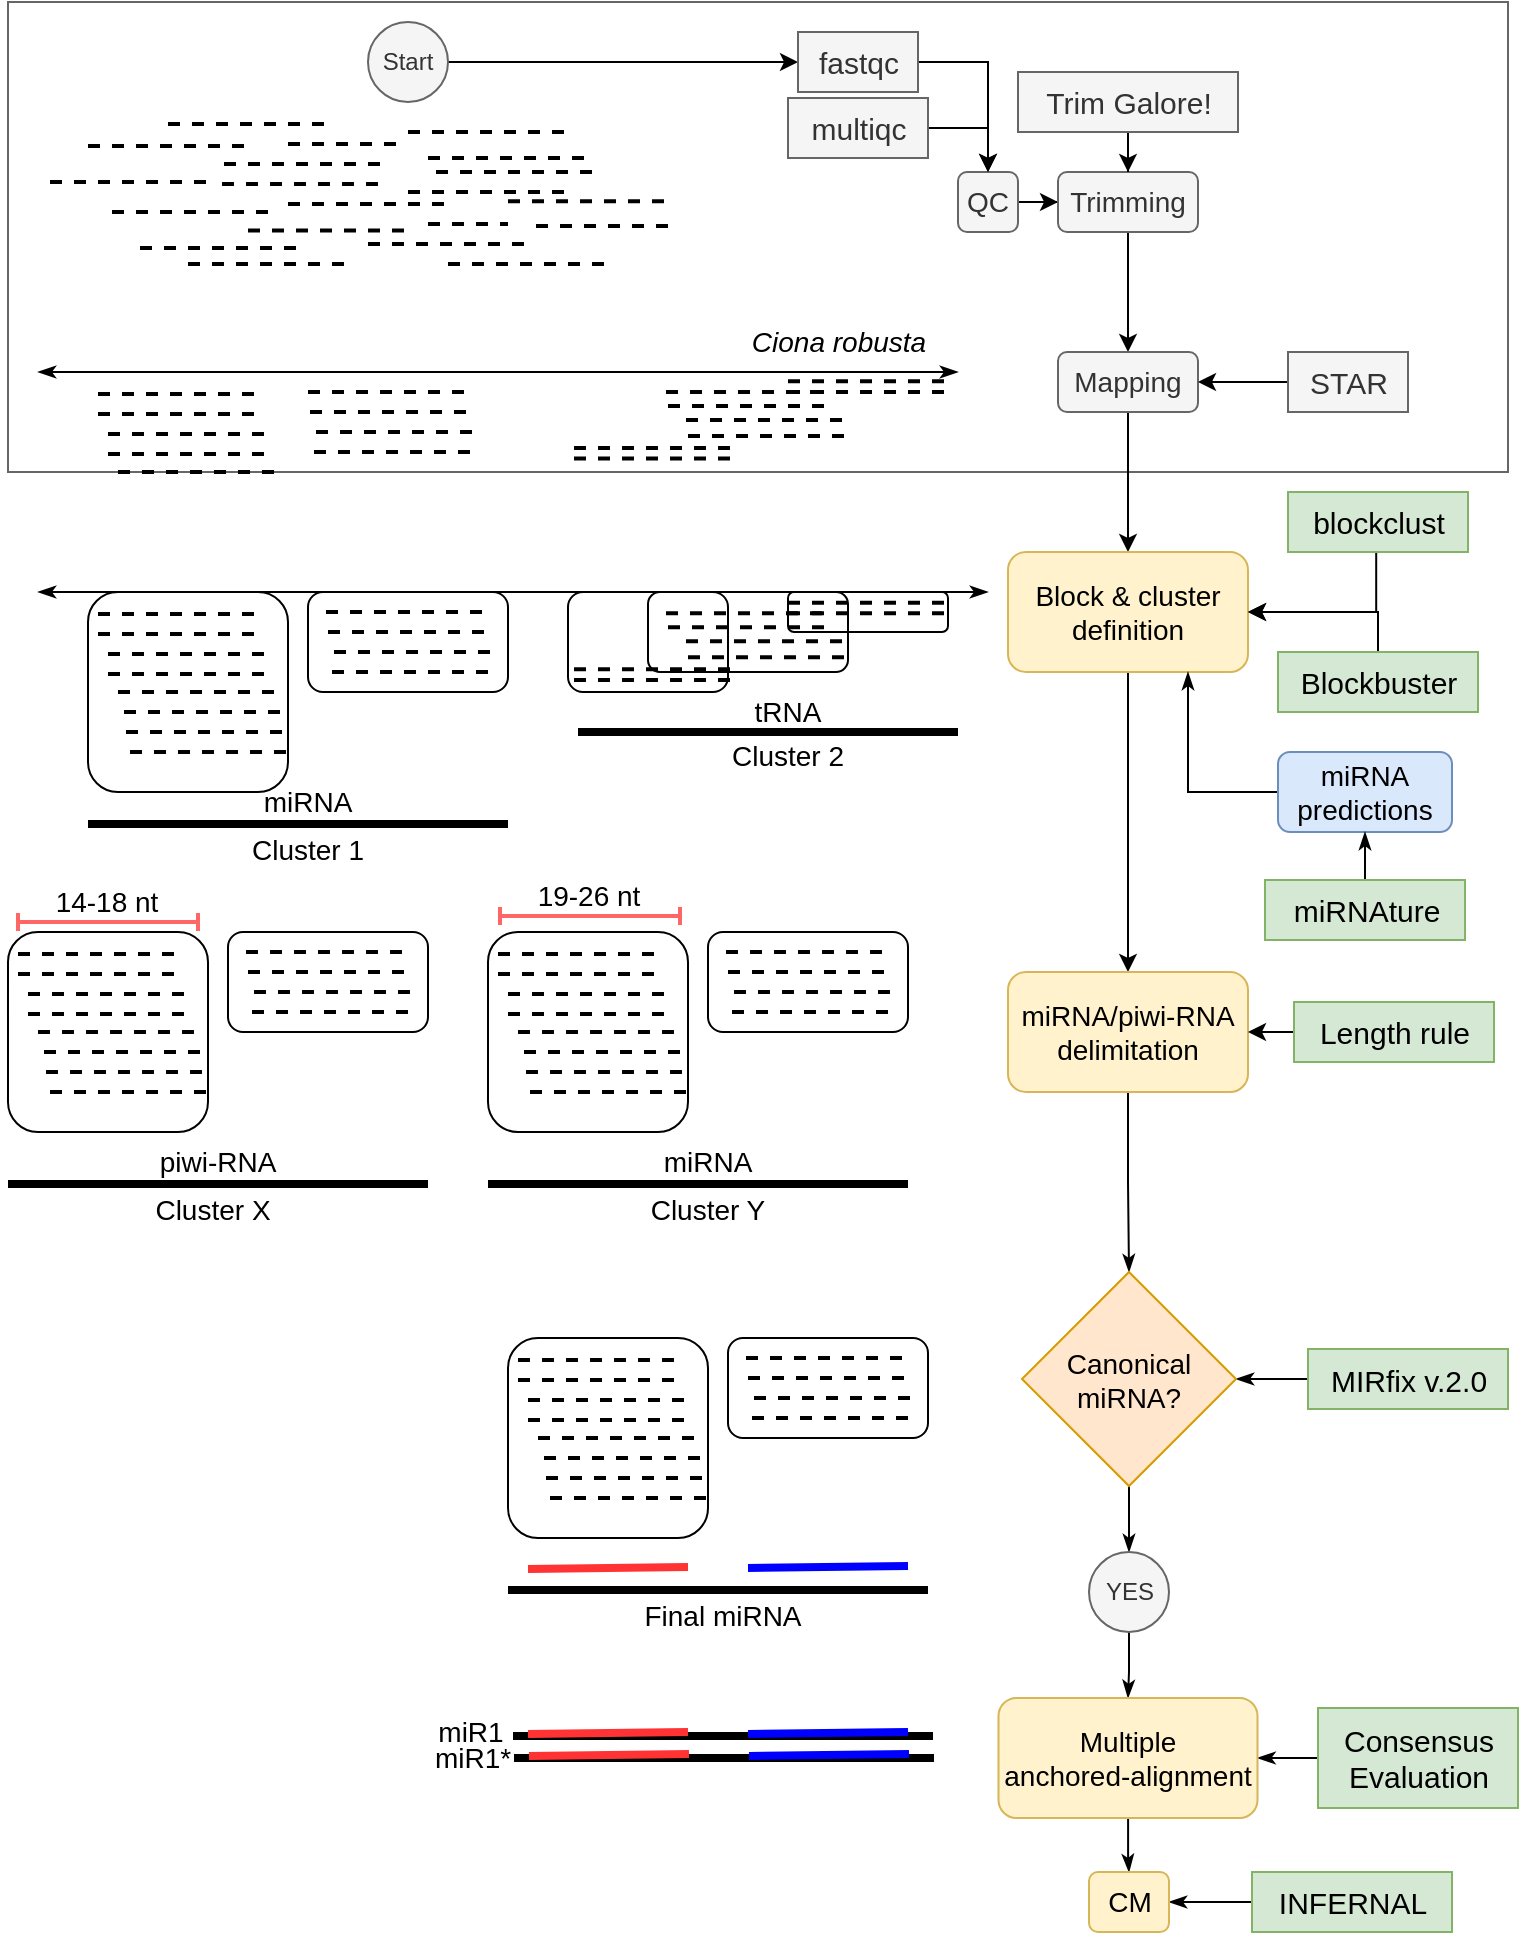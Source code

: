 <mxfile version="20.8.14" type="device" pages="4"><diagram name="Page-1" id="lyjK2I_gP_w318PSOxtO"><mxGraphModel dx="1434" dy="707" grid="1" gridSize="10" guides="1" tooltips="1" connect="1" arrows="1" fold="1" page="1" pageScale="1" pageWidth="827" pageHeight="1169" math="0" shadow="0"><root><mxCell id="0"/><mxCell id="1" parent="0"/><mxCell id="N57BFja43iWXyILc2_P8-1" value="" style="rounded=0;whiteSpace=wrap;html=1;fillColor=none;fontColor=#333333;strokeColor=#666666;" vertex="1" parent="1"><mxGeometry x="120" y="25" width="750" height="235" as="geometry"/></mxCell><mxCell id="jIalRxpoDwK-32WjhZa3-99" value="" style="rounded=1;whiteSpace=wrap;html=1;fontSize=14;fillColor=none;" parent="1" vertex="1"><mxGeometry x="160" y="320" width="100" height="100" as="geometry"/></mxCell><mxCell id="jIalRxpoDwK-32WjhZa3-1" value="" style="endArrow=classicThin;html=1;rounded=0;startArrow=classicThin;startFill=1;endFill=1;" parent="1" edge="1"><mxGeometry width="50" height="50" relative="1" as="geometry"><mxPoint x="135" y="210" as="sourcePoint"/><mxPoint x="595" y="210" as="targetPoint"/></mxGeometry></mxCell><mxCell id="jIalRxpoDwK-32WjhZa3-2" value="" style="endArrow=none;dashed=1;html=1;strokeWidth=2;rounded=0;" parent="1" edge="1"><mxGeometry width="50" height="50" relative="1" as="geometry"><mxPoint x="165" y="221" as="sourcePoint"/><mxPoint x="245" y="221" as="targetPoint"/></mxGeometry></mxCell><mxCell id="jIalRxpoDwK-32WjhZa3-3" value="" style="endArrow=none;dashed=1;html=1;strokeWidth=2;rounded=0;" parent="1" edge="1"><mxGeometry width="50" height="50" relative="1" as="geometry"><mxPoint x="165" y="231" as="sourcePoint"/><mxPoint x="245" y="231" as="targetPoint"/></mxGeometry></mxCell><mxCell id="jIalRxpoDwK-32WjhZa3-4" value="" style="endArrow=none;dashed=1;html=1;strokeWidth=2;rounded=0;" parent="1" edge="1"><mxGeometry width="50" height="50" relative="1" as="geometry"><mxPoint x="170" y="241" as="sourcePoint"/><mxPoint x="250" y="241" as="targetPoint"/></mxGeometry></mxCell><mxCell id="jIalRxpoDwK-32WjhZa3-5" value="" style="endArrow=none;dashed=1;html=1;strokeWidth=2;rounded=0;" parent="1" edge="1"><mxGeometry width="50" height="50" relative="1" as="geometry"><mxPoint x="170" y="251" as="sourcePoint"/><mxPoint x="250" y="251" as="targetPoint"/></mxGeometry></mxCell><mxCell id="jIalRxpoDwK-32WjhZa3-8" value="" style="endArrow=none;dashed=1;html=1;strokeWidth=2;rounded=0;" parent="1" edge="1"><mxGeometry width="50" height="50" relative="1" as="geometry"><mxPoint x="270" y="220" as="sourcePoint"/><mxPoint x="350" y="220" as="targetPoint"/></mxGeometry></mxCell><mxCell id="jIalRxpoDwK-32WjhZa3-9" value="" style="endArrow=none;dashed=1;html=1;strokeWidth=2;rounded=0;" parent="1" edge="1"><mxGeometry width="50" height="50" relative="1" as="geometry"><mxPoint x="271" y="230" as="sourcePoint"/><mxPoint x="351" y="230" as="targetPoint"/></mxGeometry></mxCell><mxCell id="jIalRxpoDwK-32WjhZa3-10" value="" style="endArrow=none;dashed=1;html=1;strokeWidth=2;rounded=0;" parent="1" edge="1"><mxGeometry width="50" height="50" relative="1" as="geometry"><mxPoint x="274" y="240" as="sourcePoint"/><mxPoint x="354" y="240" as="targetPoint"/></mxGeometry></mxCell><mxCell id="jIalRxpoDwK-32WjhZa3-11" value="" style="endArrow=none;dashed=1;html=1;strokeWidth=2;rounded=0;" parent="1" edge="1"><mxGeometry width="50" height="50" relative="1" as="geometry"><mxPoint x="273" y="250" as="sourcePoint"/><mxPoint x="353" y="250" as="targetPoint"/></mxGeometry></mxCell><mxCell id="jIalRxpoDwK-32WjhZa3-12" value="" style="endArrow=none;dashed=1;html=1;strokeWidth=2;rounded=0;" parent="1" edge="1"><mxGeometry width="50" height="50" relative="1" as="geometry"><mxPoint x="175" y="260" as="sourcePoint"/><mxPoint x="255" y="260" as="targetPoint"/></mxGeometry></mxCell><mxCell id="jIalRxpoDwK-32WjhZa3-16" value="" style="endArrow=none;dashed=1;html=1;strokeWidth=2;rounded=0;" parent="1" edge="1"><mxGeometry width="50" height="50" relative="1" as="geometry"><mxPoint x="449" y="220" as="sourcePoint"/><mxPoint x="529" y="220" as="targetPoint"/></mxGeometry></mxCell><mxCell id="jIalRxpoDwK-32WjhZa3-17" value="" style="endArrow=none;dashed=1;html=1;strokeWidth=2;rounded=0;" parent="1" edge="1"><mxGeometry width="50" height="50" relative="1" as="geometry"><mxPoint x="450" y="227" as="sourcePoint"/><mxPoint x="530" y="227" as="targetPoint"/></mxGeometry></mxCell><mxCell id="jIalRxpoDwK-32WjhZa3-18" value="" style="endArrow=none;dashed=1;html=1;strokeWidth=2;rounded=0;" parent="1" edge="1"><mxGeometry width="50" height="50" relative="1" as="geometry"><mxPoint x="403" y="248" as="sourcePoint"/><mxPoint x="483" y="248" as="targetPoint"/></mxGeometry></mxCell><mxCell id="jIalRxpoDwK-32WjhZa3-19" value="" style="endArrow=none;dashed=1;html=1;strokeWidth=2;rounded=0;" parent="1" edge="1"><mxGeometry width="50" height="50" relative="1" as="geometry"><mxPoint x="510" y="214.66" as="sourcePoint"/><mxPoint x="590" y="214.66" as="targetPoint"/></mxGeometry></mxCell><mxCell id="jIalRxpoDwK-32WjhZa3-20" value="" style="endArrow=none;dashed=1;html=1;strokeWidth=2;rounded=0;" parent="1" edge="1"><mxGeometry width="50" height="50" relative="1" as="geometry"><mxPoint x="403" y="253.31" as="sourcePoint"/><mxPoint x="483" y="253.31" as="targetPoint"/></mxGeometry></mxCell><mxCell id="jIalRxpoDwK-32WjhZa3-21" value="" style="endArrow=none;dashed=1;html=1;strokeWidth=2;rounded=0;" parent="1" edge="1"><mxGeometry width="50" height="50" relative="1" as="geometry"><mxPoint x="510" y="220" as="sourcePoint"/><mxPoint x="590" y="220" as="targetPoint"/></mxGeometry></mxCell><mxCell id="jIalRxpoDwK-32WjhZa3-22" value="" style="endArrow=none;dashed=1;html=1;strokeWidth=2;rounded=0;" parent="1" edge="1"><mxGeometry width="50" height="50" relative="1" as="geometry"><mxPoint x="459" y="234" as="sourcePoint"/><mxPoint x="539" y="234" as="targetPoint"/></mxGeometry></mxCell><mxCell id="jIalRxpoDwK-32WjhZa3-23" value="" style="endArrow=none;dashed=1;html=1;strokeWidth=2;rounded=0;" parent="1" edge="1"><mxGeometry width="50" height="50" relative="1" as="geometry"><mxPoint x="460" y="242" as="sourcePoint"/><mxPoint x="540" y="242" as="targetPoint"/></mxGeometry></mxCell><mxCell id="jIalRxpoDwK-32WjhZa3-24" value="" style="endArrow=none;dashed=1;html=1;strokeWidth=2;rounded=0;" parent="1" edge="1"><mxGeometry width="50" height="50" relative="1" as="geometry"><mxPoint x="200" y="86" as="sourcePoint"/><mxPoint x="280" y="86" as="targetPoint"/></mxGeometry></mxCell><mxCell id="jIalRxpoDwK-32WjhZa3-25" value="" style="endArrow=none;dashed=1;html=1;strokeWidth=2;rounded=0;" parent="1" edge="1"><mxGeometry width="50" height="50" relative="1" as="geometry"><mxPoint x="160" y="97" as="sourcePoint"/><mxPoint x="240" y="97" as="targetPoint"/></mxGeometry></mxCell><mxCell id="jIalRxpoDwK-32WjhZa3-26" value="" style="endArrow=none;dashed=1;html=1;strokeWidth=2;rounded=0;" parent="1" edge="1"><mxGeometry width="50" height="50" relative="1" as="geometry"><mxPoint x="141" y="115" as="sourcePoint"/><mxPoint x="221" y="115" as="targetPoint"/></mxGeometry></mxCell><mxCell id="jIalRxpoDwK-32WjhZa3-27" value="" style="endArrow=none;dashed=1;html=1;strokeWidth=2;rounded=0;" parent="1" edge="1"><mxGeometry width="50" height="50" relative="1" as="geometry"><mxPoint x="172" y="130" as="sourcePoint"/><mxPoint x="252" y="130" as="targetPoint"/></mxGeometry></mxCell><mxCell id="jIalRxpoDwK-32WjhZa3-28" value="" style="endArrow=none;dashed=1;html=1;strokeWidth=2;rounded=0;" parent="1" edge="1"><mxGeometry width="50" height="50" relative="1" as="geometry"><mxPoint x="384" y="137" as="sourcePoint"/><mxPoint x="454" y="137" as="targetPoint"/></mxGeometry></mxCell><mxCell id="jIalRxpoDwK-32WjhZa3-29" value="" style="endArrow=none;dashed=1;html=1;strokeWidth=2;rounded=0;" parent="1" edge="1"><mxGeometry width="50" height="50" relative="1" as="geometry"><mxPoint x="260" y="96" as="sourcePoint"/><mxPoint x="320" y="96" as="targetPoint"/></mxGeometry></mxCell><mxCell id="jIalRxpoDwK-32WjhZa3-30" value="" style="endArrow=none;dashed=1;html=1;strokeWidth=2;rounded=0;" parent="1" edge="1"><mxGeometry width="50" height="50" relative="1" as="geometry"><mxPoint x="228" y="106" as="sourcePoint"/><mxPoint x="308" y="106" as="targetPoint"/></mxGeometry></mxCell><mxCell id="jIalRxpoDwK-32WjhZa3-31" value="" style="endArrow=none;dashed=1;html=1;strokeWidth=2;rounded=0;" parent="1" edge="1"><mxGeometry width="50" height="50" relative="1" as="geometry"><mxPoint x="227" y="116" as="sourcePoint"/><mxPoint x="307" y="116" as="targetPoint"/></mxGeometry></mxCell><mxCell id="jIalRxpoDwK-32WjhZa3-32" value="" style="endArrow=none;dashed=1;html=1;strokeWidth=2;rounded=0;" parent="1" edge="1"><mxGeometry width="50" height="50" relative="1" as="geometry"><mxPoint x="186" y="148" as="sourcePoint"/><mxPoint x="266" y="148" as="targetPoint"/></mxGeometry></mxCell><mxCell id="jIalRxpoDwK-32WjhZa3-33" value="" style="endArrow=none;dashed=1;html=1;strokeWidth=2;rounded=0;" parent="1" edge="1"><mxGeometry width="50" height="50" relative="1" as="geometry"><mxPoint x="210" y="156" as="sourcePoint"/><mxPoint x="290" y="156" as="targetPoint"/></mxGeometry></mxCell><mxCell id="jIalRxpoDwK-32WjhZa3-34" value="" style="endArrow=none;dashed=1;html=1;strokeWidth=2;rounded=0;" parent="1" edge="1"><mxGeometry width="50" height="50" relative="1" as="geometry"><mxPoint x="240" y="139.31" as="sourcePoint"/><mxPoint x="320" y="139.31" as="targetPoint"/></mxGeometry></mxCell><mxCell id="jIalRxpoDwK-32WjhZa3-35" value="" style="endArrow=none;dashed=1;html=1;strokeWidth=2;rounded=0;" parent="1" edge="1"><mxGeometry width="50" height="50" relative="1" as="geometry"><mxPoint x="300" y="146" as="sourcePoint"/><mxPoint x="380" y="146" as="targetPoint"/></mxGeometry></mxCell><mxCell id="jIalRxpoDwK-32WjhZa3-36" value="" style="endArrow=none;dashed=1;html=1;strokeWidth=2;rounded=0;" parent="1" edge="1"><mxGeometry width="50" height="50" relative="1" as="geometry"><mxPoint x="330" y="103" as="sourcePoint"/><mxPoint x="410" y="103" as="targetPoint"/></mxGeometry></mxCell><mxCell id="jIalRxpoDwK-32WjhZa3-37" value="" style="endArrow=none;dashed=1;html=1;strokeWidth=2;rounded=0;" parent="1" edge="1"><mxGeometry width="50" height="50" relative="1" as="geometry"><mxPoint x="370" y="124.66" as="sourcePoint"/><mxPoint x="450" y="124.66" as="targetPoint"/></mxGeometry></mxCell><mxCell id="jIalRxpoDwK-32WjhZa3-38" value="" style="endArrow=none;dashed=1;html=1;strokeWidth=2;rounded=0;" parent="1" edge="1"><mxGeometry width="50" height="50" relative="1" as="geometry"><mxPoint x="320" y="90" as="sourcePoint"/><mxPoint x="400" y="90" as="targetPoint"/></mxGeometry></mxCell><mxCell id="jIalRxpoDwK-32WjhZa3-39" value="" style="endArrow=none;dashed=1;html=1;strokeWidth=2;rounded=0;" parent="1" edge="1"><mxGeometry width="50" height="50" relative="1" as="geometry"><mxPoint x="340" y="156" as="sourcePoint"/><mxPoint x="420" y="156" as="targetPoint"/></mxGeometry></mxCell><mxCell id="jIalRxpoDwK-32WjhZa3-40" value="" style="endArrow=none;dashed=1;html=1;strokeWidth=2;rounded=0;" parent="1" edge="1"><mxGeometry width="50" height="50" relative="1" as="geometry"><mxPoint x="330" y="136" as="sourcePoint"/><mxPoint x="370" y="136" as="targetPoint"/></mxGeometry></mxCell><mxCell id="jIalRxpoDwK-32WjhZa3-41" value="" style="endArrow=none;dashed=1;html=1;strokeWidth=2;rounded=0;" parent="1" edge="1"><mxGeometry width="50" height="50" relative="1" as="geometry"><mxPoint x="260" y="126" as="sourcePoint"/><mxPoint x="340" y="126" as="targetPoint"/></mxGeometry></mxCell><mxCell id="jIalRxpoDwK-32WjhZa3-42" value="" style="endArrow=none;dashed=1;html=1;strokeWidth=2;rounded=0;" parent="1" edge="1"><mxGeometry width="50" height="50" relative="1" as="geometry"><mxPoint x="334" y="110" as="sourcePoint"/><mxPoint x="414" y="110" as="targetPoint"/></mxGeometry></mxCell><mxCell id="jIalRxpoDwK-32WjhZa3-43" value="" style="endArrow=none;dashed=1;html=1;strokeWidth=2;rounded=0;" parent="1" edge="1"><mxGeometry width="50" height="50" relative="1" as="geometry"><mxPoint x="320" y="120" as="sourcePoint"/><mxPoint x="400" y="120" as="targetPoint"/></mxGeometry></mxCell><mxCell id="jIalRxpoDwK-32WjhZa3-63" style="edgeStyle=orthogonalEdgeStyle;rounded=0;orthogonalLoop=1;jettySize=auto;html=1;fontSize=14;" parent="1" source="jIalRxpoDwK-32WjhZa3-45" target="jIalRxpoDwK-32WjhZa3-48" edge="1"><mxGeometry relative="1" as="geometry"/></mxCell><mxCell id="jIalRxpoDwK-32WjhZa3-45" value="Start" style="ellipse;whiteSpace=wrap;html=1;fillColor=#f5f5f5;fontColor=#333333;strokeColor=#666666;" parent="1" vertex="1"><mxGeometry x="300" y="35" width="40" height="40" as="geometry"/></mxCell><mxCell id="jIalRxpoDwK-32WjhZa3-61" style="edgeStyle=orthogonalEdgeStyle;rounded=0;orthogonalLoop=1;jettySize=auto;html=1;entryX=0;entryY=0.5;entryDx=0;entryDy=0;fontSize=14;" parent="1" source="jIalRxpoDwK-32WjhZa3-46" target="jIalRxpoDwK-32WjhZa3-53" edge="1"><mxGeometry relative="1" as="geometry"/></mxCell><mxCell id="jIalRxpoDwK-32WjhZa3-46" value="&lt;font style=&quot;font-size: 14px;&quot;&gt;QC&lt;/font&gt;" style="rounded=1;whiteSpace=wrap;html=1;fillColor=#f5f5f5;strokeColor=#666666;fontColor=#333333;" parent="1" vertex="1"><mxGeometry x="595" y="110" width="30" height="30" as="geometry"/></mxCell><mxCell id="jIalRxpoDwK-32WjhZa3-65" style="edgeStyle=orthogonalEdgeStyle;rounded=0;orthogonalLoop=1;jettySize=auto;html=1;entryX=0.5;entryY=0;entryDx=0;entryDy=0;fontSize=14;" parent="1" source="jIalRxpoDwK-32WjhZa3-48" target="jIalRxpoDwK-32WjhZa3-46" edge="1"><mxGeometry relative="1" as="geometry"/></mxCell><mxCell id="jIalRxpoDwK-32WjhZa3-48" value="fastqc" style="text;html=1;align=center;verticalAlign=middle;resizable=0;points=[];autosize=1;strokeColor=#666666;fillColor=#f5f5f5;fontSize=15;fontColor=#333333;" parent="1" vertex="1"><mxGeometry x="515" y="40" width="60" height="30" as="geometry"/></mxCell><mxCell id="jIalRxpoDwK-32WjhZa3-64" style="edgeStyle=orthogonalEdgeStyle;rounded=0;orthogonalLoop=1;jettySize=auto;html=1;entryX=0.5;entryY=0;entryDx=0;entryDy=0;fontSize=14;" parent="1" source="jIalRxpoDwK-32WjhZa3-49" target="jIalRxpoDwK-32WjhZa3-46" edge="1"><mxGeometry relative="1" as="geometry"/></mxCell><mxCell id="jIalRxpoDwK-32WjhZa3-49" value="multiqc" style="text;html=1;align=center;verticalAlign=middle;resizable=0;points=[];autosize=1;strokeColor=#666666;fillColor=#f5f5f5;fontSize=15;fontColor=#333333;" parent="1" vertex="1"><mxGeometry x="510" y="73" width="70" height="30" as="geometry"/></mxCell><mxCell id="jIalRxpoDwK-32WjhZa3-62" style="edgeStyle=orthogonalEdgeStyle;rounded=0;orthogonalLoop=1;jettySize=auto;html=1;entryX=0.5;entryY=0;entryDx=0;entryDy=0;fontSize=14;exitX=0.5;exitY=1;exitDx=0;exitDy=0;" parent="1" source="jIalRxpoDwK-32WjhZa3-53" target="jIalRxpoDwK-32WjhZa3-54" edge="1"><mxGeometry relative="1" as="geometry"/></mxCell><mxCell id="jIalRxpoDwK-32WjhZa3-53" value="&lt;font style=&quot;font-size: 14px;&quot;&gt;Trimming&lt;/font&gt;" style="rounded=1;whiteSpace=wrap;html=1;fillColor=#f5f5f5;strokeColor=#666666;fontColor=#333333;" parent="1" vertex="1"><mxGeometry x="645" y="110" width="70" height="30" as="geometry"/></mxCell><mxCell id="jIalRxpoDwK-32WjhZa3-94" style="edgeStyle=orthogonalEdgeStyle;rounded=0;orthogonalLoop=1;jettySize=auto;html=1;entryX=0.5;entryY=0;entryDx=0;entryDy=0;fontSize=14;" parent="1" source="jIalRxpoDwK-32WjhZa3-54" target="jIalRxpoDwK-32WjhZa3-91" edge="1"><mxGeometry relative="1" as="geometry"/></mxCell><mxCell id="jIalRxpoDwK-32WjhZa3-54" value="&lt;font style=&quot;font-size: 14px;&quot;&gt;Mapping&lt;/font&gt;" style="rounded=1;whiteSpace=wrap;html=1;fillColor=#f5f5f5;strokeColor=#666666;fontColor=#333333;" parent="1" vertex="1"><mxGeometry x="645" y="200" width="70" height="30" as="geometry"/></mxCell><mxCell id="jIalRxpoDwK-32WjhZa3-59" style="edgeStyle=orthogonalEdgeStyle;rounded=0;orthogonalLoop=1;jettySize=auto;html=1;entryX=0.5;entryY=0;entryDx=0;entryDy=0;fontSize=14;" parent="1" source="jIalRxpoDwK-32WjhZa3-55" target="jIalRxpoDwK-32WjhZa3-53" edge="1"><mxGeometry relative="1" as="geometry"/></mxCell><mxCell id="jIalRxpoDwK-32WjhZa3-55" value="Trim Galore!" style="text;html=1;align=center;verticalAlign=middle;resizable=0;points=[];autosize=1;strokeColor=#666666;fillColor=#f5f5f5;fontSize=15;fontColor=#333333;" parent="1" vertex="1"><mxGeometry x="625" y="60" width="110" height="30" as="geometry"/></mxCell><mxCell id="jIalRxpoDwK-32WjhZa3-60" style="edgeStyle=orthogonalEdgeStyle;rounded=0;orthogonalLoop=1;jettySize=auto;html=1;entryX=1;entryY=0.5;entryDx=0;entryDy=0;fontSize=14;" parent="1" source="jIalRxpoDwK-32WjhZa3-56" target="jIalRxpoDwK-32WjhZa3-54" edge="1"><mxGeometry relative="1" as="geometry"/></mxCell><mxCell id="jIalRxpoDwK-32WjhZa3-56" value="STAR" style="text;html=1;align=center;verticalAlign=middle;resizable=0;points=[];autosize=1;strokeColor=#666666;fillColor=#f5f5f5;fontSize=15;fontColor=#333333;" parent="1" vertex="1"><mxGeometry x="760" y="200" width="60" height="30" as="geometry"/></mxCell><mxCell id="jIalRxpoDwK-32WjhZa3-57" style="edgeStyle=orthogonalEdgeStyle;rounded=0;orthogonalLoop=1;jettySize=auto;html=1;exitX=0.5;exitY=1;exitDx=0;exitDy=0;dashed=1;fontSize=14;" parent="1" source="jIalRxpoDwK-32WjhZa3-46" target="jIalRxpoDwK-32WjhZa3-46" edge="1"><mxGeometry relative="1" as="geometry"/></mxCell><mxCell id="jIalRxpoDwK-32WjhZa3-66" value="&lt;i&gt;Ciona robusta&lt;/i&gt;" style="text;html=1;align=center;verticalAlign=middle;resizable=0;points=[];autosize=1;strokeColor=none;fillColor=none;fontSize=14;" parent="1" vertex="1"><mxGeometry x="480" y="180" width="110" height="30" as="geometry"/></mxCell><mxCell id="jIalRxpoDwK-32WjhZa3-68" value="" style="endArrow=classicThin;html=1;rounded=0;startArrow=classicThin;startFill=1;endFill=1;" parent="1" edge="1"><mxGeometry width="50" height="50" relative="1" as="geometry"><mxPoint x="135" y="320" as="sourcePoint"/><mxPoint x="610" y="320" as="targetPoint"/></mxGeometry></mxCell><mxCell id="jIalRxpoDwK-32WjhZa3-69" value="" style="endArrow=none;dashed=1;html=1;strokeWidth=2;rounded=0;" parent="1" edge="1"><mxGeometry width="50" height="50" relative="1" as="geometry"><mxPoint x="165" y="331.0" as="sourcePoint"/><mxPoint x="245" y="331.0" as="targetPoint"/></mxGeometry></mxCell><mxCell id="jIalRxpoDwK-32WjhZa3-70" value="" style="endArrow=none;dashed=1;html=1;strokeWidth=2;rounded=0;" parent="1" edge="1"><mxGeometry width="50" height="50" relative="1" as="geometry"><mxPoint x="165" y="341.0" as="sourcePoint"/><mxPoint x="245" y="341.0" as="targetPoint"/></mxGeometry></mxCell><mxCell id="jIalRxpoDwK-32WjhZa3-71" value="" style="endArrow=none;dashed=1;html=1;strokeWidth=2;rounded=0;" parent="1" edge="1"><mxGeometry width="50" height="50" relative="1" as="geometry"><mxPoint x="170" y="351.0" as="sourcePoint"/><mxPoint x="250" y="351.0" as="targetPoint"/></mxGeometry></mxCell><mxCell id="jIalRxpoDwK-32WjhZa3-72" value="" style="endArrow=none;dashed=1;html=1;strokeWidth=2;rounded=0;" parent="1" edge="1"><mxGeometry width="50" height="50" relative="1" as="geometry"><mxPoint x="170" y="361.0" as="sourcePoint"/><mxPoint x="250" y="361.0" as="targetPoint"/></mxGeometry></mxCell><mxCell id="jIalRxpoDwK-32WjhZa3-73" value="" style="endArrow=none;dashed=1;html=1;strokeWidth=2;rounded=0;" parent="1" edge="1"><mxGeometry width="50" height="50" relative="1" as="geometry"><mxPoint x="279" y="330" as="sourcePoint"/><mxPoint x="359" y="330" as="targetPoint"/></mxGeometry></mxCell><mxCell id="jIalRxpoDwK-32WjhZa3-74" value="" style="endArrow=none;dashed=1;html=1;strokeWidth=2;rounded=0;" parent="1" edge="1"><mxGeometry width="50" height="50" relative="1" as="geometry"><mxPoint x="280" y="340" as="sourcePoint"/><mxPoint x="360" y="340" as="targetPoint"/></mxGeometry></mxCell><mxCell id="jIalRxpoDwK-32WjhZa3-75" value="" style="endArrow=none;dashed=1;html=1;strokeWidth=2;rounded=0;" parent="1" edge="1"><mxGeometry width="50" height="50" relative="1" as="geometry"><mxPoint x="283" y="350" as="sourcePoint"/><mxPoint x="363" y="350" as="targetPoint"/></mxGeometry></mxCell><mxCell id="jIalRxpoDwK-32WjhZa3-76" value="" style="endArrow=none;dashed=1;html=1;strokeWidth=2;rounded=0;" parent="1" edge="1"><mxGeometry width="50" height="50" relative="1" as="geometry"><mxPoint x="282" y="360" as="sourcePoint"/><mxPoint x="362" y="360" as="targetPoint"/></mxGeometry></mxCell><mxCell id="jIalRxpoDwK-32WjhZa3-77" value="" style="endArrow=none;dashed=1;html=1;strokeWidth=2;rounded=0;" parent="1" edge="1"><mxGeometry width="50" height="50" relative="1" as="geometry"><mxPoint x="175" y="370" as="sourcePoint"/><mxPoint x="255" y="370" as="targetPoint"/></mxGeometry></mxCell><mxCell id="jIalRxpoDwK-32WjhZa3-78" value="" style="endArrow=none;dashed=1;html=1;strokeWidth=2;rounded=0;" parent="1" edge="1"><mxGeometry width="50" height="50" relative="1" as="geometry"><mxPoint x="178" y="380" as="sourcePoint"/><mxPoint x="258" y="380" as="targetPoint"/></mxGeometry></mxCell><mxCell id="jIalRxpoDwK-32WjhZa3-79" value="" style="endArrow=none;dashed=1;html=1;strokeWidth=2;rounded=0;" parent="1" edge="1"><mxGeometry width="50" height="50" relative="1" as="geometry"><mxPoint x="179" y="390" as="sourcePoint"/><mxPoint x="259" y="390" as="targetPoint"/></mxGeometry></mxCell><mxCell id="jIalRxpoDwK-32WjhZa3-80" value="" style="endArrow=none;dashed=1;html=1;strokeWidth=2;rounded=0;" parent="1" edge="1"><mxGeometry width="50" height="50" relative="1" as="geometry"><mxPoint x="181" y="400" as="sourcePoint"/><mxPoint x="261" y="400" as="targetPoint"/></mxGeometry></mxCell><mxCell id="jIalRxpoDwK-32WjhZa3-143" style="edgeStyle=orthogonalEdgeStyle;rounded=0;orthogonalLoop=1;jettySize=auto;html=1;strokeWidth=1;fontSize=14;" parent="1" source="jIalRxpoDwK-32WjhZa3-91" target="jIalRxpoDwK-32WjhZa3-142" edge="1"><mxGeometry relative="1" as="geometry"/></mxCell><mxCell id="jIalRxpoDwK-32WjhZa3-91" value="&lt;font style=&quot;font-size: 14px;&quot;&gt;Block &amp;amp; cluster definition&lt;/font&gt;" style="rounded=1;whiteSpace=wrap;html=1;fontSize=14;fillColor=#fff2cc;strokeColor=#d6b656;" parent="1" vertex="1"><mxGeometry x="620" y="300" width="120" height="60" as="geometry"/></mxCell><mxCell id="jIalRxpoDwK-32WjhZa3-96" style="edgeStyle=orthogonalEdgeStyle;rounded=0;orthogonalLoop=1;jettySize=auto;html=1;entryX=1;entryY=0.5;entryDx=0;entryDy=0;fontSize=14;exitX=0.49;exitY=0.994;exitDx=0;exitDy=0;exitPerimeter=0;" parent="1" source="jIalRxpoDwK-32WjhZa3-92" target="jIalRxpoDwK-32WjhZa3-91" edge="1"><mxGeometry relative="1" as="geometry"><Array as="points"><mxPoint x="804" y="330"/></Array></mxGeometry></mxCell><mxCell id="jIalRxpoDwK-32WjhZa3-92" value="blockclust" style="text;html=1;align=center;verticalAlign=middle;resizable=0;points=[];autosize=1;strokeColor=#82b366;fillColor=#d5e8d4;fontSize=15;" parent="1" vertex="1"><mxGeometry x="760" y="270" width="90" height="30" as="geometry"/></mxCell><mxCell id="jIalRxpoDwK-32WjhZa3-103" style="edgeStyle=orthogonalEdgeStyle;rounded=0;orthogonalLoop=1;jettySize=auto;html=1;fontSize=14;" parent="1" source="jIalRxpoDwK-32WjhZa3-93" edge="1"><mxGeometry relative="1" as="geometry"><mxPoint x="740" y="330" as="targetPoint"/><Array as="points"><mxPoint x="805" y="330"/></Array></mxGeometry></mxCell><mxCell id="jIalRxpoDwK-32WjhZa3-93" value="Blockbuster" style="text;html=1;align=center;verticalAlign=middle;resizable=0;points=[];autosize=1;strokeColor=#82b366;fillColor=#d5e8d4;fontSize=15;" parent="1" vertex="1"><mxGeometry x="755" y="350" width="100" height="30" as="geometry"/></mxCell><mxCell id="jIalRxpoDwK-32WjhZa3-100" value="" style="rounded=1;whiteSpace=wrap;html=1;fontSize=14;fillColor=none;" parent="1" vertex="1"><mxGeometry x="270" y="320" width="100" height="50" as="geometry"/></mxCell><mxCell id="jIalRxpoDwK-32WjhZa3-108" value="" style="endArrow=none;html=1;rounded=0;fontSize=14;strokeWidth=4;" parent="1" edge="1"><mxGeometry width="50" height="50" relative="1" as="geometry"><mxPoint x="405.0" y="390" as="sourcePoint"/><mxPoint x="595" y="390" as="targetPoint"/></mxGeometry></mxCell><mxCell id="jIalRxpoDwK-32WjhZa3-109" value="tRNA" style="text;html=1;strokeColor=none;fillColor=none;align=center;verticalAlign=middle;whiteSpace=wrap;rounded=0;fontSize=14;" parent="1" vertex="1"><mxGeometry x="480" y="367" width="60" height="25" as="geometry"/></mxCell><mxCell id="jIalRxpoDwK-32WjhZa3-110" value="Cluster 2" style="text;html=1;strokeColor=none;fillColor=none;align=center;verticalAlign=middle;whiteSpace=wrap;rounded=0;fontSize=14;" parent="1" vertex="1"><mxGeometry x="480" y="387" width="60" height="30" as="geometry"/></mxCell><mxCell id="jIalRxpoDwK-32WjhZa3-112" value="" style="endArrow=none;dashed=1;html=1;strokeWidth=2;rounded=0;" parent="1" edge="1"><mxGeometry width="50" height="50" relative="1" as="geometry"><mxPoint x="449" y="330.67" as="sourcePoint"/><mxPoint x="529" y="330.67" as="targetPoint"/></mxGeometry></mxCell><mxCell id="jIalRxpoDwK-32WjhZa3-113" value="" style="endArrow=none;dashed=1;html=1;strokeWidth=2;rounded=0;" parent="1" edge="1"><mxGeometry width="50" height="50" relative="1" as="geometry"><mxPoint x="450" y="337.67" as="sourcePoint"/><mxPoint x="530" y="337.67" as="targetPoint"/></mxGeometry></mxCell><mxCell id="jIalRxpoDwK-32WjhZa3-114" value="" style="endArrow=none;dashed=1;html=1;strokeWidth=2;rounded=0;" parent="1" edge="1"><mxGeometry width="50" height="50" relative="1" as="geometry"><mxPoint x="403" y="358.67" as="sourcePoint"/><mxPoint x="483" y="358.67" as="targetPoint"/></mxGeometry></mxCell><mxCell id="jIalRxpoDwK-32WjhZa3-115" value="" style="endArrow=none;dashed=1;html=1;strokeWidth=2;rounded=0;" parent="1" edge="1"><mxGeometry width="50" height="50" relative="1" as="geometry"><mxPoint x="510" y="325.33" as="sourcePoint"/><mxPoint x="590" y="325.33" as="targetPoint"/></mxGeometry></mxCell><mxCell id="jIalRxpoDwK-32WjhZa3-116" value="" style="endArrow=none;dashed=1;html=1;strokeWidth=2;rounded=0;" parent="1" edge="1"><mxGeometry width="50" height="50" relative="1" as="geometry"><mxPoint x="403" y="363.98" as="sourcePoint"/><mxPoint x="483" y="363.98" as="targetPoint"/></mxGeometry></mxCell><mxCell id="jIalRxpoDwK-32WjhZa3-117" value="" style="endArrow=none;dashed=1;html=1;strokeWidth=2;rounded=0;" parent="1" edge="1"><mxGeometry width="50" height="50" relative="1" as="geometry"><mxPoint x="510" y="330.67" as="sourcePoint"/><mxPoint x="590" y="330.67" as="targetPoint"/></mxGeometry></mxCell><mxCell id="jIalRxpoDwK-32WjhZa3-118" value="" style="endArrow=none;dashed=1;html=1;strokeWidth=2;rounded=0;" parent="1" edge="1"><mxGeometry width="50" height="50" relative="1" as="geometry"><mxPoint x="459" y="344.67" as="sourcePoint"/><mxPoint x="539" y="344.67" as="targetPoint"/></mxGeometry></mxCell><mxCell id="jIalRxpoDwK-32WjhZa3-119" value="" style="endArrow=none;dashed=1;html=1;strokeWidth=2;rounded=0;" parent="1" edge="1"><mxGeometry width="50" height="50" relative="1" as="geometry"><mxPoint x="460" y="352.67" as="sourcePoint"/><mxPoint x="540" y="352.67" as="targetPoint"/></mxGeometry></mxCell><mxCell id="jIalRxpoDwK-32WjhZa3-120" value="" style="rounded=1;whiteSpace=wrap;html=1;fontSize=14;fillColor=none;" parent="1" vertex="1"><mxGeometry x="400" y="320" width="80" height="50" as="geometry"/></mxCell><mxCell id="jIalRxpoDwK-32WjhZa3-121" value="" style="rounded=1;whiteSpace=wrap;html=1;fontSize=14;fillColor=none;" parent="1" vertex="1"><mxGeometry x="440" y="320" width="100" height="40" as="geometry"/></mxCell><mxCell id="jIalRxpoDwK-32WjhZa3-122" value="" style="rounded=1;whiteSpace=wrap;html=1;fontSize=14;fillColor=none;" parent="1" vertex="1"><mxGeometry x="510" y="320" width="80" height="20" as="geometry"/></mxCell><mxCell id="jIalRxpoDwK-32WjhZa3-123" value="" style="rounded=1;whiteSpace=wrap;html=1;fontSize=14;fillColor=none;" parent="1" vertex="1"><mxGeometry x="360" y="490" width="100" height="100" as="geometry"/></mxCell><mxCell id="jIalRxpoDwK-32WjhZa3-124" value="" style="endArrow=none;dashed=1;html=1;strokeWidth=2;rounded=0;" parent="1" edge="1"><mxGeometry width="50" height="50" relative="1" as="geometry"><mxPoint x="365.0" y="501.0" as="sourcePoint"/><mxPoint x="445" y="501.0" as="targetPoint"/></mxGeometry></mxCell><mxCell id="jIalRxpoDwK-32WjhZa3-125" value="" style="endArrow=none;dashed=1;html=1;strokeWidth=2;rounded=0;" parent="1" edge="1"><mxGeometry width="50" height="50" relative="1" as="geometry"><mxPoint x="365.0" y="511.0" as="sourcePoint"/><mxPoint x="445" y="511.0" as="targetPoint"/></mxGeometry></mxCell><mxCell id="jIalRxpoDwK-32WjhZa3-126" value="" style="endArrow=none;dashed=1;html=1;strokeWidth=2;rounded=0;" parent="1" edge="1"><mxGeometry width="50" height="50" relative="1" as="geometry"><mxPoint x="370.0" y="521.0" as="sourcePoint"/><mxPoint x="450" y="521.0" as="targetPoint"/></mxGeometry></mxCell><mxCell id="jIalRxpoDwK-32WjhZa3-127" value="" style="endArrow=none;dashed=1;html=1;strokeWidth=2;rounded=0;" parent="1" edge="1"><mxGeometry width="50" height="50" relative="1" as="geometry"><mxPoint x="370.0" y="531.0" as="sourcePoint"/><mxPoint x="450" y="531.0" as="targetPoint"/></mxGeometry></mxCell><mxCell id="jIalRxpoDwK-32WjhZa3-128" value="" style="endArrow=none;dashed=1;html=1;strokeWidth=2;rounded=0;" parent="1" edge="1"><mxGeometry width="50" height="50" relative="1" as="geometry"><mxPoint x="479" y="500" as="sourcePoint"/><mxPoint x="559" y="500" as="targetPoint"/></mxGeometry></mxCell><mxCell id="jIalRxpoDwK-32WjhZa3-129" value="" style="endArrow=none;dashed=1;html=1;strokeWidth=2;rounded=0;" parent="1" edge="1"><mxGeometry width="50" height="50" relative="1" as="geometry"><mxPoint x="480" y="510" as="sourcePoint"/><mxPoint x="560" y="510" as="targetPoint"/></mxGeometry></mxCell><mxCell id="jIalRxpoDwK-32WjhZa3-130" value="" style="endArrow=none;dashed=1;html=1;strokeWidth=2;rounded=0;" parent="1" edge="1"><mxGeometry width="50" height="50" relative="1" as="geometry"><mxPoint x="483" y="520" as="sourcePoint"/><mxPoint x="563" y="520" as="targetPoint"/></mxGeometry></mxCell><mxCell id="jIalRxpoDwK-32WjhZa3-131" value="" style="endArrow=none;dashed=1;html=1;strokeWidth=2;rounded=0;" parent="1" edge="1"><mxGeometry width="50" height="50" relative="1" as="geometry"><mxPoint x="482" y="530" as="sourcePoint"/><mxPoint x="562" y="530" as="targetPoint"/></mxGeometry></mxCell><mxCell id="jIalRxpoDwK-32WjhZa3-132" value="" style="endArrow=none;dashed=1;html=1;strokeWidth=2;rounded=0;" parent="1" edge="1"><mxGeometry width="50" height="50" relative="1" as="geometry"><mxPoint x="375.0" y="540" as="sourcePoint"/><mxPoint x="455" y="540" as="targetPoint"/></mxGeometry></mxCell><mxCell id="jIalRxpoDwK-32WjhZa3-133" value="" style="endArrow=none;dashed=1;html=1;strokeWidth=2;rounded=0;" parent="1" edge="1"><mxGeometry width="50" height="50" relative="1" as="geometry"><mxPoint x="378" y="550" as="sourcePoint"/><mxPoint x="458" y="550" as="targetPoint"/></mxGeometry></mxCell><mxCell id="jIalRxpoDwK-32WjhZa3-134" value="" style="endArrow=none;dashed=1;html=1;strokeWidth=2;rounded=0;" parent="1" edge="1"><mxGeometry width="50" height="50" relative="1" as="geometry"><mxPoint x="379" y="560" as="sourcePoint"/><mxPoint x="459" y="560" as="targetPoint"/></mxGeometry></mxCell><mxCell id="jIalRxpoDwK-32WjhZa3-135" value="" style="endArrow=none;dashed=1;html=1;strokeWidth=2;rounded=0;" parent="1" edge="1"><mxGeometry width="50" height="50" relative="1" as="geometry"><mxPoint x="381.0" y="570" as="sourcePoint"/><mxPoint x="461" y="570" as="targetPoint"/></mxGeometry></mxCell><mxCell id="jIalRxpoDwK-32WjhZa3-136" value="" style="rounded=1;whiteSpace=wrap;html=1;fontSize=14;fillColor=none;" parent="1" vertex="1"><mxGeometry x="470" y="490" width="100" height="50" as="geometry"/></mxCell><mxCell id="jIalRxpoDwK-32WjhZa3-137" value="" style="endArrow=none;html=1;rounded=0;fontSize=14;strokeWidth=4;" parent="1" edge="1"><mxGeometry width="50" height="50" relative="1" as="geometry"><mxPoint x="360.0" y="616" as="sourcePoint"/><mxPoint x="570" y="616" as="targetPoint"/></mxGeometry></mxCell><mxCell id="jIalRxpoDwK-32WjhZa3-138" value="miRNA" style="text;html=1;strokeColor=none;fillColor=none;align=center;verticalAlign=middle;whiteSpace=wrap;rounded=0;fontSize=14;" parent="1" vertex="1"><mxGeometry x="440" y="590" width="60" height="30" as="geometry"/></mxCell><mxCell id="jIalRxpoDwK-32WjhZa3-139" value="Cluster Y" style="text;html=1;strokeColor=none;fillColor=none;align=center;verticalAlign=middle;whiteSpace=wrap;rounded=0;fontSize=14;" parent="1" vertex="1"><mxGeometry x="435" y="614" width="70" height="30" as="geometry"/></mxCell><mxCell id="jIalRxpoDwK-32WjhZa3-140" value="" style="group" parent="1" vertex="1" connectable="0"><mxGeometry x="160" y="410" width="210" height="54" as="geometry"/></mxCell><mxCell id="jIalRxpoDwK-32WjhZa3-105" value="" style="endArrow=none;html=1;rounded=0;fontSize=14;strokeWidth=4;" parent="jIalRxpoDwK-32WjhZa3-140" edge="1"><mxGeometry width="50" height="50" relative="1" as="geometry"><mxPoint y="26" as="sourcePoint"/><mxPoint x="210" y="26" as="targetPoint"/></mxGeometry></mxCell><mxCell id="jIalRxpoDwK-32WjhZa3-106" value="miRNA" style="text;html=1;strokeColor=none;fillColor=none;align=center;verticalAlign=middle;whiteSpace=wrap;rounded=0;fontSize=14;" parent="jIalRxpoDwK-32WjhZa3-140" vertex="1"><mxGeometry x="80" width="60" height="30" as="geometry"/></mxCell><mxCell id="jIalRxpoDwK-32WjhZa3-107" value="Cluster 1" style="text;html=1;strokeColor=none;fillColor=none;align=center;verticalAlign=middle;whiteSpace=wrap;rounded=0;fontSize=14;" parent="jIalRxpoDwK-32WjhZa3-140" vertex="1"><mxGeometry x="80" y="24" width="60" height="30" as="geometry"/></mxCell><mxCell id="jIalRxpoDwK-32WjhZa3-182" style="edgeStyle=orthogonalEdgeStyle;rounded=0;orthogonalLoop=1;jettySize=auto;html=1;exitX=0.5;exitY=1;exitDx=0;exitDy=0;entryX=0.5;entryY=0;entryDx=0;entryDy=0;strokeColor=#000000;strokeWidth=1;fontSize=14;startArrow=none;startFill=0;endArrow=classicThin;endFill=1;" parent="1" source="jIalRxpoDwK-32WjhZa3-142" target="jIalRxpoDwK-32WjhZa3-204" edge="1"><mxGeometry relative="1" as="geometry"><mxPoint x="680" y="660" as="targetPoint"/></mxGeometry></mxCell><mxCell id="jIalRxpoDwK-32WjhZa3-142" value="miRNA/piwi-RNA delimitation" style="rounded=1;whiteSpace=wrap;html=1;fontSize=14;fillColor=#fff2cc;strokeColor=#d6b656;" parent="1" vertex="1"><mxGeometry x="620" y="510" width="120" height="60" as="geometry"/></mxCell><mxCell id="jIalRxpoDwK-32WjhZa3-145" style="edgeStyle=orthogonalEdgeStyle;rounded=0;orthogonalLoop=1;jettySize=auto;html=1;entryX=1;entryY=0.5;entryDx=0;entryDy=0;strokeWidth=1;fontSize=14;" parent="1" source="jIalRxpoDwK-32WjhZa3-144" target="jIalRxpoDwK-32WjhZa3-142" edge="1"><mxGeometry relative="1" as="geometry"/></mxCell><mxCell id="jIalRxpoDwK-32WjhZa3-144" value="Length rule" style="text;html=1;align=center;verticalAlign=middle;resizable=0;points=[];autosize=1;strokeColor=#82b366;fillColor=#d5e8d4;fontSize=15;" parent="1" vertex="1"><mxGeometry x="763" y="525" width="100" height="30" as="geometry"/></mxCell><mxCell id="jIalRxpoDwK-32WjhZa3-146" value="" style="rounded=1;whiteSpace=wrap;html=1;fontSize=14;fillColor=none;" parent="1" vertex="1"><mxGeometry x="120" y="490" width="100" height="100" as="geometry"/></mxCell><mxCell id="jIalRxpoDwK-32WjhZa3-147" value="" style="endArrow=none;dashed=1;html=1;strokeWidth=2;rounded=0;" parent="1" edge="1"><mxGeometry width="50" height="50" relative="1" as="geometry"><mxPoint x="125.0" y="501.0" as="sourcePoint"/><mxPoint x="205" y="501.0" as="targetPoint"/></mxGeometry></mxCell><mxCell id="jIalRxpoDwK-32WjhZa3-148" value="" style="endArrow=none;dashed=1;html=1;strokeWidth=2;rounded=0;" parent="1" edge="1"><mxGeometry width="50" height="50" relative="1" as="geometry"><mxPoint x="125.0" y="511.0" as="sourcePoint"/><mxPoint x="205" y="511.0" as="targetPoint"/></mxGeometry></mxCell><mxCell id="jIalRxpoDwK-32WjhZa3-149" value="" style="endArrow=none;dashed=1;html=1;strokeWidth=2;rounded=0;" parent="1" edge="1"><mxGeometry width="50" height="50" relative="1" as="geometry"><mxPoint x="130.0" y="521.0" as="sourcePoint"/><mxPoint x="210" y="521.0" as="targetPoint"/></mxGeometry></mxCell><mxCell id="jIalRxpoDwK-32WjhZa3-150" value="" style="endArrow=none;dashed=1;html=1;strokeWidth=2;rounded=0;" parent="1" edge="1"><mxGeometry width="50" height="50" relative="1" as="geometry"><mxPoint x="130.0" y="531.0" as="sourcePoint"/><mxPoint x="210" y="531.0" as="targetPoint"/></mxGeometry></mxCell><mxCell id="jIalRxpoDwK-32WjhZa3-151" value="" style="endArrow=none;dashed=1;html=1;strokeWidth=2;rounded=0;" parent="1" edge="1"><mxGeometry width="50" height="50" relative="1" as="geometry"><mxPoint x="239" y="500" as="sourcePoint"/><mxPoint x="319" y="500" as="targetPoint"/></mxGeometry></mxCell><mxCell id="jIalRxpoDwK-32WjhZa3-152" value="" style="endArrow=none;dashed=1;html=1;strokeWidth=2;rounded=0;" parent="1" edge="1"><mxGeometry width="50" height="50" relative="1" as="geometry"><mxPoint x="240" y="510" as="sourcePoint"/><mxPoint x="320" y="510" as="targetPoint"/></mxGeometry></mxCell><mxCell id="jIalRxpoDwK-32WjhZa3-153" value="" style="endArrow=none;dashed=1;html=1;strokeWidth=2;rounded=0;" parent="1" edge="1"><mxGeometry width="50" height="50" relative="1" as="geometry"><mxPoint x="243" y="520" as="sourcePoint"/><mxPoint x="323.0" y="520" as="targetPoint"/></mxGeometry></mxCell><mxCell id="jIalRxpoDwK-32WjhZa3-154" value="" style="endArrow=none;dashed=1;html=1;strokeWidth=2;rounded=0;" parent="1" edge="1"><mxGeometry width="50" height="50" relative="1" as="geometry"><mxPoint x="242" y="530" as="sourcePoint"/><mxPoint x="322" y="530" as="targetPoint"/></mxGeometry></mxCell><mxCell id="jIalRxpoDwK-32WjhZa3-155" value="" style="endArrow=none;dashed=1;html=1;strokeWidth=2;rounded=0;" parent="1" edge="1"><mxGeometry width="50" height="50" relative="1" as="geometry"><mxPoint x="135.0" y="540" as="sourcePoint"/><mxPoint x="215" y="540" as="targetPoint"/></mxGeometry></mxCell><mxCell id="jIalRxpoDwK-32WjhZa3-156" value="" style="endArrow=none;dashed=1;html=1;strokeWidth=2;rounded=0;" parent="1" edge="1"><mxGeometry width="50" height="50" relative="1" as="geometry"><mxPoint x="138" y="550" as="sourcePoint"/><mxPoint x="218" y="550" as="targetPoint"/></mxGeometry></mxCell><mxCell id="jIalRxpoDwK-32WjhZa3-157" value="" style="endArrow=none;dashed=1;html=1;strokeWidth=2;rounded=0;" parent="1" edge="1"><mxGeometry width="50" height="50" relative="1" as="geometry"><mxPoint x="139" y="560" as="sourcePoint"/><mxPoint x="219" y="560" as="targetPoint"/></mxGeometry></mxCell><mxCell id="jIalRxpoDwK-32WjhZa3-158" value="" style="endArrow=none;dashed=1;html=1;strokeWidth=2;rounded=0;" parent="1" edge="1"><mxGeometry width="50" height="50" relative="1" as="geometry"><mxPoint x="141.0" y="570" as="sourcePoint"/><mxPoint x="221" y="570" as="targetPoint"/></mxGeometry></mxCell><mxCell id="jIalRxpoDwK-32WjhZa3-159" value="" style="rounded=1;whiteSpace=wrap;html=1;fontSize=14;fillColor=none;" parent="1" vertex="1"><mxGeometry x="230" y="490" width="100" height="50" as="geometry"/></mxCell><mxCell id="jIalRxpoDwK-32WjhZa3-160" value="" style="endArrow=none;html=1;rounded=0;fontSize=14;strokeWidth=4;" parent="1" edge="1"><mxGeometry width="50" height="50" relative="1" as="geometry"><mxPoint x="120.0" y="616" as="sourcePoint"/><mxPoint x="330" y="616" as="targetPoint"/></mxGeometry></mxCell><mxCell id="jIalRxpoDwK-32WjhZa3-161" value="piwi-RNA" style="text;html=1;strokeColor=none;fillColor=none;align=center;verticalAlign=middle;whiteSpace=wrap;rounded=0;fontSize=14;" parent="1" vertex="1"><mxGeometry x="190" y="590" width="70" height="30" as="geometry"/></mxCell><mxCell id="jIalRxpoDwK-32WjhZa3-162" value="Cluster X" style="text;html=1;strokeColor=none;fillColor=none;align=center;verticalAlign=middle;whiteSpace=wrap;rounded=0;fontSize=14;" parent="1" vertex="1"><mxGeometry x="190" y="614" width="65" height="30" as="geometry"/></mxCell><mxCell id="jIalRxpoDwK-32WjhZa3-163" value="" style="endArrow=baseDash;html=1;strokeWidth=2;rounded=0;fontSize=14;startArrow=baseDash;startFill=0;endFill=0;strokeColor=#FF6666;" parent="1" edge="1"><mxGeometry width="50" height="50" relative="1" as="geometry"><mxPoint x="366" y="482" as="sourcePoint"/><mxPoint x="456" y="482" as="targetPoint"/></mxGeometry></mxCell><mxCell id="jIalRxpoDwK-32WjhZa3-164" value="19-26 nt" style="text;html=1;align=center;verticalAlign=middle;resizable=0;points=[];autosize=1;strokeColor=none;fillColor=none;fontSize=14;" parent="1" vertex="1"><mxGeometry x="375" y="457" width="70" height="30" as="geometry"/></mxCell><mxCell id="jIalRxpoDwK-32WjhZa3-165" value="" style="endArrow=baseDash;html=1;strokeWidth=2;rounded=0;fontSize=14;startArrow=baseDash;startFill=0;endFill=0;strokeColor=#FF6666;" parent="1" edge="1"><mxGeometry width="50" height="50" relative="1" as="geometry"><mxPoint x="125" y="485" as="sourcePoint"/><mxPoint x="215" y="485" as="targetPoint"/></mxGeometry></mxCell><mxCell id="jIalRxpoDwK-32WjhZa3-166" value="14-18 nt" style="text;html=1;align=center;verticalAlign=middle;resizable=0;points=[];autosize=1;strokeColor=none;fillColor=none;fontSize=14;" parent="1" vertex="1"><mxGeometry x="134" y="460" width="70" height="30" as="geometry"/></mxCell><mxCell id="jIalRxpoDwK-32WjhZa3-205" style="edgeStyle=orthogonalEdgeStyle;rounded=0;orthogonalLoop=1;jettySize=auto;html=1;entryX=1;entryY=0.5;entryDx=0;entryDy=0;strokeColor=#000000;strokeWidth=1;fontSize=14;startArrow=none;startFill=0;endArrow=classicThin;endFill=1;" parent="1" source="jIalRxpoDwK-32WjhZa3-180" target="jIalRxpoDwK-32WjhZa3-204" edge="1"><mxGeometry relative="1" as="geometry"><Array as="points"><mxPoint x="750" y="714"/><mxPoint x="750" y="714"/></Array></mxGeometry></mxCell><mxCell id="jIalRxpoDwK-32WjhZa3-180" value="MIRfix v.2.0" style="text;html=1;align=center;verticalAlign=middle;resizable=0;points=[];autosize=1;strokeColor=#82b366;fillColor=#d5e8d4;fontSize=15;" parent="1" vertex="1"><mxGeometry x="770" y="698.5" width="100" height="30" as="geometry"/></mxCell><mxCell id="jIalRxpoDwK-32WjhZa3-183" value="" style="rounded=1;whiteSpace=wrap;html=1;fontSize=14;fillColor=none;" parent="1" vertex="1"><mxGeometry x="370" y="693" width="100" height="100" as="geometry"/></mxCell><mxCell id="jIalRxpoDwK-32WjhZa3-184" value="" style="endArrow=none;dashed=1;html=1;strokeWidth=2;rounded=0;" parent="1" edge="1"><mxGeometry width="50" height="50" relative="1" as="geometry"><mxPoint x="375" y="704.0" as="sourcePoint"/><mxPoint x="455" y="704.0" as="targetPoint"/></mxGeometry></mxCell><mxCell id="jIalRxpoDwK-32WjhZa3-185" value="" style="endArrow=none;dashed=1;html=1;strokeWidth=2;rounded=0;" parent="1" edge="1"><mxGeometry width="50" height="50" relative="1" as="geometry"><mxPoint x="375" y="714.0" as="sourcePoint"/><mxPoint x="455" y="714.0" as="targetPoint"/></mxGeometry></mxCell><mxCell id="jIalRxpoDwK-32WjhZa3-186" value="" style="endArrow=none;dashed=1;html=1;strokeWidth=2;rounded=0;" parent="1" edge="1"><mxGeometry width="50" height="50" relative="1" as="geometry"><mxPoint x="380" y="724.0" as="sourcePoint"/><mxPoint x="460" y="724.0" as="targetPoint"/></mxGeometry></mxCell><mxCell id="jIalRxpoDwK-32WjhZa3-187" value="" style="endArrow=none;dashed=1;html=1;strokeWidth=2;rounded=0;" parent="1" edge="1"><mxGeometry width="50" height="50" relative="1" as="geometry"><mxPoint x="380" y="734.0" as="sourcePoint"/><mxPoint x="460" y="734.0" as="targetPoint"/></mxGeometry></mxCell><mxCell id="jIalRxpoDwK-32WjhZa3-188" value="" style="endArrow=none;dashed=1;html=1;strokeWidth=2;rounded=0;" parent="1" edge="1"><mxGeometry width="50" height="50" relative="1" as="geometry"><mxPoint x="489" y="703" as="sourcePoint"/><mxPoint x="569" y="703" as="targetPoint"/></mxGeometry></mxCell><mxCell id="jIalRxpoDwK-32WjhZa3-189" value="" style="endArrow=none;dashed=1;html=1;strokeWidth=2;rounded=0;" parent="1" edge="1"><mxGeometry width="50" height="50" relative="1" as="geometry"><mxPoint x="490" y="713" as="sourcePoint"/><mxPoint x="570" y="713" as="targetPoint"/></mxGeometry></mxCell><mxCell id="jIalRxpoDwK-32WjhZa3-190" value="" style="endArrow=none;dashed=1;html=1;strokeWidth=2;rounded=0;" parent="1" edge="1"><mxGeometry width="50" height="50" relative="1" as="geometry"><mxPoint x="493" y="723" as="sourcePoint"/><mxPoint x="573" y="723" as="targetPoint"/></mxGeometry></mxCell><mxCell id="jIalRxpoDwK-32WjhZa3-191" value="" style="endArrow=none;dashed=1;html=1;strokeWidth=2;rounded=0;" parent="1" edge="1"><mxGeometry width="50" height="50" relative="1" as="geometry"><mxPoint x="492" y="733" as="sourcePoint"/><mxPoint x="572" y="733" as="targetPoint"/></mxGeometry></mxCell><mxCell id="jIalRxpoDwK-32WjhZa3-192" value="" style="endArrow=none;dashed=1;html=1;strokeWidth=2;rounded=0;" parent="1" edge="1"><mxGeometry width="50" height="50" relative="1" as="geometry"><mxPoint x="385" y="743" as="sourcePoint"/><mxPoint x="465" y="743" as="targetPoint"/></mxGeometry></mxCell><mxCell id="jIalRxpoDwK-32WjhZa3-193" value="" style="endArrow=none;dashed=1;html=1;strokeWidth=2;rounded=0;" parent="1" edge="1"><mxGeometry width="50" height="50" relative="1" as="geometry"><mxPoint x="388" y="753" as="sourcePoint"/><mxPoint x="468" y="753" as="targetPoint"/></mxGeometry></mxCell><mxCell id="jIalRxpoDwK-32WjhZa3-194" value="" style="endArrow=none;dashed=1;html=1;strokeWidth=2;rounded=0;" parent="1" edge="1"><mxGeometry width="50" height="50" relative="1" as="geometry"><mxPoint x="389" y="763" as="sourcePoint"/><mxPoint x="469" y="763" as="targetPoint"/></mxGeometry></mxCell><mxCell id="jIalRxpoDwK-32WjhZa3-195" value="" style="endArrow=none;dashed=1;html=1;strokeWidth=2;rounded=0;" parent="1" edge="1"><mxGeometry width="50" height="50" relative="1" as="geometry"><mxPoint x="391" y="773" as="sourcePoint"/><mxPoint x="471" y="773" as="targetPoint"/></mxGeometry></mxCell><mxCell id="jIalRxpoDwK-32WjhZa3-196" value="" style="rounded=1;whiteSpace=wrap;html=1;fontSize=14;fillColor=none;" parent="1" vertex="1"><mxGeometry x="480" y="693" width="100" height="50" as="geometry"/></mxCell><mxCell id="jIalRxpoDwK-32WjhZa3-197" value="" style="endArrow=none;html=1;rounded=0;fontSize=14;strokeWidth=4;" parent="1" edge="1"><mxGeometry width="50" height="50" relative="1" as="geometry"><mxPoint x="370" y="819" as="sourcePoint"/><mxPoint x="580" y="819" as="targetPoint"/></mxGeometry></mxCell><mxCell id="jIalRxpoDwK-32WjhZa3-199" value="Final miRNA" style="text;html=1;strokeColor=none;fillColor=none;align=center;verticalAlign=middle;whiteSpace=wrap;rounded=0;fontSize=14;" parent="1" vertex="1"><mxGeometry x="435" y="817" width="85" height="30" as="geometry"/></mxCell><mxCell id="jIalRxpoDwK-32WjhZa3-202" value="" style="endArrow=none;html=1;rounded=0;fontSize=14;strokeWidth=4;strokeColor=#FF3333;" parent="1" edge="1"><mxGeometry width="50" height="50" relative="1" as="geometry"><mxPoint x="380" y="808.5" as="sourcePoint"/><mxPoint x="460" y="807.5" as="targetPoint"/></mxGeometry></mxCell><mxCell id="jIalRxpoDwK-32WjhZa3-203" value="" style="endArrow=none;html=1;rounded=0;fontSize=14;strokeWidth=4;strokeColor=#0000FF;" parent="1" edge="1"><mxGeometry width="50" height="50" relative="1" as="geometry"><mxPoint x="490" y="808" as="sourcePoint"/><mxPoint x="570" y="807" as="targetPoint"/></mxGeometry></mxCell><mxCell id="jIalRxpoDwK-32WjhZa3-207" style="edgeStyle=orthogonalEdgeStyle;rounded=0;orthogonalLoop=1;jettySize=auto;html=1;entryX=0.5;entryY=0;entryDx=0;entryDy=0;strokeColor=#000000;strokeWidth=1;fontSize=14;startArrow=none;startFill=0;endArrow=classicThin;endFill=1;" parent="1" source="jIalRxpoDwK-32WjhZa3-204" target="jIalRxpoDwK-32WjhZa3-206" edge="1"><mxGeometry relative="1" as="geometry"/></mxCell><mxCell id="jIalRxpoDwK-32WjhZa3-204" value="Canonical miRNA?" style="rhombus;whiteSpace=wrap;html=1;fontSize=14;fillColor=#ffe6cc;strokeColor=#d79b00;" parent="1" vertex="1"><mxGeometry x="627" y="660" width="107" height="107" as="geometry"/></mxCell><mxCell id="BlC8kOACk1_TLnG35il9-11" style="edgeStyle=orthogonalEdgeStyle;rounded=0;orthogonalLoop=1;jettySize=auto;html=1;entryX=0.5;entryY=0;entryDx=0;entryDy=0;strokeColor=#000000;strokeWidth=1;fontSize=14;startArrow=none;startFill=0;endArrow=classicThin;endFill=1;" parent="1" source="jIalRxpoDwK-32WjhZa3-206" target="BlC8kOACk1_TLnG35il9-10" edge="1"><mxGeometry relative="1" as="geometry"/></mxCell><mxCell id="jIalRxpoDwK-32WjhZa3-206" value="YES" style="ellipse;whiteSpace=wrap;html=1;fillColor=#f5f5f5;fontColor=#333333;strokeColor=#666666;" parent="1" vertex="1"><mxGeometry x="660.5" y="800" width="40" height="40" as="geometry"/></mxCell><mxCell id="jIalRxpoDwK-32WjhZa3-210" style="edgeStyle=orthogonalEdgeStyle;rounded=0;orthogonalLoop=1;jettySize=auto;html=1;entryX=0.75;entryY=1;entryDx=0;entryDy=0;strokeColor=#000000;strokeWidth=1;fontSize=14;startArrow=none;startFill=0;endArrow=classicThin;endFill=1;exitX=0;exitY=0.5;exitDx=0;exitDy=0;" parent="1" source="jIalRxpoDwK-32WjhZa3-208" target="jIalRxpoDwK-32WjhZa3-91" edge="1"><mxGeometry relative="1" as="geometry"/></mxCell><mxCell id="jIalRxpoDwK-32WjhZa3-208" value="miRNA &lt;br&gt;predictions" style="rounded=1;whiteSpace=wrap;html=1;fontSize=14;fillColor=#dae8fc;strokeColor=#6c8ebf;" parent="1" vertex="1"><mxGeometry x="755" y="400" width="87" height="40" as="geometry"/></mxCell><mxCell id="BlC8kOACk1_TLnG35il9-27" style="edgeStyle=orthogonalEdgeStyle;rounded=0;orthogonalLoop=1;jettySize=auto;html=1;entryX=0.5;entryY=1;entryDx=0;entryDy=0;strokeColor=#000000;strokeWidth=1;fontSize=14;startArrow=none;startFill=0;endArrow=classicThin;endFill=1;" parent="1" source="jIalRxpoDwK-32WjhZa3-209" target="jIalRxpoDwK-32WjhZa3-208" edge="1"><mxGeometry relative="1" as="geometry"/></mxCell><mxCell id="jIalRxpoDwK-32WjhZa3-209" value="miRNAture" style="text;html=1;align=center;verticalAlign=middle;resizable=0;points=[];autosize=1;strokeColor=#82b366;fillColor=#d5e8d4;fontSize=15;" parent="1" vertex="1"><mxGeometry x="748.5" y="464" width="100" height="30" as="geometry"/></mxCell><mxCell id="BlC8kOACk1_TLnG35il9-12" style="edgeStyle=orthogonalEdgeStyle;rounded=0;orthogonalLoop=1;jettySize=auto;html=1;entryX=1;entryY=0.5;entryDx=0;entryDy=0;strokeColor=#000000;strokeWidth=1;fontSize=14;startArrow=none;startFill=0;endArrow=classicThin;endFill=1;" parent="1" source="BlC8kOACk1_TLnG35il9-1" target="BlC8kOACk1_TLnG35il9-10" edge="1"><mxGeometry relative="1" as="geometry"/></mxCell><mxCell id="BlC8kOACk1_TLnG35il9-1" value="Consensus&lt;br&gt;Evaluation&lt;br&gt;" style="text;html=1;align=center;verticalAlign=middle;resizable=0;points=[];autosize=1;strokeColor=#82b366;fillColor=#d5e8d4;fontSize=15;" parent="1" vertex="1"><mxGeometry x="775" y="878" width="100" height="50" as="geometry"/></mxCell><mxCell id="BlC8kOACk1_TLnG35il9-2" value="" style="endArrow=none;html=1;rounded=0;fontSize=14;strokeWidth=4;" parent="1" edge="1"><mxGeometry width="50" height="50" relative="1" as="geometry"><mxPoint x="372.5" y="892" as="sourcePoint"/><mxPoint x="582.5" y="892" as="targetPoint"/></mxGeometry></mxCell><mxCell id="BlC8kOACk1_TLnG35il9-3" value="miR1" style="text;html=1;strokeColor=none;fillColor=none;align=center;verticalAlign=middle;whiteSpace=wrap;rounded=0;fontSize=14;" parent="1" vertex="1"><mxGeometry x="319.5" y="885" width="62.5" height="10" as="geometry"/></mxCell><mxCell id="BlC8kOACk1_TLnG35il9-4" value="" style="endArrow=none;html=1;rounded=0;fontSize=14;strokeWidth=4;strokeColor=#FF3333;" parent="1" edge="1"><mxGeometry width="50" height="50" relative="1" as="geometry"><mxPoint x="380" y="891" as="sourcePoint"/><mxPoint x="460" y="890" as="targetPoint"/></mxGeometry></mxCell><mxCell id="BlC8kOACk1_TLnG35il9-5" value="" style="endArrow=none;html=1;rounded=0;fontSize=14;strokeWidth=4;strokeColor=#0000FF;" parent="1" edge="1"><mxGeometry width="50" height="50" relative="1" as="geometry"><mxPoint x="490" y="891" as="sourcePoint"/><mxPoint x="570" y="890" as="targetPoint"/></mxGeometry></mxCell><mxCell id="BlC8kOACk1_TLnG35il9-6" value="" style="endArrow=none;html=1;rounded=0;fontSize=14;strokeWidth=4;" parent="1" edge="1"><mxGeometry width="50" height="50" relative="1" as="geometry"><mxPoint x="373" y="903" as="sourcePoint"/><mxPoint x="583" y="903" as="targetPoint"/></mxGeometry></mxCell><mxCell id="BlC8kOACk1_TLnG35il9-7" value="" style="endArrow=none;html=1;rounded=0;fontSize=14;strokeWidth=4;strokeColor=#FF3333;" parent="1" edge="1"><mxGeometry width="50" height="50" relative="1" as="geometry"><mxPoint x="380.5" y="902" as="sourcePoint"/><mxPoint x="460.5" y="901" as="targetPoint"/></mxGeometry></mxCell><mxCell id="BlC8kOACk1_TLnG35il9-8" value="" style="endArrow=none;html=1;rounded=0;fontSize=14;strokeWidth=4;strokeColor=#0000FF;" parent="1" edge="1"><mxGeometry width="50" height="50" relative="1" as="geometry"><mxPoint x="490.5" y="902" as="sourcePoint"/><mxPoint x="570.5" y="901" as="targetPoint"/></mxGeometry></mxCell><mxCell id="BlC8kOACk1_TLnG35il9-9" value="miR1*" style="text;html=1;strokeColor=none;fillColor=none;align=center;verticalAlign=middle;whiteSpace=wrap;rounded=0;fontSize=14;" parent="1" vertex="1"><mxGeometry x="320.5" y="898" width="62.5" height="10" as="geometry"/></mxCell><mxCell id="BlC8kOACk1_TLnG35il9-16" style="edgeStyle=orthogonalEdgeStyle;rounded=0;orthogonalLoop=1;jettySize=auto;html=1;entryX=0.5;entryY=0;entryDx=0;entryDy=0;strokeColor=#000000;strokeWidth=1;fontSize=14;startArrow=none;startFill=0;endArrow=classicThin;endFill=1;" parent="1" source="BlC8kOACk1_TLnG35il9-10" target="BlC8kOACk1_TLnG35il9-14" edge="1"><mxGeometry relative="1" as="geometry"/></mxCell><mxCell id="BlC8kOACk1_TLnG35il9-10" value="Multiple &lt;br&gt;anchored-alignment" style="rounded=1;whiteSpace=wrap;html=1;fontSize=14;fillColor=#fff2cc;strokeColor=#d6b656;" parent="1" vertex="1"><mxGeometry x="615.25" y="873" width="129.5" height="60" as="geometry"/></mxCell><mxCell id="BlC8kOACk1_TLnG35il9-26" style="edgeStyle=orthogonalEdgeStyle;rounded=0;orthogonalLoop=1;jettySize=auto;html=1;entryX=1;entryY=0.5;entryDx=0;entryDy=0;strokeColor=#000000;strokeWidth=1;fontSize=14;startArrow=none;startFill=0;endArrow=classicThin;endFill=1;" parent="1" source="BlC8kOACk1_TLnG35il9-13" target="BlC8kOACk1_TLnG35il9-14" edge="1"><mxGeometry relative="1" as="geometry"/></mxCell><mxCell id="BlC8kOACk1_TLnG35il9-13" value="INFERNAL" style="text;html=1;align=center;verticalAlign=middle;resizable=0;points=[];autosize=1;strokeColor=#82b366;fillColor=#d5e8d4;fontSize=15;" parent="1" vertex="1"><mxGeometry x="742" y="960" width="100" height="30" as="geometry"/></mxCell><mxCell id="BlC8kOACk1_TLnG35il9-14" value="CM" style="rounded=1;whiteSpace=wrap;html=1;fontSize=14;fillColor=#fff2cc;strokeColor=#d6b656;" parent="1" vertex="1"><mxGeometry x="660.5" y="960" width="40" height="30" as="geometry"/></mxCell></root></mxGraphModel></diagram><diagram id="6QbQHg0EOF0BIe_F-2l5" name="Page-2"><mxGraphModel dx="811" dy="707" grid="1" gridSize="10" guides="1" tooltips="1" connect="1" arrows="1" fold="1" page="1" pageScale="1" pageWidth="827" pageHeight="1169" math="0" shadow="0"><root><mxCell id="0"/><mxCell id="1" parent="0"/><mxCell id="PFf5u10Qzm1BVb4Ksh7O-1" value="" style="rounded=1;whiteSpace=wrap;html=1;fontSize=14;fillColor=none;" parent="1" vertex="1"><mxGeometry x="160" y="320" width="100" height="100" as="geometry"/></mxCell><mxCell id="PFf5u10Qzm1BVb4Ksh7O-2" value="" style="endArrow=classicThin;html=1;rounded=0;startArrow=classicThin;startFill=1;endFill=1;" parent="1" edge="1"><mxGeometry width="50" height="50" relative="1" as="geometry"><mxPoint x="135" y="320" as="sourcePoint"/><mxPoint x="610" y="320" as="targetPoint"/></mxGeometry></mxCell><mxCell id="PFf5u10Qzm1BVb4Ksh7O-3" value="" style="endArrow=none;dashed=1;html=1;strokeWidth=2;rounded=0;" parent="1" edge="1"><mxGeometry width="50" height="50" relative="1" as="geometry"><mxPoint x="165" y="331" as="sourcePoint"/><mxPoint x="245" y="331" as="targetPoint"/></mxGeometry></mxCell><mxCell id="PFf5u10Qzm1BVb4Ksh7O-4" value="" style="endArrow=none;dashed=1;html=1;strokeWidth=2;rounded=0;" parent="1" edge="1"><mxGeometry width="50" height="50" relative="1" as="geometry"><mxPoint x="165" y="341" as="sourcePoint"/><mxPoint x="245" y="341" as="targetPoint"/></mxGeometry></mxCell><mxCell id="PFf5u10Qzm1BVb4Ksh7O-5" value="" style="endArrow=none;dashed=1;html=1;strokeWidth=2;rounded=0;" parent="1" edge="1"><mxGeometry width="50" height="50" relative="1" as="geometry"><mxPoint x="170" y="351" as="sourcePoint"/><mxPoint x="250" y="351" as="targetPoint"/></mxGeometry></mxCell><mxCell id="PFf5u10Qzm1BVb4Ksh7O-6" value="" style="endArrow=none;dashed=1;html=1;strokeWidth=2;rounded=0;" parent="1" edge="1"><mxGeometry width="50" height="50" relative="1" as="geometry"><mxPoint x="170" y="361" as="sourcePoint"/><mxPoint x="250" y="361" as="targetPoint"/></mxGeometry></mxCell><mxCell id="PFf5u10Qzm1BVb4Ksh7O-7" value="" style="endArrow=none;dashed=1;html=1;strokeWidth=2;rounded=0;" parent="1" edge="1"><mxGeometry width="50" height="50" relative="1" as="geometry"><mxPoint x="279" y="330" as="sourcePoint"/><mxPoint x="359" y="330" as="targetPoint"/></mxGeometry></mxCell><mxCell id="PFf5u10Qzm1BVb4Ksh7O-8" value="" style="endArrow=none;dashed=1;html=1;strokeWidth=2;rounded=0;" parent="1" edge="1"><mxGeometry width="50" height="50" relative="1" as="geometry"><mxPoint x="280" y="340" as="sourcePoint"/><mxPoint x="360" y="340" as="targetPoint"/></mxGeometry></mxCell><mxCell id="PFf5u10Qzm1BVb4Ksh7O-9" value="" style="endArrow=none;dashed=1;html=1;strokeWidth=2;rounded=0;" parent="1" edge="1"><mxGeometry width="50" height="50" relative="1" as="geometry"><mxPoint x="283" y="350" as="sourcePoint"/><mxPoint x="363" y="350" as="targetPoint"/></mxGeometry></mxCell><mxCell id="PFf5u10Qzm1BVb4Ksh7O-10" value="" style="endArrow=none;dashed=1;html=1;strokeWidth=2;rounded=0;" parent="1" edge="1"><mxGeometry width="50" height="50" relative="1" as="geometry"><mxPoint x="282" y="360" as="sourcePoint"/><mxPoint x="362" y="360" as="targetPoint"/></mxGeometry></mxCell><mxCell id="PFf5u10Qzm1BVb4Ksh7O-11" value="" style="endArrow=none;dashed=1;html=1;strokeWidth=2;rounded=0;" parent="1" edge="1"><mxGeometry width="50" height="50" relative="1" as="geometry"><mxPoint x="175" y="370" as="sourcePoint"/><mxPoint x="255" y="370" as="targetPoint"/></mxGeometry></mxCell><mxCell id="PFf5u10Qzm1BVb4Ksh7O-12" value="" style="endArrow=none;dashed=1;html=1;strokeWidth=2;rounded=0;" parent="1" edge="1"><mxGeometry width="50" height="50" relative="1" as="geometry"><mxPoint x="178" y="380" as="sourcePoint"/><mxPoint x="258" y="380" as="targetPoint"/></mxGeometry></mxCell><mxCell id="PFf5u10Qzm1BVb4Ksh7O-13" value="" style="endArrow=none;dashed=1;html=1;strokeWidth=2;rounded=0;" parent="1" edge="1"><mxGeometry width="50" height="50" relative="1" as="geometry"><mxPoint x="179" y="390" as="sourcePoint"/><mxPoint x="259" y="390" as="targetPoint"/></mxGeometry></mxCell><mxCell id="PFf5u10Qzm1BVb4Ksh7O-14" value="" style="endArrow=none;dashed=1;html=1;strokeWidth=2;rounded=0;" parent="1" edge="1"><mxGeometry width="50" height="50" relative="1" as="geometry"><mxPoint x="181" y="400" as="sourcePoint"/><mxPoint x="261" y="400" as="targetPoint"/></mxGeometry></mxCell><mxCell id="PFf5u10Qzm1BVb4Ksh7O-15" value="" style="rounded=1;whiteSpace=wrap;html=1;fontSize=14;fillColor=none;" parent="1" vertex="1"><mxGeometry x="270" y="320" width="100" height="50" as="geometry"/></mxCell><mxCell id="PFf5u10Qzm1BVb4Ksh7O-16" value="" style="endArrow=none;html=1;rounded=0;fontSize=14;strokeWidth=4;" parent="1" edge="1"><mxGeometry width="50" height="50" relative="1" as="geometry"><mxPoint x="405" y="390" as="sourcePoint"/><mxPoint x="595" y="390" as="targetPoint"/></mxGeometry></mxCell><mxCell id="PFf5u10Qzm1BVb4Ksh7O-17" value="tRNA" style="text;html=1;strokeColor=none;fillColor=none;align=center;verticalAlign=middle;whiteSpace=wrap;rounded=0;fontSize=14;" parent="1" vertex="1"><mxGeometry x="480" y="367" width="60" height="25" as="geometry"/></mxCell><mxCell id="PFf5u10Qzm1BVb4Ksh7O-18" value="Cluster 2" style="text;html=1;strokeColor=none;fillColor=none;align=center;verticalAlign=middle;whiteSpace=wrap;rounded=0;fontSize=14;" parent="1" vertex="1"><mxGeometry x="480" y="387" width="60" height="30" as="geometry"/></mxCell><mxCell id="PFf5u10Qzm1BVb4Ksh7O-19" value="" style="endArrow=none;dashed=1;html=1;strokeWidth=2;rounded=0;" parent="1" edge="1"><mxGeometry width="50" height="50" relative="1" as="geometry"><mxPoint x="449" y="330.67" as="sourcePoint"/><mxPoint x="529" y="330.67" as="targetPoint"/></mxGeometry></mxCell><mxCell id="PFf5u10Qzm1BVb4Ksh7O-20" value="" style="endArrow=none;dashed=1;html=1;strokeWidth=2;rounded=0;" parent="1" edge="1"><mxGeometry width="50" height="50" relative="1" as="geometry"><mxPoint x="450" y="337.67" as="sourcePoint"/><mxPoint x="530" y="337.67" as="targetPoint"/></mxGeometry></mxCell><mxCell id="PFf5u10Qzm1BVb4Ksh7O-21" value="" style="endArrow=none;dashed=1;html=1;strokeWidth=2;rounded=0;" parent="1" edge="1"><mxGeometry width="50" height="50" relative="1" as="geometry"><mxPoint x="403" y="358.67" as="sourcePoint"/><mxPoint x="483" y="358.67" as="targetPoint"/></mxGeometry></mxCell><mxCell id="PFf5u10Qzm1BVb4Ksh7O-22" value="" style="endArrow=none;dashed=1;html=1;strokeWidth=2;rounded=0;" parent="1" edge="1"><mxGeometry width="50" height="50" relative="1" as="geometry"><mxPoint x="510" y="325.33" as="sourcePoint"/><mxPoint x="590" y="325.33" as="targetPoint"/></mxGeometry></mxCell><mxCell id="PFf5u10Qzm1BVb4Ksh7O-23" value="" style="endArrow=none;dashed=1;html=1;strokeWidth=2;rounded=0;" parent="1" edge="1"><mxGeometry width="50" height="50" relative="1" as="geometry"><mxPoint x="403" y="363.98" as="sourcePoint"/><mxPoint x="483" y="363.98" as="targetPoint"/></mxGeometry></mxCell><mxCell id="PFf5u10Qzm1BVb4Ksh7O-24" value="" style="endArrow=none;dashed=1;html=1;strokeWidth=2;rounded=0;" parent="1" edge="1"><mxGeometry width="50" height="50" relative="1" as="geometry"><mxPoint x="510" y="330.67" as="sourcePoint"/><mxPoint x="590" y="330.67" as="targetPoint"/></mxGeometry></mxCell><mxCell id="PFf5u10Qzm1BVb4Ksh7O-25" value="" style="endArrow=none;dashed=1;html=1;strokeWidth=2;rounded=0;" parent="1" edge="1"><mxGeometry width="50" height="50" relative="1" as="geometry"><mxPoint x="459" y="344.67" as="sourcePoint"/><mxPoint x="539" y="344.67" as="targetPoint"/></mxGeometry></mxCell><mxCell id="PFf5u10Qzm1BVb4Ksh7O-26" value="" style="endArrow=none;dashed=1;html=1;strokeWidth=2;rounded=0;" parent="1" edge="1"><mxGeometry width="50" height="50" relative="1" as="geometry"><mxPoint x="460" y="352.67" as="sourcePoint"/><mxPoint x="540" y="352.67" as="targetPoint"/></mxGeometry></mxCell><mxCell id="PFf5u10Qzm1BVb4Ksh7O-27" value="" style="rounded=1;whiteSpace=wrap;html=1;fontSize=14;fillColor=none;" parent="1" vertex="1"><mxGeometry x="400" y="320" width="80" height="50" as="geometry"/></mxCell><mxCell id="PFf5u10Qzm1BVb4Ksh7O-28" value="" style="rounded=1;whiteSpace=wrap;html=1;fontSize=14;fillColor=none;" parent="1" vertex="1"><mxGeometry x="440" y="320" width="100" height="40" as="geometry"/></mxCell><mxCell id="PFf5u10Qzm1BVb4Ksh7O-29" value="" style="rounded=1;whiteSpace=wrap;html=1;fontSize=14;fillColor=none;" parent="1" vertex="1"><mxGeometry x="510" y="320" width="80" height="20" as="geometry"/></mxCell><mxCell id="PFf5u10Qzm1BVb4Ksh7O-30" value="" style="endArrow=none;html=1;rounded=0;fontSize=14;strokeWidth=4;" parent="1" edge="1"><mxGeometry width="50" height="50" relative="1" as="geometry"><mxPoint x="160" y="436" as="sourcePoint"/><mxPoint x="370" y="436" as="targetPoint"/></mxGeometry></mxCell><mxCell id="PFf5u10Qzm1BVb4Ksh7O-31" value="miRNA" style="text;html=1;strokeColor=none;fillColor=none;align=center;verticalAlign=middle;whiteSpace=wrap;rounded=0;fontSize=14;" parent="1" vertex="1"><mxGeometry x="240" y="410" width="60" height="30" as="geometry"/></mxCell></root></mxGraphModel></diagram><diagram id="CHO_XyQe04vwRVJYbHh8" name="Page-3"><mxGraphModel dx="1532" dy="707" grid="1" gridSize="10" guides="1" tooltips="1" connect="1" arrows="1" fold="1" page="1" pageScale="1" pageWidth="850" pageHeight="1100" math="0" shadow="0"><root><mxCell id="0"/><mxCell id="1" parent="0"/><mxCell id="_nlgZikT3Xy4SCv4q1qi-1" value="" style="rounded=0;whiteSpace=wrap;html=1;fillColor=none;fontColor=#333333;strokeColor=#666666;" vertex="1" parent="1"><mxGeometry x="120" y="25" width="750" height="235" as="geometry"/></mxCell><mxCell id="_nlgZikT3Xy4SCv4q1qi-2" value="" style="rounded=1;whiteSpace=wrap;html=1;fontSize=14;fillColor=none;" vertex="1" parent="1"><mxGeometry x="160" y="320" width="100" height="100" as="geometry"/></mxCell><mxCell id="_nlgZikT3Xy4SCv4q1qi-3" value="" style="endArrow=classicThin;html=1;rounded=0;startArrow=classicThin;startFill=1;endFill=1;" edge="1" parent="1"><mxGeometry width="50" height="50" relative="1" as="geometry"><mxPoint x="135" y="210" as="sourcePoint"/><mxPoint x="595" y="210" as="targetPoint"/></mxGeometry></mxCell><mxCell id="_nlgZikT3Xy4SCv4q1qi-4" value="" style="endArrow=none;dashed=1;html=1;strokeWidth=2;rounded=0;" edge="1" parent="1"><mxGeometry width="50" height="50" relative="1" as="geometry"><mxPoint x="165" y="221" as="sourcePoint"/><mxPoint x="245" y="221" as="targetPoint"/></mxGeometry></mxCell><mxCell id="_nlgZikT3Xy4SCv4q1qi-5" value="" style="endArrow=none;dashed=1;html=1;strokeWidth=2;rounded=0;" edge="1" parent="1"><mxGeometry width="50" height="50" relative="1" as="geometry"><mxPoint x="165" y="231" as="sourcePoint"/><mxPoint x="245" y="231" as="targetPoint"/></mxGeometry></mxCell><mxCell id="_nlgZikT3Xy4SCv4q1qi-6" value="" style="endArrow=none;dashed=1;html=1;strokeWidth=2;rounded=0;" edge="1" parent="1"><mxGeometry width="50" height="50" relative="1" as="geometry"><mxPoint x="170" y="241" as="sourcePoint"/><mxPoint x="250" y="241" as="targetPoint"/></mxGeometry></mxCell><mxCell id="_nlgZikT3Xy4SCv4q1qi-7" value="" style="endArrow=none;dashed=1;html=1;strokeWidth=2;rounded=0;" edge="1" parent="1"><mxGeometry width="50" height="50" relative="1" as="geometry"><mxPoint x="170" y="251" as="sourcePoint"/><mxPoint x="250" y="251" as="targetPoint"/></mxGeometry></mxCell><mxCell id="_nlgZikT3Xy4SCv4q1qi-8" value="" style="endArrow=none;dashed=1;html=1;strokeWidth=2;rounded=0;" edge="1" parent="1"><mxGeometry width="50" height="50" relative="1" as="geometry"><mxPoint x="270" y="220" as="sourcePoint"/><mxPoint x="350" y="220" as="targetPoint"/></mxGeometry></mxCell><mxCell id="_nlgZikT3Xy4SCv4q1qi-9" value="" style="endArrow=none;dashed=1;html=1;strokeWidth=2;rounded=0;" edge="1" parent="1"><mxGeometry width="50" height="50" relative="1" as="geometry"><mxPoint x="271" y="230" as="sourcePoint"/><mxPoint x="351" y="230" as="targetPoint"/></mxGeometry></mxCell><mxCell id="_nlgZikT3Xy4SCv4q1qi-10" value="" style="endArrow=none;dashed=1;html=1;strokeWidth=2;rounded=0;" edge="1" parent="1"><mxGeometry width="50" height="50" relative="1" as="geometry"><mxPoint x="274" y="240" as="sourcePoint"/><mxPoint x="354" y="240" as="targetPoint"/></mxGeometry></mxCell><mxCell id="_nlgZikT3Xy4SCv4q1qi-11" value="" style="endArrow=none;dashed=1;html=1;strokeWidth=2;rounded=0;" edge="1" parent="1"><mxGeometry width="50" height="50" relative="1" as="geometry"><mxPoint x="273" y="250" as="sourcePoint"/><mxPoint x="353" y="250" as="targetPoint"/></mxGeometry></mxCell><mxCell id="_nlgZikT3Xy4SCv4q1qi-12" value="" style="endArrow=none;dashed=1;html=1;strokeWidth=2;rounded=0;" edge="1" parent="1"><mxGeometry width="50" height="50" relative="1" as="geometry"><mxPoint x="175" y="260" as="sourcePoint"/><mxPoint x="255" y="260" as="targetPoint"/></mxGeometry></mxCell><mxCell id="_nlgZikT3Xy4SCv4q1qi-13" value="" style="endArrow=none;dashed=1;html=1;strokeWidth=2;rounded=0;" edge="1" parent="1"><mxGeometry width="50" height="50" relative="1" as="geometry"><mxPoint x="449" y="220" as="sourcePoint"/><mxPoint x="529" y="220" as="targetPoint"/></mxGeometry></mxCell><mxCell id="_nlgZikT3Xy4SCv4q1qi-14" value="" style="endArrow=none;dashed=1;html=1;strokeWidth=2;rounded=0;" edge="1" parent="1"><mxGeometry width="50" height="50" relative="1" as="geometry"><mxPoint x="450" y="227" as="sourcePoint"/><mxPoint x="530" y="227" as="targetPoint"/></mxGeometry></mxCell><mxCell id="_nlgZikT3Xy4SCv4q1qi-15" value="" style="endArrow=none;dashed=1;html=1;strokeWidth=2;rounded=0;" edge="1" parent="1"><mxGeometry width="50" height="50" relative="1" as="geometry"><mxPoint x="403" y="248" as="sourcePoint"/><mxPoint x="483" y="248" as="targetPoint"/></mxGeometry></mxCell><mxCell id="_nlgZikT3Xy4SCv4q1qi-16" value="" style="endArrow=none;dashed=1;html=1;strokeWidth=2;rounded=0;" edge="1" parent="1"><mxGeometry width="50" height="50" relative="1" as="geometry"><mxPoint x="510" y="214.66" as="sourcePoint"/><mxPoint x="590" y="214.66" as="targetPoint"/></mxGeometry></mxCell><mxCell id="_nlgZikT3Xy4SCv4q1qi-17" value="" style="endArrow=none;dashed=1;html=1;strokeWidth=2;rounded=0;" edge="1" parent="1"><mxGeometry width="50" height="50" relative="1" as="geometry"><mxPoint x="403" y="253.31" as="sourcePoint"/><mxPoint x="483" y="253.31" as="targetPoint"/></mxGeometry></mxCell><mxCell id="_nlgZikT3Xy4SCv4q1qi-18" value="" style="endArrow=none;dashed=1;html=1;strokeWidth=2;rounded=0;" edge="1" parent="1"><mxGeometry width="50" height="50" relative="1" as="geometry"><mxPoint x="510" y="220" as="sourcePoint"/><mxPoint x="590" y="220" as="targetPoint"/></mxGeometry></mxCell><mxCell id="_nlgZikT3Xy4SCv4q1qi-19" value="" style="endArrow=none;dashed=1;html=1;strokeWidth=2;rounded=0;" edge="1" parent="1"><mxGeometry width="50" height="50" relative="1" as="geometry"><mxPoint x="459" y="234" as="sourcePoint"/><mxPoint x="539" y="234" as="targetPoint"/></mxGeometry></mxCell><mxCell id="_nlgZikT3Xy4SCv4q1qi-20" value="" style="endArrow=none;dashed=1;html=1;strokeWidth=2;rounded=0;" edge="1" parent="1"><mxGeometry width="50" height="50" relative="1" as="geometry"><mxPoint x="460" y="242" as="sourcePoint"/><mxPoint x="540" y="242" as="targetPoint"/></mxGeometry></mxCell><mxCell id="_nlgZikT3Xy4SCv4q1qi-21" value="" style="endArrow=none;dashed=1;html=1;strokeWidth=2;rounded=0;" edge="1" parent="1"><mxGeometry width="50" height="50" relative="1" as="geometry"><mxPoint x="200" y="86" as="sourcePoint"/><mxPoint x="280" y="86" as="targetPoint"/></mxGeometry></mxCell><mxCell id="_nlgZikT3Xy4SCv4q1qi-22" value="" style="endArrow=none;dashed=1;html=1;strokeWidth=2;rounded=0;" edge="1" parent="1"><mxGeometry width="50" height="50" relative="1" as="geometry"><mxPoint x="160" y="97" as="sourcePoint"/><mxPoint x="240" y="97" as="targetPoint"/></mxGeometry></mxCell><mxCell id="_nlgZikT3Xy4SCv4q1qi-23" value="" style="endArrow=none;dashed=1;html=1;strokeWidth=2;rounded=0;" edge="1" parent="1"><mxGeometry width="50" height="50" relative="1" as="geometry"><mxPoint x="141" y="115" as="sourcePoint"/><mxPoint x="221" y="115" as="targetPoint"/></mxGeometry></mxCell><mxCell id="_nlgZikT3Xy4SCv4q1qi-24" value="" style="endArrow=none;dashed=1;html=1;strokeWidth=2;rounded=0;" edge="1" parent="1"><mxGeometry width="50" height="50" relative="1" as="geometry"><mxPoint x="172" y="130" as="sourcePoint"/><mxPoint x="252" y="130" as="targetPoint"/></mxGeometry></mxCell><mxCell id="_nlgZikT3Xy4SCv4q1qi-25" value="" style="endArrow=none;dashed=1;html=1;strokeWidth=2;rounded=0;" edge="1" parent="1"><mxGeometry width="50" height="50" relative="1" as="geometry"><mxPoint x="384" y="137" as="sourcePoint"/><mxPoint x="454" y="137" as="targetPoint"/></mxGeometry></mxCell><mxCell id="_nlgZikT3Xy4SCv4q1qi-26" value="" style="endArrow=none;dashed=1;html=1;strokeWidth=2;rounded=0;" edge="1" parent="1"><mxGeometry width="50" height="50" relative="1" as="geometry"><mxPoint x="260" y="96" as="sourcePoint"/><mxPoint x="320" y="96" as="targetPoint"/></mxGeometry></mxCell><mxCell id="_nlgZikT3Xy4SCv4q1qi-27" value="" style="endArrow=none;dashed=1;html=1;strokeWidth=2;rounded=0;" edge="1" parent="1"><mxGeometry width="50" height="50" relative="1" as="geometry"><mxPoint x="228" y="106" as="sourcePoint"/><mxPoint x="308" y="106" as="targetPoint"/></mxGeometry></mxCell><mxCell id="_nlgZikT3Xy4SCv4q1qi-28" value="" style="endArrow=none;dashed=1;html=1;strokeWidth=2;rounded=0;" edge="1" parent="1"><mxGeometry width="50" height="50" relative="1" as="geometry"><mxPoint x="227" y="116" as="sourcePoint"/><mxPoint x="307" y="116" as="targetPoint"/></mxGeometry></mxCell><mxCell id="_nlgZikT3Xy4SCv4q1qi-29" value="" style="endArrow=none;dashed=1;html=1;strokeWidth=2;rounded=0;" edge="1" parent="1"><mxGeometry width="50" height="50" relative="1" as="geometry"><mxPoint x="186" y="148" as="sourcePoint"/><mxPoint x="266" y="148" as="targetPoint"/></mxGeometry></mxCell><mxCell id="_nlgZikT3Xy4SCv4q1qi-30" value="" style="endArrow=none;dashed=1;html=1;strokeWidth=2;rounded=0;" edge="1" parent="1"><mxGeometry width="50" height="50" relative="1" as="geometry"><mxPoint x="210" y="156" as="sourcePoint"/><mxPoint x="290" y="156" as="targetPoint"/></mxGeometry></mxCell><mxCell id="_nlgZikT3Xy4SCv4q1qi-31" value="" style="endArrow=none;dashed=1;html=1;strokeWidth=2;rounded=0;" edge="1" parent="1"><mxGeometry width="50" height="50" relative="1" as="geometry"><mxPoint x="240" y="139.31" as="sourcePoint"/><mxPoint x="320" y="139.31" as="targetPoint"/></mxGeometry></mxCell><mxCell id="_nlgZikT3Xy4SCv4q1qi-32" value="" style="endArrow=none;dashed=1;html=1;strokeWidth=2;rounded=0;" edge="1" parent="1"><mxGeometry width="50" height="50" relative="1" as="geometry"><mxPoint x="300" y="146" as="sourcePoint"/><mxPoint x="380" y="146" as="targetPoint"/></mxGeometry></mxCell><mxCell id="_nlgZikT3Xy4SCv4q1qi-33" value="" style="endArrow=none;dashed=1;html=1;strokeWidth=2;rounded=0;" edge="1" parent="1"><mxGeometry width="50" height="50" relative="1" as="geometry"><mxPoint x="330" y="103" as="sourcePoint"/><mxPoint x="410" y="103" as="targetPoint"/></mxGeometry></mxCell><mxCell id="_nlgZikT3Xy4SCv4q1qi-34" value="" style="endArrow=none;dashed=1;html=1;strokeWidth=2;rounded=0;" edge="1" parent="1"><mxGeometry width="50" height="50" relative="1" as="geometry"><mxPoint x="370" y="124.66" as="sourcePoint"/><mxPoint x="450" y="124.66" as="targetPoint"/></mxGeometry></mxCell><mxCell id="_nlgZikT3Xy4SCv4q1qi-35" value="" style="endArrow=none;dashed=1;html=1;strokeWidth=2;rounded=0;" edge="1" parent="1"><mxGeometry width="50" height="50" relative="1" as="geometry"><mxPoint x="320" y="90" as="sourcePoint"/><mxPoint x="400" y="90" as="targetPoint"/></mxGeometry></mxCell><mxCell id="_nlgZikT3Xy4SCv4q1qi-36" value="" style="endArrow=none;dashed=1;html=1;strokeWidth=2;rounded=0;" edge="1" parent="1"><mxGeometry width="50" height="50" relative="1" as="geometry"><mxPoint x="340" y="156" as="sourcePoint"/><mxPoint x="420" y="156" as="targetPoint"/></mxGeometry></mxCell><mxCell id="_nlgZikT3Xy4SCv4q1qi-37" value="" style="endArrow=none;dashed=1;html=1;strokeWidth=2;rounded=0;" edge="1" parent="1"><mxGeometry width="50" height="50" relative="1" as="geometry"><mxPoint x="330" y="136" as="sourcePoint"/><mxPoint x="370" y="136" as="targetPoint"/></mxGeometry></mxCell><mxCell id="_nlgZikT3Xy4SCv4q1qi-38" value="" style="endArrow=none;dashed=1;html=1;strokeWidth=2;rounded=0;" edge="1" parent="1"><mxGeometry width="50" height="50" relative="1" as="geometry"><mxPoint x="260" y="126" as="sourcePoint"/><mxPoint x="340" y="126" as="targetPoint"/></mxGeometry></mxCell><mxCell id="_nlgZikT3Xy4SCv4q1qi-39" value="" style="endArrow=none;dashed=1;html=1;strokeWidth=2;rounded=0;" edge="1" parent="1"><mxGeometry width="50" height="50" relative="1" as="geometry"><mxPoint x="334" y="110" as="sourcePoint"/><mxPoint x="414" y="110" as="targetPoint"/></mxGeometry></mxCell><mxCell id="_nlgZikT3Xy4SCv4q1qi-40" value="" style="endArrow=none;dashed=1;html=1;strokeWidth=2;rounded=0;" edge="1" parent="1"><mxGeometry width="50" height="50" relative="1" as="geometry"><mxPoint x="320" y="120" as="sourcePoint"/><mxPoint x="400" y="120" as="targetPoint"/></mxGeometry></mxCell><mxCell id="_nlgZikT3Xy4SCv4q1qi-41" style="edgeStyle=orthogonalEdgeStyle;rounded=0;orthogonalLoop=1;jettySize=auto;html=1;fontSize=14;" edge="1" parent="1" source="_nlgZikT3Xy4SCv4q1qi-42" target="_nlgZikT3Xy4SCv4q1qi-46"><mxGeometry relative="1" as="geometry"/></mxCell><mxCell id="_nlgZikT3Xy4SCv4q1qi-42" value="Start" style="ellipse;whiteSpace=wrap;html=1;fillColor=#f5f5f5;fontColor=#333333;strokeColor=#666666;" vertex="1" parent="1"><mxGeometry x="300" y="35" width="40" height="40" as="geometry"/></mxCell><mxCell id="_nlgZikT3Xy4SCv4q1qi-43" style="edgeStyle=orthogonalEdgeStyle;rounded=0;orthogonalLoop=1;jettySize=auto;html=1;entryX=0;entryY=0.5;entryDx=0;entryDy=0;fontSize=14;" edge="1" parent="1" source="_nlgZikT3Xy4SCv4q1qi-44" target="_nlgZikT3Xy4SCv4q1qi-50"><mxGeometry relative="1" as="geometry"/></mxCell><mxCell id="_nlgZikT3Xy4SCv4q1qi-44" value="&lt;font style=&quot;font-size: 14px;&quot;&gt;QC&lt;/font&gt;" style="rounded=1;whiteSpace=wrap;html=1;fillColor=#f5f5f5;strokeColor=#666666;fontColor=#333333;" vertex="1" parent="1"><mxGeometry x="595" y="110" width="30" height="30" as="geometry"/></mxCell><mxCell id="_nlgZikT3Xy4SCv4q1qi-45" style="edgeStyle=orthogonalEdgeStyle;rounded=0;orthogonalLoop=1;jettySize=auto;html=1;entryX=0.5;entryY=0;entryDx=0;entryDy=0;fontSize=14;" edge="1" parent="1" source="_nlgZikT3Xy4SCv4q1qi-46" target="_nlgZikT3Xy4SCv4q1qi-44"><mxGeometry relative="1" as="geometry"/></mxCell><mxCell id="_nlgZikT3Xy4SCv4q1qi-46" value="fastqc" style="text;html=1;align=center;verticalAlign=middle;resizable=0;points=[];autosize=1;strokeColor=#666666;fillColor=#f5f5f5;fontSize=15;fontColor=#333333;" vertex="1" parent="1"><mxGeometry x="515" y="40" width="60" height="30" as="geometry"/></mxCell><mxCell id="_nlgZikT3Xy4SCv4q1qi-47" style="edgeStyle=orthogonalEdgeStyle;rounded=0;orthogonalLoop=1;jettySize=auto;html=1;entryX=0.5;entryY=0;entryDx=0;entryDy=0;fontSize=14;" edge="1" parent="1" source="_nlgZikT3Xy4SCv4q1qi-48" target="_nlgZikT3Xy4SCv4q1qi-44"><mxGeometry relative="1" as="geometry"/></mxCell><mxCell id="_nlgZikT3Xy4SCv4q1qi-48" value="multiqc" style="text;html=1;align=center;verticalAlign=middle;resizable=0;points=[];autosize=1;strokeColor=#666666;fillColor=#f5f5f5;fontSize=15;fontColor=#333333;" vertex="1" parent="1"><mxGeometry x="510" y="73" width="70" height="30" as="geometry"/></mxCell><mxCell id="_nlgZikT3Xy4SCv4q1qi-49" style="edgeStyle=orthogonalEdgeStyle;rounded=0;orthogonalLoop=1;jettySize=auto;html=1;entryX=0.5;entryY=0;entryDx=0;entryDy=0;fontSize=14;exitX=0.5;exitY=1;exitDx=0;exitDy=0;" edge="1" parent="1" source="_nlgZikT3Xy4SCv4q1qi-50" target="_nlgZikT3Xy4SCv4q1qi-52"><mxGeometry relative="1" as="geometry"/></mxCell><mxCell id="_nlgZikT3Xy4SCv4q1qi-50" value="&lt;font style=&quot;font-size: 14px;&quot;&gt;Trimming&lt;/font&gt;" style="rounded=1;whiteSpace=wrap;html=1;fillColor=#f5f5f5;strokeColor=#666666;fontColor=#333333;" vertex="1" parent="1"><mxGeometry x="645" y="110" width="70" height="30" as="geometry"/></mxCell><mxCell id="_nlgZikT3Xy4SCv4q1qi-51" style="edgeStyle=orthogonalEdgeStyle;rounded=0;orthogonalLoop=1;jettySize=auto;html=1;entryX=0.5;entryY=0;entryDx=0;entryDy=0;fontSize=14;" edge="1" parent="1" source="_nlgZikT3Xy4SCv4q1qi-52" target="_nlgZikT3Xy4SCv4q1qi-73"><mxGeometry relative="1" as="geometry"/></mxCell><mxCell id="_nlgZikT3Xy4SCv4q1qi-52" value="&lt;font style=&quot;font-size: 14px;&quot;&gt;Mapping&lt;/font&gt;" style="rounded=1;whiteSpace=wrap;html=1;fillColor=#f5f5f5;strokeColor=#666666;fontColor=#333333;" vertex="1" parent="1"><mxGeometry x="645" y="200" width="70" height="30" as="geometry"/></mxCell><mxCell id="_nlgZikT3Xy4SCv4q1qi-53" style="edgeStyle=orthogonalEdgeStyle;rounded=0;orthogonalLoop=1;jettySize=auto;html=1;entryX=0.5;entryY=0;entryDx=0;entryDy=0;fontSize=14;" edge="1" parent="1" source="_nlgZikT3Xy4SCv4q1qi-54" target="_nlgZikT3Xy4SCv4q1qi-50"><mxGeometry relative="1" as="geometry"/></mxCell><mxCell id="_nlgZikT3Xy4SCv4q1qi-54" value="Trim Galore!" style="text;html=1;align=center;verticalAlign=middle;resizable=0;points=[];autosize=1;strokeColor=#666666;fillColor=#f5f5f5;fontSize=15;fontColor=#333333;" vertex="1" parent="1"><mxGeometry x="625" y="60" width="110" height="30" as="geometry"/></mxCell><mxCell id="_nlgZikT3Xy4SCv4q1qi-55" style="edgeStyle=orthogonalEdgeStyle;rounded=0;orthogonalLoop=1;jettySize=auto;html=1;entryX=1;entryY=0.5;entryDx=0;entryDy=0;fontSize=14;" edge="1" parent="1" source="_nlgZikT3Xy4SCv4q1qi-56" target="_nlgZikT3Xy4SCv4q1qi-52"><mxGeometry relative="1" as="geometry"/></mxCell><mxCell id="_nlgZikT3Xy4SCv4q1qi-56" value="STAR" style="text;html=1;align=center;verticalAlign=middle;resizable=0;points=[];autosize=1;strokeColor=#666666;fillColor=#f5f5f5;fontSize=15;fontColor=#333333;" vertex="1" parent="1"><mxGeometry x="760" y="200" width="60" height="30" as="geometry"/></mxCell><mxCell id="_nlgZikT3Xy4SCv4q1qi-57" style="edgeStyle=orthogonalEdgeStyle;rounded=0;orthogonalLoop=1;jettySize=auto;html=1;exitX=0.5;exitY=1;exitDx=0;exitDy=0;dashed=1;fontSize=14;" edge="1" parent="1" source="_nlgZikT3Xy4SCv4q1qi-44" target="_nlgZikT3Xy4SCv4q1qi-44"><mxGeometry relative="1" as="geometry"/></mxCell><mxCell id="_nlgZikT3Xy4SCv4q1qi-58" value="&lt;i&gt;Ciona robusta&lt;/i&gt;" style="text;html=1;align=center;verticalAlign=middle;resizable=0;points=[];autosize=1;strokeColor=none;fillColor=none;fontSize=14;" vertex="1" parent="1"><mxGeometry x="480" y="180" width="110" height="30" as="geometry"/></mxCell><mxCell id="_nlgZikT3Xy4SCv4q1qi-59" value="" style="endArrow=classicThin;html=1;rounded=0;startArrow=classicThin;startFill=1;endFill=1;" edge="1" parent="1"><mxGeometry width="50" height="50" relative="1" as="geometry"><mxPoint x="135" y="320" as="sourcePoint"/><mxPoint x="610" y="320" as="targetPoint"/></mxGeometry></mxCell><mxCell id="_nlgZikT3Xy4SCv4q1qi-60" value="" style="endArrow=none;dashed=1;html=1;strokeWidth=2;rounded=0;" edge="1" parent="1"><mxGeometry width="50" height="50" relative="1" as="geometry"><mxPoint x="165" y="331" as="sourcePoint"/><mxPoint x="245" y="331" as="targetPoint"/></mxGeometry></mxCell><mxCell id="_nlgZikT3Xy4SCv4q1qi-61" value="" style="endArrow=none;dashed=1;html=1;strokeWidth=2;rounded=0;" edge="1" parent="1"><mxGeometry width="50" height="50" relative="1" as="geometry"><mxPoint x="165" y="341" as="sourcePoint"/><mxPoint x="245" y="341" as="targetPoint"/></mxGeometry></mxCell><mxCell id="_nlgZikT3Xy4SCv4q1qi-62" value="" style="endArrow=none;dashed=1;html=1;strokeWidth=2;rounded=0;" edge="1" parent="1"><mxGeometry width="50" height="50" relative="1" as="geometry"><mxPoint x="170" y="351" as="sourcePoint"/><mxPoint x="250" y="351" as="targetPoint"/></mxGeometry></mxCell><mxCell id="_nlgZikT3Xy4SCv4q1qi-63" value="" style="endArrow=none;dashed=1;html=1;strokeWidth=2;rounded=0;" edge="1" parent="1"><mxGeometry width="50" height="50" relative="1" as="geometry"><mxPoint x="170" y="361" as="sourcePoint"/><mxPoint x="250" y="361" as="targetPoint"/></mxGeometry></mxCell><mxCell id="_nlgZikT3Xy4SCv4q1qi-64" value="" style="endArrow=none;dashed=1;html=1;strokeWidth=2;rounded=0;" edge="1" parent="1"><mxGeometry width="50" height="50" relative="1" as="geometry"><mxPoint x="279" y="330" as="sourcePoint"/><mxPoint x="359" y="330" as="targetPoint"/></mxGeometry></mxCell><mxCell id="_nlgZikT3Xy4SCv4q1qi-65" value="" style="endArrow=none;dashed=1;html=1;strokeWidth=2;rounded=0;" edge="1" parent="1"><mxGeometry width="50" height="50" relative="1" as="geometry"><mxPoint x="280" y="340" as="sourcePoint"/><mxPoint x="360" y="340" as="targetPoint"/></mxGeometry></mxCell><mxCell id="_nlgZikT3Xy4SCv4q1qi-66" value="" style="endArrow=none;dashed=1;html=1;strokeWidth=2;rounded=0;" edge="1" parent="1"><mxGeometry width="50" height="50" relative="1" as="geometry"><mxPoint x="283" y="350" as="sourcePoint"/><mxPoint x="363" y="350" as="targetPoint"/></mxGeometry></mxCell><mxCell id="_nlgZikT3Xy4SCv4q1qi-67" value="" style="endArrow=none;dashed=1;html=1;strokeWidth=2;rounded=0;" edge="1" parent="1"><mxGeometry width="50" height="50" relative="1" as="geometry"><mxPoint x="282" y="360" as="sourcePoint"/><mxPoint x="362" y="360" as="targetPoint"/></mxGeometry></mxCell><mxCell id="_nlgZikT3Xy4SCv4q1qi-68" value="" style="endArrow=none;dashed=1;html=1;strokeWidth=2;rounded=0;" edge="1" parent="1"><mxGeometry width="50" height="50" relative="1" as="geometry"><mxPoint x="175" y="370" as="sourcePoint"/><mxPoint x="255" y="370" as="targetPoint"/></mxGeometry></mxCell><mxCell id="_nlgZikT3Xy4SCv4q1qi-69" value="" style="endArrow=none;dashed=1;html=1;strokeWidth=2;rounded=0;" edge="1" parent="1"><mxGeometry width="50" height="50" relative="1" as="geometry"><mxPoint x="178" y="380" as="sourcePoint"/><mxPoint x="258" y="380" as="targetPoint"/></mxGeometry></mxCell><mxCell id="_nlgZikT3Xy4SCv4q1qi-70" value="" style="endArrow=none;dashed=1;html=1;strokeWidth=2;rounded=0;" edge="1" parent="1"><mxGeometry width="50" height="50" relative="1" as="geometry"><mxPoint x="179" y="390" as="sourcePoint"/><mxPoint x="259" y="390" as="targetPoint"/></mxGeometry></mxCell><mxCell id="_nlgZikT3Xy4SCv4q1qi-71" value="" style="endArrow=none;dashed=1;html=1;strokeWidth=2;rounded=0;" edge="1" parent="1"><mxGeometry width="50" height="50" relative="1" as="geometry"><mxPoint x="181" y="400" as="sourcePoint"/><mxPoint x="261" y="400" as="targetPoint"/></mxGeometry></mxCell><mxCell id="_nlgZikT3Xy4SCv4q1qi-72" style="edgeStyle=orthogonalEdgeStyle;rounded=0;orthogonalLoop=1;jettySize=auto;html=1;strokeWidth=1;fontSize=14;" edge="1" parent="1" source="_nlgZikT3Xy4SCv4q1qi-73" target="_nlgZikT3Xy4SCv4q1qi-115"><mxGeometry relative="1" as="geometry"/></mxCell><mxCell id="_nlgZikT3Xy4SCv4q1qi-73" value="&lt;font style=&quot;font-size: 14px;&quot;&gt;Block &amp;amp; cluster definition&lt;/font&gt;" style="rounded=1;whiteSpace=wrap;html=1;fontSize=14;fillColor=#fff2cc;strokeColor=#d6b656;" vertex="1" parent="1"><mxGeometry x="620" y="300" width="120" height="60" as="geometry"/></mxCell><mxCell id="_nlgZikT3Xy4SCv4q1qi-74" style="edgeStyle=orthogonalEdgeStyle;rounded=0;orthogonalLoop=1;jettySize=auto;html=1;entryX=1;entryY=0.5;entryDx=0;entryDy=0;fontSize=14;exitX=0.49;exitY=0.994;exitDx=0;exitDy=0;exitPerimeter=0;" edge="1" parent="1" source="_nlgZikT3Xy4SCv4q1qi-75" target="_nlgZikT3Xy4SCv4q1qi-73"><mxGeometry relative="1" as="geometry"><Array as="points"><mxPoint x="804" y="330"/></Array></mxGeometry></mxCell><mxCell id="_nlgZikT3Xy4SCv4q1qi-75" value="blockclust" style="text;html=1;align=center;verticalAlign=middle;resizable=0;points=[];autosize=1;strokeColor=#82b366;fillColor=#d5e8d4;fontSize=15;" vertex="1" parent="1"><mxGeometry x="760" y="270" width="90" height="30" as="geometry"/></mxCell><mxCell id="_nlgZikT3Xy4SCv4q1qi-76" style="edgeStyle=orthogonalEdgeStyle;rounded=0;orthogonalLoop=1;jettySize=auto;html=1;fontSize=14;" edge="1" parent="1" source="_nlgZikT3Xy4SCv4q1qi-77"><mxGeometry relative="1" as="geometry"><mxPoint x="740" y="330" as="targetPoint"/><Array as="points"><mxPoint x="805" y="330"/></Array></mxGeometry></mxCell><mxCell id="_nlgZikT3Xy4SCv4q1qi-77" value="Blockbuster" style="text;html=1;align=center;verticalAlign=middle;resizable=0;points=[];autosize=1;strokeColor=#82b366;fillColor=#d5e8d4;fontSize=15;" vertex="1" parent="1"><mxGeometry x="755" y="350" width="100" height="30" as="geometry"/></mxCell><mxCell id="_nlgZikT3Xy4SCv4q1qi-78" value="" style="rounded=1;whiteSpace=wrap;html=1;fontSize=14;fillColor=none;" vertex="1" parent="1"><mxGeometry x="270" y="320" width="100" height="50" as="geometry"/></mxCell><mxCell id="_nlgZikT3Xy4SCv4q1qi-79" value="" style="endArrow=none;html=1;rounded=0;fontSize=14;strokeWidth=4;" edge="1" parent="1"><mxGeometry width="50" height="50" relative="1" as="geometry"><mxPoint x="405" y="390" as="sourcePoint"/><mxPoint x="595" y="390" as="targetPoint"/></mxGeometry></mxCell><mxCell id="_nlgZikT3Xy4SCv4q1qi-80" value="tRNA" style="text;html=1;strokeColor=none;fillColor=none;align=center;verticalAlign=middle;whiteSpace=wrap;rounded=0;fontSize=14;" vertex="1" parent="1"><mxGeometry x="480" y="367" width="60" height="25" as="geometry"/></mxCell><mxCell id="_nlgZikT3Xy4SCv4q1qi-81" value="Cluster 2" style="text;html=1;strokeColor=none;fillColor=none;align=center;verticalAlign=middle;whiteSpace=wrap;rounded=0;fontSize=14;" vertex="1" parent="1"><mxGeometry x="480" y="387" width="60" height="30" as="geometry"/></mxCell><mxCell id="_nlgZikT3Xy4SCv4q1qi-82" value="" style="endArrow=none;dashed=1;html=1;strokeWidth=2;rounded=0;" edge="1" parent="1"><mxGeometry width="50" height="50" relative="1" as="geometry"><mxPoint x="449" y="330.67" as="sourcePoint"/><mxPoint x="529" y="330.67" as="targetPoint"/></mxGeometry></mxCell><mxCell id="_nlgZikT3Xy4SCv4q1qi-83" value="" style="endArrow=none;dashed=1;html=1;strokeWidth=2;rounded=0;" edge="1" parent="1"><mxGeometry width="50" height="50" relative="1" as="geometry"><mxPoint x="450" y="337.67" as="sourcePoint"/><mxPoint x="530" y="337.67" as="targetPoint"/></mxGeometry></mxCell><mxCell id="_nlgZikT3Xy4SCv4q1qi-84" value="" style="endArrow=none;dashed=1;html=1;strokeWidth=2;rounded=0;" edge="1" parent="1"><mxGeometry width="50" height="50" relative="1" as="geometry"><mxPoint x="403" y="358.67" as="sourcePoint"/><mxPoint x="483" y="358.67" as="targetPoint"/></mxGeometry></mxCell><mxCell id="_nlgZikT3Xy4SCv4q1qi-85" value="" style="endArrow=none;dashed=1;html=1;strokeWidth=2;rounded=0;" edge="1" parent="1"><mxGeometry width="50" height="50" relative="1" as="geometry"><mxPoint x="510" y="325.33" as="sourcePoint"/><mxPoint x="590" y="325.33" as="targetPoint"/></mxGeometry></mxCell><mxCell id="_nlgZikT3Xy4SCv4q1qi-86" value="" style="endArrow=none;dashed=1;html=1;strokeWidth=2;rounded=0;" edge="1" parent="1"><mxGeometry width="50" height="50" relative="1" as="geometry"><mxPoint x="403" y="363.98" as="sourcePoint"/><mxPoint x="483" y="363.98" as="targetPoint"/></mxGeometry></mxCell><mxCell id="_nlgZikT3Xy4SCv4q1qi-87" value="" style="endArrow=none;dashed=1;html=1;strokeWidth=2;rounded=0;" edge="1" parent="1"><mxGeometry width="50" height="50" relative="1" as="geometry"><mxPoint x="510" y="330.67" as="sourcePoint"/><mxPoint x="590" y="330.67" as="targetPoint"/></mxGeometry></mxCell><mxCell id="_nlgZikT3Xy4SCv4q1qi-88" value="" style="endArrow=none;dashed=1;html=1;strokeWidth=2;rounded=0;" edge="1" parent="1"><mxGeometry width="50" height="50" relative="1" as="geometry"><mxPoint x="459" y="344.67" as="sourcePoint"/><mxPoint x="539" y="344.67" as="targetPoint"/></mxGeometry></mxCell><mxCell id="_nlgZikT3Xy4SCv4q1qi-89" value="" style="endArrow=none;dashed=1;html=1;strokeWidth=2;rounded=0;" edge="1" parent="1"><mxGeometry width="50" height="50" relative="1" as="geometry"><mxPoint x="460" y="352.67" as="sourcePoint"/><mxPoint x="540" y="352.67" as="targetPoint"/></mxGeometry></mxCell><mxCell id="_nlgZikT3Xy4SCv4q1qi-90" value="" style="rounded=1;whiteSpace=wrap;html=1;fontSize=14;fillColor=none;" vertex="1" parent="1"><mxGeometry x="400" y="320" width="80" height="50" as="geometry"/></mxCell><mxCell id="_nlgZikT3Xy4SCv4q1qi-91" value="" style="rounded=1;whiteSpace=wrap;html=1;fontSize=14;fillColor=none;" vertex="1" parent="1"><mxGeometry x="440" y="320" width="100" height="40" as="geometry"/></mxCell><mxCell id="_nlgZikT3Xy4SCv4q1qi-92" value="" style="rounded=1;whiteSpace=wrap;html=1;fontSize=14;fillColor=none;" vertex="1" parent="1"><mxGeometry x="510" y="320" width="80" height="20" as="geometry"/></mxCell><mxCell id="_nlgZikT3Xy4SCv4q1qi-93" value="" style="rounded=1;whiteSpace=wrap;html=1;fontSize=14;fillColor=none;" vertex="1" parent="1"><mxGeometry x="360" y="490" width="100" height="100" as="geometry"/></mxCell><mxCell id="_nlgZikT3Xy4SCv4q1qi-94" value="" style="endArrow=none;dashed=1;html=1;strokeWidth=2;rounded=0;" edge="1" parent="1"><mxGeometry width="50" height="50" relative="1" as="geometry"><mxPoint x="365" y="501.0" as="sourcePoint"/><mxPoint x="445" y="501.0" as="targetPoint"/></mxGeometry></mxCell><mxCell id="_nlgZikT3Xy4SCv4q1qi-95" value="" style="endArrow=none;dashed=1;html=1;strokeWidth=2;rounded=0;" edge="1" parent="1"><mxGeometry width="50" height="50" relative="1" as="geometry"><mxPoint x="365" y="511.0" as="sourcePoint"/><mxPoint x="445" y="511.0" as="targetPoint"/></mxGeometry></mxCell><mxCell id="_nlgZikT3Xy4SCv4q1qi-96" value="" style="endArrow=none;dashed=1;html=1;strokeWidth=2;rounded=0;" edge="1" parent="1"><mxGeometry width="50" height="50" relative="1" as="geometry"><mxPoint x="370" y="521.0" as="sourcePoint"/><mxPoint x="450" y="521.0" as="targetPoint"/></mxGeometry></mxCell><mxCell id="_nlgZikT3Xy4SCv4q1qi-97" value="" style="endArrow=none;dashed=1;html=1;strokeWidth=2;rounded=0;" edge="1" parent="1"><mxGeometry width="50" height="50" relative="1" as="geometry"><mxPoint x="370" y="531.0" as="sourcePoint"/><mxPoint x="450" y="531.0" as="targetPoint"/></mxGeometry></mxCell><mxCell id="_nlgZikT3Xy4SCv4q1qi-98" value="" style="endArrow=none;dashed=1;html=1;strokeWidth=2;rounded=0;" edge="1" parent="1"><mxGeometry width="50" height="50" relative="1" as="geometry"><mxPoint x="479" y="500" as="sourcePoint"/><mxPoint x="559" y="500" as="targetPoint"/></mxGeometry></mxCell><mxCell id="_nlgZikT3Xy4SCv4q1qi-99" value="" style="endArrow=none;dashed=1;html=1;strokeWidth=2;rounded=0;" edge="1" parent="1"><mxGeometry width="50" height="50" relative="1" as="geometry"><mxPoint x="480" y="510" as="sourcePoint"/><mxPoint x="560" y="510" as="targetPoint"/></mxGeometry></mxCell><mxCell id="_nlgZikT3Xy4SCv4q1qi-100" value="" style="endArrow=none;dashed=1;html=1;strokeWidth=2;rounded=0;" edge="1" parent="1"><mxGeometry width="50" height="50" relative="1" as="geometry"><mxPoint x="483" y="520" as="sourcePoint"/><mxPoint x="563" y="520" as="targetPoint"/></mxGeometry></mxCell><mxCell id="_nlgZikT3Xy4SCv4q1qi-101" value="" style="endArrow=none;dashed=1;html=1;strokeWidth=2;rounded=0;" edge="1" parent="1"><mxGeometry width="50" height="50" relative="1" as="geometry"><mxPoint x="482" y="530" as="sourcePoint"/><mxPoint x="562" y="530" as="targetPoint"/></mxGeometry></mxCell><mxCell id="_nlgZikT3Xy4SCv4q1qi-102" value="" style="endArrow=none;dashed=1;html=1;strokeWidth=2;rounded=0;" edge="1" parent="1"><mxGeometry width="50" height="50" relative="1" as="geometry"><mxPoint x="375" y="540" as="sourcePoint"/><mxPoint x="455" y="540" as="targetPoint"/></mxGeometry></mxCell><mxCell id="_nlgZikT3Xy4SCv4q1qi-103" value="" style="endArrow=none;dashed=1;html=1;strokeWidth=2;rounded=0;" edge="1" parent="1"><mxGeometry width="50" height="50" relative="1" as="geometry"><mxPoint x="378" y="550" as="sourcePoint"/><mxPoint x="458" y="550" as="targetPoint"/></mxGeometry></mxCell><mxCell id="_nlgZikT3Xy4SCv4q1qi-104" value="" style="endArrow=none;dashed=1;html=1;strokeWidth=2;rounded=0;" edge="1" parent="1"><mxGeometry width="50" height="50" relative="1" as="geometry"><mxPoint x="379" y="560" as="sourcePoint"/><mxPoint x="459" y="560" as="targetPoint"/></mxGeometry></mxCell><mxCell id="_nlgZikT3Xy4SCv4q1qi-105" value="" style="endArrow=none;dashed=1;html=1;strokeWidth=2;rounded=0;" edge="1" parent="1"><mxGeometry width="50" height="50" relative="1" as="geometry"><mxPoint x="381" y="570" as="sourcePoint"/><mxPoint x="461" y="570" as="targetPoint"/></mxGeometry></mxCell><mxCell id="_nlgZikT3Xy4SCv4q1qi-106" value="" style="rounded=1;whiteSpace=wrap;html=1;fontSize=14;fillColor=none;" vertex="1" parent="1"><mxGeometry x="470" y="490" width="100" height="50" as="geometry"/></mxCell><mxCell id="_nlgZikT3Xy4SCv4q1qi-107" value="" style="endArrow=none;html=1;rounded=0;fontSize=14;strokeWidth=4;" edge="1" parent="1"><mxGeometry width="50" height="50" relative="1" as="geometry"><mxPoint x="360" y="616" as="sourcePoint"/><mxPoint x="570" y="616" as="targetPoint"/></mxGeometry></mxCell><mxCell id="_nlgZikT3Xy4SCv4q1qi-108" value="miRNA" style="text;html=1;strokeColor=none;fillColor=none;align=center;verticalAlign=middle;whiteSpace=wrap;rounded=0;fontSize=14;" vertex="1" parent="1"><mxGeometry x="440" y="590" width="60" height="30" as="geometry"/></mxCell><mxCell id="_nlgZikT3Xy4SCv4q1qi-109" value="Cluster Y" style="text;html=1;strokeColor=none;fillColor=none;align=center;verticalAlign=middle;whiteSpace=wrap;rounded=0;fontSize=14;" vertex="1" parent="1"><mxGeometry x="435" y="614" width="70" height="30" as="geometry"/></mxCell><mxCell id="_nlgZikT3Xy4SCv4q1qi-110" value="" style="group" vertex="1" connectable="0" parent="1"><mxGeometry x="160" y="410" width="210" height="54" as="geometry"/></mxCell><mxCell id="_nlgZikT3Xy4SCv4q1qi-111" value="" style="endArrow=none;html=1;rounded=0;fontSize=14;strokeWidth=4;" edge="1" parent="_nlgZikT3Xy4SCv4q1qi-110"><mxGeometry width="50" height="50" relative="1" as="geometry"><mxPoint y="26" as="sourcePoint"/><mxPoint x="210" y="26" as="targetPoint"/></mxGeometry></mxCell><mxCell id="_nlgZikT3Xy4SCv4q1qi-112" value="miRNA" style="text;html=1;strokeColor=none;fillColor=none;align=center;verticalAlign=middle;whiteSpace=wrap;rounded=0;fontSize=14;" vertex="1" parent="_nlgZikT3Xy4SCv4q1qi-110"><mxGeometry x="80" width="60" height="30" as="geometry"/></mxCell><mxCell id="_nlgZikT3Xy4SCv4q1qi-113" value="Cluster 1" style="text;html=1;strokeColor=none;fillColor=none;align=center;verticalAlign=middle;whiteSpace=wrap;rounded=0;fontSize=14;" vertex="1" parent="_nlgZikT3Xy4SCv4q1qi-110"><mxGeometry x="80" y="24" width="60" height="30" as="geometry"/></mxCell><mxCell id="_nlgZikT3Xy4SCv4q1qi-114" style="edgeStyle=orthogonalEdgeStyle;rounded=0;orthogonalLoop=1;jettySize=auto;html=1;exitX=0.5;exitY=1;exitDx=0;exitDy=0;entryX=0.5;entryY=0;entryDx=0;entryDy=0;strokeColor=#000000;strokeWidth=1;fontSize=14;startArrow=none;startFill=0;endArrow=classicThin;endFill=1;" edge="1" parent="1" source="_nlgZikT3Xy4SCv4q1qi-115" target="_nlgZikT3Xy4SCv4q1qi-160"><mxGeometry relative="1" as="geometry"><mxPoint x="680" y="660" as="targetPoint"/></mxGeometry></mxCell><mxCell id="_nlgZikT3Xy4SCv4q1qi-115" value="miRNA/piwi-RNA delimitation" style="rounded=1;whiteSpace=wrap;html=1;fontSize=14;fillColor=#fff2cc;strokeColor=#d6b656;" vertex="1" parent="1"><mxGeometry x="620" y="510" width="120" height="60" as="geometry"/></mxCell><mxCell id="_nlgZikT3Xy4SCv4q1qi-116" style="edgeStyle=orthogonalEdgeStyle;rounded=0;orthogonalLoop=1;jettySize=auto;html=1;entryX=1;entryY=0.5;entryDx=0;entryDy=0;strokeWidth=1;fontSize=14;" edge="1" parent="1" source="_nlgZikT3Xy4SCv4q1qi-117" target="_nlgZikT3Xy4SCv4q1qi-115"><mxGeometry relative="1" as="geometry"/></mxCell><mxCell id="_nlgZikT3Xy4SCv4q1qi-117" value="Length rule" style="text;html=1;align=center;verticalAlign=middle;resizable=0;points=[];autosize=1;strokeColor=#82b366;fillColor=#d5e8d4;fontSize=15;" vertex="1" parent="1"><mxGeometry x="763" y="525" width="100" height="30" as="geometry"/></mxCell><mxCell id="_nlgZikT3Xy4SCv4q1qi-118" value="" style="rounded=1;whiteSpace=wrap;html=1;fontSize=14;fillColor=none;" vertex="1" parent="1"><mxGeometry x="120" y="490" width="100" height="100" as="geometry"/></mxCell><mxCell id="_nlgZikT3Xy4SCv4q1qi-119" value="" style="endArrow=none;dashed=1;html=1;strokeWidth=2;rounded=0;" edge="1" parent="1"><mxGeometry width="50" height="50" relative="1" as="geometry"><mxPoint x="125" y="501.0" as="sourcePoint"/><mxPoint x="205" y="501.0" as="targetPoint"/></mxGeometry></mxCell><mxCell id="_nlgZikT3Xy4SCv4q1qi-120" value="" style="endArrow=none;dashed=1;html=1;strokeWidth=2;rounded=0;" edge="1" parent="1"><mxGeometry width="50" height="50" relative="1" as="geometry"><mxPoint x="125" y="511.0" as="sourcePoint"/><mxPoint x="205" y="511.0" as="targetPoint"/></mxGeometry></mxCell><mxCell id="_nlgZikT3Xy4SCv4q1qi-121" value="" style="endArrow=none;dashed=1;html=1;strokeWidth=2;rounded=0;" edge="1" parent="1"><mxGeometry width="50" height="50" relative="1" as="geometry"><mxPoint x="130" y="521.0" as="sourcePoint"/><mxPoint x="210" y="521.0" as="targetPoint"/></mxGeometry></mxCell><mxCell id="_nlgZikT3Xy4SCv4q1qi-122" value="" style="endArrow=none;dashed=1;html=1;strokeWidth=2;rounded=0;" edge="1" parent="1"><mxGeometry width="50" height="50" relative="1" as="geometry"><mxPoint x="130" y="531.0" as="sourcePoint"/><mxPoint x="210" y="531.0" as="targetPoint"/></mxGeometry></mxCell><mxCell id="_nlgZikT3Xy4SCv4q1qi-123" value="" style="endArrow=none;dashed=1;html=1;strokeWidth=2;rounded=0;" edge="1" parent="1"><mxGeometry width="50" height="50" relative="1" as="geometry"><mxPoint x="239" y="500" as="sourcePoint"/><mxPoint x="319" y="500" as="targetPoint"/></mxGeometry></mxCell><mxCell id="_nlgZikT3Xy4SCv4q1qi-124" value="" style="endArrow=none;dashed=1;html=1;strokeWidth=2;rounded=0;" edge="1" parent="1"><mxGeometry width="50" height="50" relative="1" as="geometry"><mxPoint x="240" y="510" as="sourcePoint"/><mxPoint x="320" y="510" as="targetPoint"/></mxGeometry></mxCell><mxCell id="_nlgZikT3Xy4SCv4q1qi-125" value="" style="endArrow=none;dashed=1;html=1;strokeWidth=2;rounded=0;" edge="1" parent="1"><mxGeometry width="50" height="50" relative="1" as="geometry"><mxPoint x="243" y="520" as="sourcePoint"/><mxPoint x="323.0" y="520" as="targetPoint"/></mxGeometry></mxCell><mxCell id="_nlgZikT3Xy4SCv4q1qi-126" value="" style="endArrow=none;dashed=1;html=1;strokeWidth=2;rounded=0;" edge="1" parent="1"><mxGeometry width="50" height="50" relative="1" as="geometry"><mxPoint x="242" y="530" as="sourcePoint"/><mxPoint x="322" y="530" as="targetPoint"/></mxGeometry></mxCell><mxCell id="_nlgZikT3Xy4SCv4q1qi-127" value="" style="endArrow=none;dashed=1;html=1;strokeWidth=2;rounded=0;" edge="1" parent="1"><mxGeometry width="50" height="50" relative="1" as="geometry"><mxPoint x="135" y="540" as="sourcePoint"/><mxPoint x="215" y="540" as="targetPoint"/></mxGeometry></mxCell><mxCell id="_nlgZikT3Xy4SCv4q1qi-128" value="" style="endArrow=none;dashed=1;html=1;strokeWidth=2;rounded=0;" edge="1" parent="1"><mxGeometry width="50" height="50" relative="1" as="geometry"><mxPoint x="138" y="550" as="sourcePoint"/><mxPoint x="218" y="550" as="targetPoint"/></mxGeometry></mxCell><mxCell id="_nlgZikT3Xy4SCv4q1qi-129" value="" style="endArrow=none;dashed=1;html=1;strokeWidth=2;rounded=0;" edge="1" parent="1"><mxGeometry width="50" height="50" relative="1" as="geometry"><mxPoint x="139" y="560" as="sourcePoint"/><mxPoint x="219" y="560" as="targetPoint"/></mxGeometry></mxCell><mxCell id="_nlgZikT3Xy4SCv4q1qi-130" value="" style="endArrow=none;dashed=1;html=1;strokeWidth=2;rounded=0;" edge="1" parent="1"><mxGeometry width="50" height="50" relative="1" as="geometry"><mxPoint x="141" y="570" as="sourcePoint"/><mxPoint x="221" y="570" as="targetPoint"/></mxGeometry></mxCell><mxCell id="_nlgZikT3Xy4SCv4q1qi-131" value="" style="rounded=1;whiteSpace=wrap;html=1;fontSize=14;fillColor=none;" vertex="1" parent="1"><mxGeometry x="230" y="490" width="100" height="50" as="geometry"/></mxCell><mxCell id="_nlgZikT3Xy4SCv4q1qi-132" value="" style="endArrow=none;html=1;rounded=0;fontSize=14;strokeWidth=4;" edge="1" parent="1"><mxGeometry width="50" height="50" relative="1" as="geometry"><mxPoint x="120" y="616" as="sourcePoint"/><mxPoint x="330" y="616" as="targetPoint"/></mxGeometry></mxCell><mxCell id="_nlgZikT3Xy4SCv4q1qi-133" value="piwi-RNA" style="text;html=1;strokeColor=none;fillColor=none;align=center;verticalAlign=middle;whiteSpace=wrap;rounded=0;fontSize=14;" vertex="1" parent="1"><mxGeometry x="190" y="590" width="70" height="30" as="geometry"/></mxCell><mxCell id="_nlgZikT3Xy4SCv4q1qi-134" value="Cluster X" style="text;html=1;strokeColor=none;fillColor=none;align=center;verticalAlign=middle;whiteSpace=wrap;rounded=0;fontSize=14;" vertex="1" parent="1"><mxGeometry x="190" y="614" width="65" height="30" as="geometry"/></mxCell><mxCell id="_nlgZikT3Xy4SCv4q1qi-135" value="" style="endArrow=baseDash;html=1;strokeWidth=2;rounded=0;fontSize=14;startArrow=baseDash;startFill=0;endFill=0;strokeColor=#FF6666;" edge="1" parent="1"><mxGeometry width="50" height="50" relative="1" as="geometry"><mxPoint x="366" y="482" as="sourcePoint"/><mxPoint x="456" y="482" as="targetPoint"/></mxGeometry></mxCell><mxCell id="_nlgZikT3Xy4SCv4q1qi-136" value="19-26 nt" style="text;html=1;align=center;verticalAlign=middle;resizable=0;points=[];autosize=1;strokeColor=none;fillColor=none;fontSize=14;" vertex="1" parent="1"><mxGeometry x="375" y="457" width="70" height="30" as="geometry"/></mxCell><mxCell id="_nlgZikT3Xy4SCv4q1qi-137" value="" style="endArrow=baseDash;html=1;strokeWidth=2;rounded=0;fontSize=14;startArrow=baseDash;startFill=0;endFill=0;strokeColor=#FF6666;" edge="1" parent="1"><mxGeometry width="50" height="50" relative="1" as="geometry"><mxPoint x="125" y="485" as="sourcePoint"/><mxPoint x="215" y="485" as="targetPoint"/></mxGeometry></mxCell><mxCell id="_nlgZikT3Xy4SCv4q1qi-138" value="14-18 nt" style="text;html=1;align=center;verticalAlign=middle;resizable=0;points=[];autosize=1;strokeColor=none;fillColor=none;fontSize=14;" vertex="1" parent="1"><mxGeometry x="134" y="460" width="70" height="30" as="geometry"/></mxCell><mxCell id="_nlgZikT3Xy4SCv4q1qi-139" style="edgeStyle=orthogonalEdgeStyle;rounded=0;orthogonalLoop=1;jettySize=auto;html=1;entryX=1;entryY=0.5;entryDx=0;entryDy=0;strokeColor=#000000;strokeWidth=1;fontSize=14;startArrow=none;startFill=0;endArrow=classicThin;endFill=1;" edge="1" parent="1" source="_nlgZikT3Xy4SCv4q1qi-140" target="_nlgZikT3Xy4SCv4q1qi-160"><mxGeometry relative="1" as="geometry"><Array as="points"><mxPoint x="750" y="714"/><mxPoint x="750" y="714"/></Array></mxGeometry></mxCell><mxCell id="_nlgZikT3Xy4SCv4q1qi-140" value="MIRfix v.2.0" style="text;html=1;align=center;verticalAlign=middle;resizable=0;points=[];autosize=1;strokeColor=#82b366;fillColor=#d5e8d4;fontSize=15;" vertex="1" parent="1"><mxGeometry x="770" y="698.5" width="100" height="30" as="geometry"/></mxCell><mxCell id="_nlgZikT3Xy4SCv4q1qi-141" value="" style="rounded=1;whiteSpace=wrap;html=1;fontSize=14;fillColor=none;" vertex="1" parent="1"><mxGeometry x="370" y="693" width="100" height="100" as="geometry"/></mxCell><mxCell id="_nlgZikT3Xy4SCv4q1qi-142" value="" style="endArrow=none;dashed=1;html=1;strokeWidth=2;rounded=0;" edge="1" parent="1"><mxGeometry width="50" height="50" relative="1" as="geometry"><mxPoint x="375" y="704.0" as="sourcePoint"/><mxPoint x="455" y="704.0" as="targetPoint"/></mxGeometry></mxCell><mxCell id="_nlgZikT3Xy4SCv4q1qi-143" value="" style="endArrow=none;dashed=1;html=1;strokeWidth=2;rounded=0;" edge="1" parent="1"><mxGeometry width="50" height="50" relative="1" as="geometry"><mxPoint x="375" y="714.0" as="sourcePoint"/><mxPoint x="455" y="714.0" as="targetPoint"/></mxGeometry></mxCell><mxCell id="_nlgZikT3Xy4SCv4q1qi-144" value="" style="endArrow=none;dashed=1;html=1;strokeWidth=2;rounded=0;" edge="1" parent="1"><mxGeometry width="50" height="50" relative="1" as="geometry"><mxPoint x="380" y="724.0" as="sourcePoint"/><mxPoint x="460" y="724.0" as="targetPoint"/></mxGeometry></mxCell><mxCell id="_nlgZikT3Xy4SCv4q1qi-145" value="" style="endArrow=none;dashed=1;html=1;strokeWidth=2;rounded=0;" edge="1" parent="1"><mxGeometry width="50" height="50" relative="1" as="geometry"><mxPoint x="380" y="734.0" as="sourcePoint"/><mxPoint x="460" y="734.0" as="targetPoint"/></mxGeometry></mxCell><mxCell id="_nlgZikT3Xy4SCv4q1qi-146" value="" style="endArrow=none;dashed=1;html=1;strokeWidth=2;rounded=0;" edge="1" parent="1"><mxGeometry width="50" height="50" relative="1" as="geometry"><mxPoint x="489" y="703" as="sourcePoint"/><mxPoint x="569" y="703" as="targetPoint"/></mxGeometry></mxCell><mxCell id="_nlgZikT3Xy4SCv4q1qi-147" value="" style="endArrow=none;dashed=1;html=1;strokeWidth=2;rounded=0;" edge="1" parent="1"><mxGeometry width="50" height="50" relative="1" as="geometry"><mxPoint x="490" y="713" as="sourcePoint"/><mxPoint x="570" y="713" as="targetPoint"/></mxGeometry></mxCell><mxCell id="_nlgZikT3Xy4SCv4q1qi-148" value="" style="endArrow=none;dashed=1;html=1;strokeWidth=2;rounded=0;" edge="1" parent="1"><mxGeometry width="50" height="50" relative="1" as="geometry"><mxPoint x="493" y="723" as="sourcePoint"/><mxPoint x="573" y="723" as="targetPoint"/></mxGeometry></mxCell><mxCell id="_nlgZikT3Xy4SCv4q1qi-149" value="" style="endArrow=none;dashed=1;html=1;strokeWidth=2;rounded=0;" edge="1" parent="1"><mxGeometry width="50" height="50" relative="1" as="geometry"><mxPoint x="492" y="733" as="sourcePoint"/><mxPoint x="572" y="733" as="targetPoint"/></mxGeometry></mxCell><mxCell id="_nlgZikT3Xy4SCv4q1qi-150" value="" style="endArrow=none;dashed=1;html=1;strokeWidth=2;rounded=0;" edge="1" parent="1"><mxGeometry width="50" height="50" relative="1" as="geometry"><mxPoint x="385" y="743" as="sourcePoint"/><mxPoint x="465" y="743" as="targetPoint"/></mxGeometry></mxCell><mxCell id="_nlgZikT3Xy4SCv4q1qi-151" value="" style="endArrow=none;dashed=1;html=1;strokeWidth=2;rounded=0;" edge="1" parent="1"><mxGeometry width="50" height="50" relative="1" as="geometry"><mxPoint x="388" y="753" as="sourcePoint"/><mxPoint x="468" y="753" as="targetPoint"/></mxGeometry></mxCell><mxCell id="_nlgZikT3Xy4SCv4q1qi-152" value="" style="endArrow=none;dashed=1;html=1;strokeWidth=2;rounded=0;" edge="1" parent="1"><mxGeometry width="50" height="50" relative="1" as="geometry"><mxPoint x="389" y="763" as="sourcePoint"/><mxPoint x="469" y="763" as="targetPoint"/></mxGeometry></mxCell><mxCell id="_nlgZikT3Xy4SCv4q1qi-153" value="" style="endArrow=none;dashed=1;html=1;strokeWidth=2;rounded=0;" edge="1" parent="1"><mxGeometry width="50" height="50" relative="1" as="geometry"><mxPoint x="391" y="773" as="sourcePoint"/><mxPoint x="471" y="773" as="targetPoint"/></mxGeometry></mxCell><mxCell id="_nlgZikT3Xy4SCv4q1qi-154" value="" style="rounded=1;whiteSpace=wrap;html=1;fontSize=14;fillColor=none;" vertex="1" parent="1"><mxGeometry x="480" y="693" width="100" height="50" as="geometry"/></mxCell><mxCell id="_nlgZikT3Xy4SCv4q1qi-155" value="" style="endArrow=none;html=1;rounded=0;fontSize=14;strokeWidth=4;" edge="1" parent="1"><mxGeometry width="50" height="50" relative="1" as="geometry"><mxPoint x="370" y="819" as="sourcePoint"/><mxPoint x="580" y="819" as="targetPoint"/></mxGeometry></mxCell><mxCell id="_nlgZikT3Xy4SCv4q1qi-156" value="Final miRNA" style="text;html=1;strokeColor=none;fillColor=none;align=center;verticalAlign=middle;whiteSpace=wrap;rounded=0;fontSize=14;" vertex="1" parent="1"><mxGeometry x="435" y="817" width="85" height="30" as="geometry"/></mxCell><mxCell id="_nlgZikT3Xy4SCv4q1qi-157" value="" style="endArrow=none;html=1;rounded=0;fontSize=14;strokeWidth=4;strokeColor=#FF3333;" edge="1" parent="1"><mxGeometry width="50" height="50" relative="1" as="geometry"><mxPoint x="380" y="808.5" as="sourcePoint"/><mxPoint x="460" y="807.5" as="targetPoint"/></mxGeometry></mxCell><mxCell id="_nlgZikT3Xy4SCv4q1qi-158" value="" style="endArrow=none;html=1;rounded=0;fontSize=14;strokeWidth=4;strokeColor=#0000FF;" edge="1" parent="1"><mxGeometry width="50" height="50" relative="1" as="geometry"><mxPoint x="490" y="808" as="sourcePoint"/><mxPoint x="570" y="807" as="targetPoint"/></mxGeometry></mxCell><mxCell id="_nlgZikT3Xy4SCv4q1qi-159" style="edgeStyle=orthogonalEdgeStyle;rounded=0;orthogonalLoop=1;jettySize=auto;html=1;entryX=0.5;entryY=0;entryDx=0;entryDy=0;strokeColor=#000000;strokeWidth=1;fontSize=14;startArrow=none;startFill=0;endArrow=classicThin;endFill=1;" edge="1" parent="1" source="_nlgZikT3Xy4SCv4q1qi-160" target="_nlgZikT3Xy4SCv4q1qi-162"><mxGeometry relative="1" as="geometry"/></mxCell><mxCell id="_nlgZikT3Xy4SCv4q1qi-160" value="Canonical miRNA?" style="rhombus;whiteSpace=wrap;html=1;fontSize=14;fillColor=#ffe6cc;strokeColor=#d79b00;" vertex="1" parent="1"><mxGeometry x="627" y="660" width="107" height="107" as="geometry"/></mxCell><mxCell id="_nlgZikT3Xy4SCv4q1qi-161" style="edgeStyle=orthogonalEdgeStyle;rounded=0;orthogonalLoop=1;jettySize=auto;html=1;entryX=0.5;entryY=0;entryDx=0;entryDy=0;strokeColor=#000000;strokeWidth=1;fontSize=14;startArrow=none;startFill=0;endArrow=classicThin;endFill=1;" edge="1" parent="1" source="_nlgZikT3Xy4SCv4q1qi-162" target="_nlgZikT3Xy4SCv4q1qi-178"><mxGeometry relative="1" as="geometry"/></mxCell><mxCell id="_nlgZikT3Xy4SCv4q1qi-162" value="YES" style="ellipse;whiteSpace=wrap;html=1;fillColor=#f5f5f5;fontColor=#333333;strokeColor=#666666;" vertex="1" parent="1"><mxGeometry x="660.5" y="800" width="40" height="40" as="geometry"/></mxCell><mxCell id="_nlgZikT3Xy4SCv4q1qi-163" style="edgeStyle=orthogonalEdgeStyle;rounded=0;orthogonalLoop=1;jettySize=auto;html=1;entryX=0.75;entryY=1;entryDx=0;entryDy=0;strokeColor=#000000;strokeWidth=1;fontSize=14;startArrow=none;startFill=0;endArrow=classicThin;endFill=1;exitX=0;exitY=0.5;exitDx=0;exitDy=0;" edge="1" parent="1" source="_nlgZikT3Xy4SCv4q1qi-164" target="_nlgZikT3Xy4SCv4q1qi-73"><mxGeometry relative="1" as="geometry"/></mxCell><mxCell id="_nlgZikT3Xy4SCv4q1qi-164" value="miRNA &lt;br&gt;predictions" style="rounded=1;whiteSpace=wrap;html=1;fontSize=14;fillColor=#dae8fc;strokeColor=#6c8ebf;" vertex="1" parent="1"><mxGeometry x="755" y="400" width="87" height="40" as="geometry"/></mxCell><mxCell id="_nlgZikT3Xy4SCv4q1qi-165" style="edgeStyle=orthogonalEdgeStyle;rounded=0;orthogonalLoop=1;jettySize=auto;html=1;entryX=0.5;entryY=1;entryDx=0;entryDy=0;strokeColor=#000000;strokeWidth=1;fontSize=14;startArrow=none;startFill=0;endArrow=classicThin;endFill=1;" edge="1" parent="1" source="_nlgZikT3Xy4SCv4q1qi-166" target="_nlgZikT3Xy4SCv4q1qi-164"><mxGeometry relative="1" as="geometry"/></mxCell><mxCell id="_nlgZikT3Xy4SCv4q1qi-166" value="miRNAture" style="text;html=1;align=center;verticalAlign=middle;resizable=0;points=[];autosize=1;strokeColor=#82b366;fillColor=#d5e8d4;fontSize=15;" vertex="1" parent="1"><mxGeometry x="748.5" y="464" width="100" height="30" as="geometry"/></mxCell><mxCell id="_nlgZikT3Xy4SCv4q1qi-167" style="edgeStyle=orthogonalEdgeStyle;rounded=0;orthogonalLoop=1;jettySize=auto;html=1;entryX=1;entryY=0.5;entryDx=0;entryDy=0;strokeColor=#000000;strokeWidth=1;fontSize=14;startArrow=none;startFill=0;endArrow=classicThin;endFill=1;" edge="1" parent="1" source="_nlgZikT3Xy4SCv4q1qi-168" target="_nlgZikT3Xy4SCv4q1qi-178"><mxGeometry relative="1" as="geometry"/></mxCell><mxCell id="_nlgZikT3Xy4SCv4q1qi-168" value="Consensus&lt;br&gt;Evaluation&lt;br&gt;" style="text;html=1;align=center;verticalAlign=middle;resizable=0;points=[];autosize=1;strokeColor=#82b366;fillColor=#d5e8d4;fontSize=15;" vertex="1" parent="1"><mxGeometry x="775" y="878" width="100" height="50" as="geometry"/></mxCell><mxCell id="_nlgZikT3Xy4SCv4q1qi-169" value="" style="endArrow=none;html=1;rounded=0;fontSize=14;strokeWidth=4;" edge="1" parent="1"><mxGeometry width="50" height="50" relative="1" as="geometry"><mxPoint x="372.5" y="892" as="sourcePoint"/><mxPoint x="582.5" y="892" as="targetPoint"/></mxGeometry></mxCell><mxCell id="_nlgZikT3Xy4SCv4q1qi-170" value="miR1" style="text;html=1;strokeColor=none;fillColor=none;align=center;verticalAlign=middle;whiteSpace=wrap;rounded=0;fontSize=14;" vertex="1" parent="1"><mxGeometry x="319.5" y="885" width="62.5" height="10" as="geometry"/></mxCell><mxCell id="_nlgZikT3Xy4SCv4q1qi-171" value="" style="endArrow=none;html=1;rounded=0;fontSize=14;strokeWidth=4;strokeColor=#FF3333;" edge="1" parent="1"><mxGeometry width="50" height="50" relative="1" as="geometry"><mxPoint x="380" y="891" as="sourcePoint"/><mxPoint x="460" y="890" as="targetPoint"/></mxGeometry></mxCell><mxCell id="_nlgZikT3Xy4SCv4q1qi-172" value="" style="endArrow=none;html=1;rounded=0;fontSize=14;strokeWidth=4;strokeColor=#0000FF;" edge="1" parent="1"><mxGeometry width="50" height="50" relative="1" as="geometry"><mxPoint x="490" y="891" as="sourcePoint"/><mxPoint x="570" y="890" as="targetPoint"/></mxGeometry></mxCell><mxCell id="_nlgZikT3Xy4SCv4q1qi-173" value="" style="endArrow=none;html=1;rounded=0;fontSize=14;strokeWidth=4;" edge="1" parent="1"><mxGeometry width="50" height="50" relative="1" as="geometry"><mxPoint x="373" y="903" as="sourcePoint"/><mxPoint x="583" y="903" as="targetPoint"/></mxGeometry></mxCell><mxCell id="_nlgZikT3Xy4SCv4q1qi-174" value="" style="endArrow=none;html=1;rounded=0;fontSize=14;strokeWidth=4;strokeColor=#FF3333;" edge="1" parent="1"><mxGeometry width="50" height="50" relative="1" as="geometry"><mxPoint x="380.5" y="902" as="sourcePoint"/><mxPoint x="460.5" y="901" as="targetPoint"/></mxGeometry></mxCell><mxCell id="_nlgZikT3Xy4SCv4q1qi-175" value="" style="endArrow=none;html=1;rounded=0;fontSize=14;strokeWidth=4;strokeColor=#0000FF;" edge="1" parent="1"><mxGeometry width="50" height="50" relative="1" as="geometry"><mxPoint x="490.5" y="902" as="sourcePoint"/><mxPoint x="570.5" y="901" as="targetPoint"/></mxGeometry></mxCell><mxCell id="_nlgZikT3Xy4SCv4q1qi-176" value="miR1*" style="text;html=1;strokeColor=none;fillColor=none;align=center;verticalAlign=middle;whiteSpace=wrap;rounded=0;fontSize=14;" vertex="1" parent="1"><mxGeometry x="320.5" y="898" width="62.5" height="10" as="geometry"/></mxCell><mxCell id="_nlgZikT3Xy4SCv4q1qi-177" style="edgeStyle=orthogonalEdgeStyle;rounded=0;orthogonalLoop=1;jettySize=auto;html=1;entryX=0.5;entryY=0;entryDx=0;entryDy=0;strokeColor=#000000;strokeWidth=1;fontSize=14;startArrow=none;startFill=0;endArrow=classicThin;endFill=1;" edge="1" parent="1" source="_nlgZikT3Xy4SCv4q1qi-178" target="_nlgZikT3Xy4SCv4q1qi-181"><mxGeometry relative="1" as="geometry"/></mxCell><mxCell id="_nlgZikT3Xy4SCv4q1qi-178" value="Multiple &lt;br&gt;anchored-alignment" style="rounded=1;whiteSpace=wrap;html=1;fontSize=14;fillColor=#fff2cc;strokeColor=#d6b656;" vertex="1" parent="1"><mxGeometry x="615.25" y="873" width="129.5" height="60" as="geometry"/></mxCell><mxCell id="_nlgZikT3Xy4SCv4q1qi-179" style="edgeStyle=orthogonalEdgeStyle;rounded=0;orthogonalLoop=1;jettySize=auto;html=1;entryX=1;entryY=0.5;entryDx=0;entryDy=0;strokeColor=#000000;strokeWidth=1;fontSize=14;startArrow=none;startFill=0;endArrow=classicThin;endFill=1;" edge="1" parent="1" source="_nlgZikT3Xy4SCv4q1qi-180" target="_nlgZikT3Xy4SCv4q1qi-181"><mxGeometry relative="1" as="geometry"/></mxCell><mxCell id="_nlgZikT3Xy4SCv4q1qi-180" value="INFERNAL" style="text;html=1;align=center;verticalAlign=middle;resizable=0;points=[];autosize=1;strokeColor=#82b366;fillColor=#d5e8d4;fontSize=15;" vertex="1" parent="1"><mxGeometry x="742" y="960" width="100" height="30" as="geometry"/></mxCell><mxCell id="_nlgZikT3Xy4SCv4q1qi-181" value="CM" style="rounded=1;whiteSpace=wrap;html=1;fontSize=14;fillColor=#fff2cc;strokeColor=#d6b656;" vertex="1" parent="1"><mxGeometry x="660.5" y="960" width="40" height="30" as="geometry"/></mxCell></root></mxGraphModel></diagram><diagram id="x6uZXfLDpstHRqXRlPvX" name="Firts"><mxGraphModel dx="2189" dy="1010" grid="1" gridSize="10" guides="1" tooltips="1" connect="1" arrows="1" fold="1" page="1" pageScale="1" pageWidth="850" pageHeight="1100" math="0" shadow="0"><root><mxCell id="0"/><mxCell id="1" parent="0"/><mxCell id="BUoSKANFfL24YFgR0AZ--4" value="" style="group" vertex="1" connectable="0" parent="1"><mxGeometry x="30" y="13" width="585" height="340" as="geometry"/></mxCell><mxCell id="YekSW52lMWYKlLZ2ndGS-1" value="" style="rounded=1;whiteSpace=wrap;html=1;fontSize=14;fillColor=none;" vertex="1" parent="BUoSKANFfL24YFgR0AZ--4"><mxGeometry x="70" y="70" width="100" height="100" as="geometry"/></mxCell><mxCell id="YekSW52lMWYKlLZ2ndGS-2" value="" style="endArrow=classicThin;html=1;rounded=0;startArrow=classicThin;startFill=1;endFill=1;" edge="1" parent="BUoSKANFfL24YFgR0AZ--4"><mxGeometry width="50" height="50" relative="1" as="geometry"><mxPoint x="45" y="70" as="sourcePoint"/><mxPoint x="520" y="70" as="targetPoint"/></mxGeometry></mxCell><mxCell id="YekSW52lMWYKlLZ2ndGS-3" value="" style="endArrow=none;dashed=1;html=1;strokeWidth=2;rounded=0;" edge="1" parent="BUoSKANFfL24YFgR0AZ--4"><mxGeometry width="50" height="50" relative="1" as="geometry"><mxPoint x="75" y="81" as="sourcePoint"/><mxPoint x="155" y="81" as="targetPoint"/></mxGeometry></mxCell><mxCell id="YekSW52lMWYKlLZ2ndGS-4" value="" style="endArrow=none;dashed=1;html=1;strokeWidth=2;rounded=0;" edge="1" parent="BUoSKANFfL24YFgR0AZ--4"><mxGeometry width="50" height="50" relative="1" as="geometry"><mxPoint x="75" y="91" as="sourcePoint"/><mxPoint x="155" y="91" as="targetPoint"/></mxGeometry></mxCell><mxCell id="YekSW52lMWYKlLZ2ndGS-5" value="" style="endArrow=none;dashed=1;html=1;strokeWidth=2;rounded=0;" edge="1" parent="BUoSKANFfL24YFgR0AZ--4"><mxGeometry width="50" height="50" relative="1" as="geometry"><mxPoint x="80" y="101" as="sourcePoint"/><mxPoint x="160" y="101" as="targetPoint"/></mxGeometry></mxCell><mxCell id="YekSW52lMWYKlLZ2ndGS-6" value="" style="endArrow=none;dashed=1;html=1;strokeWidth=2;rounded=0;" edge="1" parent="BUoSKANFfL24YFgR0AZ--4"><mxGeometry width="50" height="50" relative="1" as="geometry"><mxPoint x="80" y="111" as="sourcePoint"/><mxPoint x="160" y="111" as="targetPoint"/></mxGeometry></mxCell><mxCell id="YekSW52lMWYKlLZ2ndGS-7" value="" style="endArrow=none;dashed=1;html=1;strokeWidth=2;rounded=0;" edge="1" parent="BUoSKANFfL24YFgR0AZ--4"><mxGeometry width="50" height="50" relative="1" as="geometry"><mxPoint x="189" y="80" as="sourcePoint"/><mxPoint x="269" y="80" as="targetPoint"/></mxGeometry></mxCell><mxCell id="YekSW52lMWYKlLZ2ndGS-8" value="" style="endArrow=none;dashed=1;html=1;strokeWidth=2;rounded=0;" edge="1" parent="BUoSKANFfL24YFgR0AZ--4"><mxGeometry width="50" height="50" relative="1" as="geometry"><mxPoint x="190" y="90" as="sourcePoint"/><mxPoint x="270" y="90" as="targetPoint"/></mxGeometry></mxCell><mxCell id="YekSW52lMWYKlLZ2ndGS-9" value="" style="endArrow=none;dashed=1;html=1;strokeWidth=2;rounded=0;" edge="1" parent="BUoSKANFfL24YFgR0AZ--4"><mxGeometry width="50" height="50" relative="1" as="geometry"><mxPoint x="193" y="100" as="sourcePoint"/><mxPoint x="273" y="100" as="targetPoint"/></mxGeometry></mxCell><mxCell id="YekSW52lMWYKlLZ2ndGS-10" value="" style="endArrow=none;dashed=1;html=1;strokeWidth=2;rounded=0;" edge="1" parent="BUoSKANFfL24YFgR0AZ--4"><mxGeometry width="50" height="50" relative="1" as="geometry"><mxPoint x="192" y="110" as="sourcePoint"/><mxPoint x="272" y="110" as="targetPoint"/></mxGeometry></mxCell><mxCell id="YekSW52lMWYKlLZ2ndGS-11" value="" style="endArrow=none;dashed=1;html=1;strokeWidth=2;rounded=0;" edge="1" parent="BUoSKANFfL24YFgR0AZ--4"><mxGeometry width="50" height="50" relative="1" as="geometry"><mxPoint x="85" y="120" as="sourcePoint"/><mxPoint x="165" y="120" as="targetPoint"/></mxGeometry></mxCell><mxCell id="YekSW52lMWYKlLZ2ndGS-12" value="" style="endArrow=none;dashed=1;html=1;strokeWidth=2;rounded=0;" edge="1" parent="BUoSKANFfL24YFgR0AZ--4"><mxGeometry width="50" height="50" relative="1" as="geometry"><mxPoint x="88" y="130" as="sourcePoint"/><mxPoint x="168" y="130" as="targetPoint"/></mxGeometry></mxCell><mxCell id="YekSW52lMWYKlLZ2ndGS-13" value="" style="endArrow=none;dashed=1;html=1;strokeWidth=2;rounded=0;" edge="1" parent="BUoSKANFfL24YFgR0AZ--4"><mxGeometry width="50" height="50" relative="1" as="geometry"><mxPoint x="89" y="140" as="sourcePoint"/><mxPoint x="169" y="140" as="targetPoint"/></mxGeometry></mxCell><mxCell id="YekSW52lMWYKlLZ2ndGS-14" value="" style="endArrow=none;dashed=1;html=1;strokeWidth=2;rounded=0;" edge="1" parent="BUoSKANFfL24YFgR0AZ--4"><mxGeometry width="50" height="50" relative="1" as="geometry"><mxPoint x="91" y="150" as="sourcePoint"/><mxPoint x="171" y="150" as="targetPoint"/></mxGeometry></mxCell><mxCell id="YekSW52lMWYKlLZ2ndGS-15" value="" style="rounded=1;whiteSpace=wrap;html=1;fontSize=14;fillColor=none;" vertex="1" parent="BUoSKANFfL24YFgR0AZ--4"><mxGeometry x="180" y="70" width="100" height="50" as="geometry"/></mxCell><mxCell id="YekSW52lMWYKlLZ2ndGS-16" value="" style="endArrow=none;html=1;rounded=0;fontSize=14;strokeWidth=4;" edge="1" parent="BUoSKANFfL24YFgR0AZ--4"><mxGeometry width="50" height="50" relative="1" as="geometry"><mxPoint x="315" y="140" as="sourcePoint"/><mxPoint x="505" y="140" as="targetPoint"/></mxGeometry></mxCell><mxCell id="YekSW52lMWYKlLZ2ndGS-18" value="Cluster 2" style="text;html=1;strokeColor=none;fillColor=none;align=center;verticalAlign=middle;whiteSpace=wrap;rounded=0;fontSize=14;" vertex="1" parent="BUoSKANFfL24YFgR0AZ--4"><mxGeometry x="390" y="137" width="60" height="30" as="geometry"/></mxCell><mxCell id="YekSW52lMWYKlLZ2ndGS-19" value="" style="endArrow=none;dashed=1;html=1;strokeWidth=2;rounded=0;" edge="1" parent="BUoSKANFfL24YFgR0AZ--4"><mxGeometry width="50" height="50" relative="1" as="geometry"><mxPoint x="359" y="80.67" as="sourcePoint"/><mxPoint x="439" y="80.67" as="targetPoint"/></mxGeometry></mxCell><mxCell id="YekSW52lMWYKlLZ2ndGS-20" value="" style="endArrow=none;dashed=1;html=1;strokeWidth=2;rounded=0;" edge="1" parent="BUoSKANFfL24YFgR0AZ--4"><mxGeometry width="50" height="50" relative="1" as="geometry"><mxPoint x="360" y="87.67" as="sourcePoint"/><mxPoint x="440" y="87.67" as="targetPoint"/></mxGeometry></mxCell><mxCell id="YekSW52lMWYKlLZ2ndGS-21" value="" style="endArrow=none;dashed=1;html=1;strokeWidth=2;rounded=0;" edge="1" parent="BUoSKANFfL24YFgR0AZ--4"><mxGeometry width="50" height="50" relative="1" as="geometry"><mxPoint x="313" y="108.67" as="sourcePoint"/><mxPoint x="393" y="108.67" as="targetPoint"/></mxGeometry></mxCell><mxCell id="YekSW52lMWYKlLZ2ndGS-22" value="" style="endArrow=none;dashed=1;html=1;strokeWidth=2;rounded=0;" edge="1" parent="BUoSKANFfL24YFgR0AZ--4"><mxGeometry width="50" height="50" relative="1" as="geometry"><mxPoint x="420" y="75.33" as="sourcePoint"/><mxPoint x="500" y="75.33" as="targetPoint"/></mxGeometry></mxCell><mxCell id="YekSW52lMWYKlLZ2ndGS-23" value="" style="endArrow=none;dashed=1;html=1;strokeWidth=2;rounded=0;" edge="1" parent="BUoSKANFfL24YFgR0AZ--4"><mxGeometry width="50" height="50" relative="1" as="geometry"><mxPoint x="313" y="113.98" as="sourcePoint"/><mxPoint x="393" y="113.98" as="targetPoint"/></mxGeometry></mxCell><mxCell id="YekSW52lMWYKlLZ2ndGS-24" value="" style="endArrow=none;dashed=1;html=1;strokeWidth=2;rounded=0;" edge="1" parent="BUoSKANFfL24YFgR0AZ--4"><mxGeometry width="50" height="50" relative="1" as="geometry"><mxPoint x="420" y="80.67" as="sourcePoint"/><mxPoint x="500" y="80.67" as="targetPoint"/></mxGeometry></mxCell><mxCell id="YekSW52lMWYKlLZ2ndGS-25" value="" style="endArrow=none;dashed=1;html=1;strokeWidth=2;rounded=0;" edge="1" parent="BUoSKANFfL24YFgR0AZ--4"><mxGeometry width="50" height="50" relative="1" as="geometry"><mxPoint x="369" y="94.67" as="sourcePoint"/><mxPoint x="449" y="94.67" as="targetPoint"/></mxGeometry></mxCell><mxCell id="YekSW52lMWYKlLZ2ndGS-26" value="" style="endArrow=none;dashed=1;html=1;strokeWidth=2;rounded=0;" edge="1" parent="BUoSKANFfL24YFgR0AZ--4"><mxGeometry width="50" height="50" relative="1" as="geometry"><mxPoint x="370" y="102.67" as="sourcePoint"/><mxPoint x="450" y="102.67" as="targetPoint"/></mxGeometry></mxCell><mxCell id="YekSW52lMWYKlLZ2ndGS-27" value="" style="rounded=1;whiteSpace=wrap;html=1;fontSize=14;fillColor=none;" vertex="1" parent="BUoSKANFfL24YFgR0AZ--4"><mxGeometry x="310" y="70" width="80" height="50" as="geometry"/></mxCell><mxCell id="YekSW52lMWYKlLZ2ndGS-28" value="" style="rounded=1;whiteSpace=wrap;html=1;fontSize=14;fillColor=none;" vertex="1" parent="BUoSKANFfL24YFgR0AZ--4"><mxGeometry x="350" y="70" width="100" height="40" as="geometry"/></mxCell><mxCell id="YekSW52lMWYKlLZ2ndGS-29" value="" style="rounded=1;whiteSpace=wrap;html=1;fontSize=14;fillColor=none;" vertex="1" parent="BUoSKANFfL24YFgR0AZ--4"><mxGeometry x="420" y="70" width="80" height="20" as="geometry"/></mxCell><mxCell id="YekSW52lMWYKlLZ2ndGS-30" value="" style="endArrow=none;html=1;rounded=0;fontSize=14;strokeWidth=4;" edge="1" parent="BUoSKANFfL24YFgR0AZ--4"><mxGeometry width="50" height="50" relative="1" as="geometry"><mxPoint x="70" y="186" as="sourcePoint"/><mxPoint x="280" y="186" as="targetPoint"/></mxGeometry></mxCell><mxCell id="YekSW52lMWYKlLZ2ndGS-32" value="&lt;font style=&quot;font-size: 20px;&quot;&gt;17.728 blocks&lt;/font&gt;" style="text;html=1;strokeColor=#6c8ebf;fillColor=#dae8fc;align=center;verticalAlign=middle;whiteSpace=wrap;rounded=0;" vertex="1" parent="BUoSKANFfL24YFgR0AZ--4"><mxGeometry width="150" height="30" as="geometry"/></mxCell><mxCell id="YekSW52lMWYKlLZ2ndGS-34" value="&lt;font style=&quot;font-size: 20px;&quot;&gt;6.531 clusters&lt;br&gt;&lt;/font&gt;" style="text;html=1;strokeColor=#6c8ebf;fillColor=#dae8fc;align=center;verticalAlign=middle;whiteSpace=wrap;rounded=0;" vertex="1" parent="BUoSKANFfL24YFgR0AZ--4"><mxGeometry x="215" y="280" width="150" height="30" as="geometry"/></mxCell><mxCell id="YekSW52lMWYKlLZ2ndGS-35" value="Cluster 1" style="text;html=1;strokeColor=none;fillColor=none;align=center;verticalAlign=middle;whiteSpace=wrap;rounded=0;fontSize=14;" vertex="1" parent="BUoSKANFfL24YFgR0AZ--4"><mxGeometry x="155" y="190" width="60" height="30" as="geometry"/></mxCell><mxCell id="YekSW52lMWYKlLZ2ndGS-36" value="&lt;font style=&quot;font-size: 20px;&quot;&gt;2.100 Non-overlap&lt;br&gt;&lt;/font&gt;" style="text;html=1;strokeColor=#6c8ebf;fillColor=#dae8fc;align=center;verticalAlign=middle;whiteSpace=wrap;rounded=0;" vertex="1" parent="BUoSKANFfL24YFgR0AZ--4"><mxGeometry x="95" y="220" width="180" height="30" as="geometry"/></mxCell><mxCell id="YekSW52lMWYKlLZ2ndGS-37" value="&lt;font style=&quot;font-size: 20px;&quot;&gt;4.431 Overlap&lt;br&gt;&lt;/font&gt;" style="text;html=1;strokeColor=#6c8ebf;fillColor=#dae8fc;align=center;verticalAlign=middle;whiteSpace=wrap;rounded=0;" vertex="1" parent="BUoSKANFfL24YFgR0AZ--4"><mxGeometry x="325" y="180" width="180" height="30" as="geometry"/></mxCell><mxCell id="YekSW52lMWYKlLZ2ndGS-40" value="&lt;font style=&quot;font-size: 20px;&quot;&gt;1.109&lt;/font&gt;" style="text;html=1;strokeColor=#d6b656;fillColor=#fff2cc;align=center;verticalAlign=middle;whiteSpace=wrap;rounded=0;" vertex="1" parent="BUoSKANFfL24YFgR0AZ--4"><mxGeometry x="465" y="105" width="85" height="30" as="geometry"/></mxCell><mxCell id="YekSW52lMWYKlLZ2ndGS-41" value="&lt;font style=&quot;font-size: 20px;&quot;&gt;664&lt;/font&gt;" style="text;html=1;strokeColor=#d6b656;fillColor=#fff2cc;align=center;verticalAlign=middle;whiteSpace=wrap;rounded=0;" vertex="1" parent="BUoSKANFfL24YFgR0AZ--4"><mxGeometry x="215" y="150" width="55" height="30" as="geometry"/></mxCell><mxCell id="YekSW52lMWYKlLZ2ndGS-42" value="&lt;font style=&quot;font-size: 20px;&quot;&gt;1.773 miRNA cluster&lt;br&gt;&lt;/font&gt;" style="text;html=1;strokeColor=#d6b656;fillColor=#fff2cc;align=center;verticalAlign=middle;whiteSpace=wrap;rounded=0;" vertex="1" parent="BUoSKANFfL24YFgR0AZ--4"><mxGeometry x="195" y="310" width="190" height="30" as="geometry"/></mxCell><mxCell id="YekSW52lMWYKlLZ2ndGS-38" style="edgeStyle=orthogonalEdgeStyle;rounded=0;orthogonalLoop=1;jettySize=auto;html=1;fontSize=20;" edge="1" parent="BUoSKANFfL24YFgR0AZ--4" source="YekSW52lMWYKlLZ2ndGS-34" target="YekSW52lMWYKlLZ2ndGS-36"><mxGeometry relative="1" as="geometry"><Array as="points"><mxPoint x="290" y="270"/><mxPoint x="185" y="270"/></Array></mxGeometry></mxCell><mxCell id="YekSW52lMWYKlLZ2ndGS-44" value="" style="endArrow=classic;html=1;rounded=0;fontSize=20;exitX=1;exitY=0.5;exitDx=0;exitDy=0;entryX=0.5;entryY=0;entryDx=0;entryDy=0;" edge="1" parent="BUoSKANFfL24YFgR0AZ--4" source="YekSW52lMWYKlLZ2ndGS-32" target="YekSW52lMWYKlLZ2ndGS-15"><mxGeometry width="50" height="50" relative="1" as="geometry"><mxPoint x="265" y="280" as="sourcePoint"/><mxPoint x="315" y="230" as="targetPoint"/></mxGeometry></mxCell><mxCell id="YekSW52lMWYKlLZ2ndGS-39" style="edgeStyle=orthogonalEdgeStyle;rounded=0;orthogonalLoop=1;jettySize=auto;html=1;fontSize=20;" edge="1" parent="BUoSKANFfL24YFgR0AZ--4" source="YekSW52lMWYKlLZ2ndGS-34" target="YekSW52lMWYKlLZ2ndGS-37"><mxGeometry relative="1" as="geometry"/></mxCell><mxCell id="YekSW52lMWYKlLZ2ndGS-45" value="" style="endArrow=classic;html=1;rounded=0;fontSize=20;exitX=1;exitY=0.5;exitDx=0;exitDy=0;entryX=0.25;entryY=0;entryDx=0;entryDy=0;" edge="1" parent="BUoSKANFfL24YFgR0AZ--4" source="YekSW52lMWYKlLZ2ndGS-32" target="YekSW52lMWYKlLZ2ndGS-29"><mxGeometry width="50" height="50" relative="1" as="geometry"><mxPoint x="135" y="15" as="sourcePoint"/><mxPoint x="240" y="80" as="targetPoint"/></mxGeometry></mxCell><mxCell id="BUoSKANFfL24YFgR0AZ--1" value="1) &lt;b&gt;Blocks &amp;amp; Clusters&lt;/b&gt;" style="text;html=1;align=center;verticalAlign=middle;resizable=0;points=[];autosize=1;strokeColor=none;fillColor=none;fontSize=20;" vertex="1" parent="BUoSKANFfL24YFgR0AZ--4"><mxGeometry x="365" width="220" height="40" as="geometry"/></mxCell><mxCell id="BUoSKANFfL24YFgR0AZ--5" value="" style="group" vertex="1" connectable="0" parent="1"><mxGeometry x="400" y="368" width="610" height="253" as="geometry"/></mxCell><mxCell id="cIMALiD-j8IgGSfgxhba-1" value="" style="rounded=1;whiteSpace=wrap;html=1;fontSize=14;fillColor=none;" vertex="1" parent="BUoSKANFfL24YFgR0AZ--5"><mxGeometry x="42.75" y="50" width="100" height="100" as="geometry"/></mxCell><mxCell id="cIMALiD-j8IgGSfgxhba-2" value="" style="endArrow=none;dashed=1;html=1;strokeWidth=2;rounded=0;" edge="1" parent="BUoSKANFfL24YFgR0AZ--5"><mxGeometry width="50" height="50" relative="1" as="geometry"><mxPoint x="47.75" y="61.0" as="sourcePoint"/><mxPoint x="127.75" y="61.0" as="targetPoint"/></mxGeometry></mxCell><mxCell id="cIMALiD-j8IgGSfgxhba-3" value="" style="endArrow=none;dashed=1;html=1;strokeWidth=2;rounded=0;" edge="1" parent="BUoSKANFfL24YFgR0AZ--5"><mxGeometry width="50" height="50" relative="1" as="geometry"><mxPoint x="47.75" y="71.0" as="sourcePoint"/><mxPoint x="127.75" y="71.0" as="targetPoint"/></mxGeometry></mxCell><mxCell id="cIMALiD-j8IgGSfgxhba-4" value="" style="endArrow=none;dashed=1;html=1;strokeWidth=2;rounded=0;" edge="1" parent="BUoSKANFfL24YFgR0AZ--5"><mxGeometry width="50" height="50" relative="1" as="geometry"><mxPoint x="52.75" y="81.0" as="sourcePoint"/><mxPoint x="132.75" y="81.0" as="targetPoint"/></mxGeometry></mxCell><mxCell id="cIMALiD-j8IgGSfgxhba-5" value="" style="endArrow=none;dashed=1;html=1;strokeWidth=2;rounded=0;" edge="1" parent="BUoSKANFfL24YFgR0AZ--5"><mxGeometry width="50" height="50" relative="1" as="geometry"><mxPoint x="52.75" y="91.0" as="sourcePoint"/><mxPoint x="132.75" y="91.0" as="targetPoint"/></mxGeometry></mxCell><mxCell id="cIMALiD-j8IgGSfgxhba-6" value="" style="endArrow=none;dashed=1;html=1;strokeWidth=2;rounded=0;" edge="1" parent="BUoSKANFfL24YFgR0AZ--5"><mxGeometry width="50" height="50" relative="1" as="geometry"><mxPoint x="161.75" y="60" as="sourcePoint"/><mxPoint x="241.75" y="60" as="targetPoint"/></mxGeometry></mxCell><mxCell id="cIMALiD-j8IgGSfgxhba-7" value="" style="endArrow=none;dashed=1;html=1;strokeWidth=2;rounded=0;" edge="1" parent="BUoSKANFfL24YFgR0AZ--5"><mxGeometry width="50" height="50" relative="1" as="geometry"><mxPoint x="162.75" y="70" as="sourcePoint"/><mxPoint x="242.75" y="70" as="targetPoint"/></mxGeometry></mxCell><mxCell id="cIMALiD-j8IgGSfgxhba-8" value="" style="endArrow=none;dashed=1;html=1;strokeWidth=2;rounded=0;" edge="1" parent="BUoSKANFfL24YFgR0AZ--5"><mxGeometry width="50" height="50" relative="1" as="geometry"><mxPoint x="165.75" y="80" as="sourcePoint"/><mxPoint x="245.75" y="80" as="targetPoint"/></mxGeometry></mxCell><mxCell id="cIMALiD-j8IgGSfgxhba-9" value="" style="endArrow=none;dashed=1;html=1;strokeWidth=2;rounded=0;" edge="1" parent="BUoSKANFfL24YFgR0AZ--5"><mxGeometry width="50" height="50" relative="1" as="geometry"><mxPoint x="164.75" y="90" as="sourcePoint"/><mxPoint x="244.75" y="90" as="targetPoint"/></mxGeometry></mxCell><mxCell id="cIMALiD-j8IgGSfgxhba-10" value="" style="endArrow=none;dashed=1;html=1;strokeWidth=2;rounded=0;" edge="1" parent="BUoSKANFfL24YFgR0AZ--5"><mxGeometry width="50" height="50" relative="1" as="geometry"><mxPoint x="57.75" y="100" as="sourcePoint"/><mxPoint x="137.75" y="100" as="targetPoint"/></mxGeometry></mxCell><mxCell id="cIMALiD-j8IgGSfgxhba-11" value="" style="endArrow=none;dashed=1;html=1;strokeWidth=2;rounded=0;" edge="1" parent="BUoSKANFfL24YFgR0AZ--5"><mxGeometry width="50" height="50" relative="1" as="geometry"><mxPoint x="60.75" y="110" as="sourcePoint"/><mxPoint x="140.75" y="110" as="targetPoint"/></mxGeometry></mxCell><mxCell id="cIMALiD-j8IgGSfgxhba-12" value="" style="endArrow=none;dashed=1;html=1;strokeWidth=2;rounded=0;" edge="1" parent="BUoSKANFfL24YFgR0AZ--5"><mxGeometry width="50" height="50" relative="1" as="geometry"><mxPoint x="61.75" y="120" as="sourcePoint"/><mxPoint x="141.75" y="120" as="targetPoint"/></mxGeometry></mxCell><mxCell id="cIMALiD-j8IgGSfgxhba-13" value="" style="endArrow=none;dashed=1;html=1;strokeWidth=2;rounded=0;" edge="1" parent="BUoSKANFfL24YFgR0AZ--5"><mxGeometry width="50" height="50" relative="1" as="geometry"><mxPoint x="63.75" y="130" as="sourcePoint"/><mxPoint x="143.75" y="130" as="targetPoint"/></mxGeometry></mxCell><mxCell id="cIMALiD-j8IgGSfgxhba-14" value="" style="rounded=1;whiteSpace=wrap;html=1;fontSize=14;fillColor=none;" vertex="1" parent="BUoSKANFfL24YFgR0AZ--5"><mxGeometry x="152.75" y="50" width="100" height="50" as="geometry"/></mxCell><mxCell id="cIMALiD-j8IgGSfgxhba-15" value="" style="endArrow=none;html=1;rounded=0;fontSize=14;strokeWidth=4;" edge="1" parent="BUoSKANFfL24YFgR0AZ--5"><mxGeometry width="50" height="50" relative="1" as="geometry"><mxPoint x="42.75" y="176" as="sourcePoint"/><mxPoint x="252.75" y="176" as="targetPoint"/></mxGeometry></mxCell><mxCell id="cIMALiD-j8IgGSfgxhba-17" value="" style="endArrow=none;html=1;rounded=0;fontSize=14;strokeWidth=4;strokeColor=#FF3333;" edge="1" parent="BUoSKANFfL24YFgR0AZ--5"><mxGeometry width="50" height="50" relative="1" as="geometry"><mxPoint x="52.75" y="165.5" as="sourcePoint"/><mxPoint x="132.75" y="164.5" as="targetPoint"/></mxGeometry></mxCell><mxCell id="cIMALiD-j8IgGSfgxhba-18" value="" style="endArrow=none;html=1;rounded=0;fontSize=14;strokeWidth=4;strokeColor=#0000FF;" edge="1" parent="BUoSKANFfL24YFgR0AZ--5"><mxGeometry width="50" height="50" relative="1" as="geometry"><mxPoint x="162.75" y="165" as="sourcePoint"/><mxPoint x="242.75" y="164" as="targetPoint"/></mxGeometry></mxCell><mxCell id="YumbQ0kqJPzPS3iq0AxZ-1" value="" style="endArrow=none;html=1;rounded=0;fontSize=14;strokeWidth=4;" edge="1" parent="BUoSKANFfL24YFgR0AZ--5"><mxGeometry width="50" height="50" relative="1" as="geometry"><mxPoint x="371.25" y="107" as="sourcePoint"/><mxPoint x="581.25" y="107" as="targetPoint"/></mxGeometry></mxCell><mxCell id="YumbQ0kqJPzPS3iq0AxZ-2" value="miR1" style="text;html=1;strokeColor=none;fillColor=none;align=center;verticalAlign=middle;whiteSpace=wrap;rounded=0;fontSize=14;" vertex="1" parent="BUoSKANFfL24YFgR0AZ--5"><mxGeometry x="318.25" y="100" width="62.5" height="10" as="geometry"/></mxCell><mxCell id="YumbQ0kqJPzPS3iq0AxZ-3" value="" style="endArrow=none;html=1;rounded=0;fontSize=14;strokeWidth=4;strokeColor=#FF3333;" edge="1" parent="BUoSKANFfL24YFgR0AZ--5"><mxGeometry width="50" height="50" relative="1" as="geometry"><mxPoint x="378.75" y="106" as="sourcePoint"/><mxPoint x="458.75" y="105" as="targetPoint"/></mxGeometry></mxCell><mxCell id="YumbQ0kqJPzPS3iq0AxZ-4" value="" style="endArrow=none;html=1;rounded=0;fontSize=14;strokeWidth=4;strokeColor=#0000FF;" edge="1" parent="BUoSKANFfL24YFgR0AZ--5"><mxGeometry width="50" height="50" relative="1" as="geometry"><mxPoint x="488.75" y="106" as="sourcePoint"/><mxPoint x="568.75" y="105" as="targetPoint"/></mxGeometry></mxCell><mxCell id="YumbQ0kqJPzPS3iq0AxZ-5" value="" style="endArrow=none;html=1;rounded=0;fontSize=14;strokeWidth=4;" edge="1" parent="BUoSKANFfL24YFgR0AZ--5"><mxGeometry width="50" height="50" relative="1" as="geometry"><mxPoint x="371.75" y="118" as="sourcePoint"/><mxPoint x="581.75" y="118" as="targetPoint"/></mxGeometry></mxCell><mxCell id="YumbQ0kqJPzPS3iq0AxZ-6" value="" style="endArrow=none;html=1;rounded=0;fontSize=14;strokeWidth=4;strokeColor=#FF3333;" edge="1" parent="BUoSKANFfL24YFgR0AZ--5"><mxGeometry width="50" height="50" relative="1" as="geometry"><mxPoint x="379.25" y="117" as="sourcePoint"/><mxPoint x="459.25" y="116" as="targetPoint"/></mxGeometry></mxCell><mxCell id="YumbQ0kqJPzPS3iq0AxZ-7" value="" style="endArrow=none;html=1;rounded=0;fontSize=14;strokeWidth=4;strokeColor=#0000FF;" edge="1" parent="BUoSKANFfL24YFgR0AZ--5"><mxGeometry width="50" height="50" relative="1" as="geometry"><mxPoint x="489.25" y="117" as="sourcePoint"/><mxPoint x="569.25" y="116" as="targetPoint"/></mxGeometry></mxCell><mxCell id="YumbQ0kqJPzPS3iq0AxZ-8" value="miR1*" style="text;html=1;strokeColor=none;fillColor=none;align=center;verticalAlign=middle;whiteSpace=wrap;rounded=0;fontSize=14;" vertex="1" parent="BUoSKANFfL24YFgR0AZ--5"><mxGeometry x="319.25" y="113" width="62.5" height="10" as="geometry"/></mxCell><mxCell id="YumbQ0kqJPzPS3iq0AxZ-9" value="" style="endArrow=none;dashed=1;html=1;rounded=0;fontSize=20;strokeWidth=3;" edge="1" parent="BUoSKANFfL24YFgR0AZ--5"><mxGeometry width="50" height="50" relative="1" as="geometry"><mxPoint x="372.75" y="130" as="sourcePoint"/><mxPoint x="582.75" y="130" as="targetPoint"/></mxGeometry></mxCell><mxCell id="YumbQ0kqJPzPS3iq0AxZ-10" value="Canonical 30" style="text;html=1;strokeColor=#82b366;fillColor=#d5e8d4;align=center;verticalAlign=middle;whiteSpace=wrap;rounded=0;fontSize=20;" vertex="1" parent="BUoSKANFfL24YFgR0AZ--5"><mxGeometry x="79.25" y="190" width="143.5" height="30" as="geometry"/></mxCell><mxCell id="YumbQ0kqJPzPS3iq0AxZ-11" value="Non-canonical 97" style="text;html=1;strokeColor=#b85450;fillColor=#f8cecc;align=center;verticalAlign=middle;whiteSpace=wrap;rounded=0;fontSize=20;" vertex="1" parent="BUoSKANFfL24YFgR0AZ--5"><mxGeometry x="62.25" y="223" width="171" height="30" as="geometry"/></mxCell><mxCell id="YumbQ0kqJPzPS3iq0AxZ-13" value="Valid SS: 24" style="text;html=1;strokeColor=#82b366;fillColor=#d5e8d4;align=center;verticalAlign=middle;whiteSpace=wrap;rounded=0;fontSize=20;" vertex="1" parent="BUoSKANFfL24YFgR0AZ--5"><mxGeometry x="402.75" y="150" width="143.5" height="30" as="geometry"/></mxCell><mxCell id="YumbQ0kqJPzPS3iq0AxZ-14" value="&lt;font style=&quot;font-size: 20px;&quot;&gt;127&lt;/font&gt;" style="text;html=1;strokeColor=#d6b656;fillColor=#fff2cc;align=center;verticalAlign=middle;whiteSpace=wrap;rounded=0;" vertex="1" parent="BUoSKANFfL24YFgR0AZ--5"><mxGeometry y="30" width="33.5" height="30" as="geometry"/></mxCell><mxCell id="BUoSKANFfL24YFgR0AZ--3" value="&lt;b&gt;3) Structural Assessment&lt;/b&gt;" style="text;html=1;align=center;verticalAlign=middle;resizable=0;points=[];autosize=1;strokeColor=none;fillColor=none;fontSize=20;" vertex="1" parent="BUoSKANFfL24YFgR0AZ--5"><mxGeometry x="165" width="260" height="40" as="geometry"/></mxCell><mxCell id="BUoSKANFfL24YFgR0AZ--8" value="" style="rounded=0;whiteSpace=wrap;html=1;fontSize=20;fillColor=none;dashed=1;" vertex="1" parent="BUoSKANFfL24YFgR0AZ--5"><mxGeometry x="313" y="76" width="297" height="125" as="geometry"/></mxCell><mxCell id="BUoSKANFfL24YFgR0AZ--9" value="Source of Covariance Models" style="text;html=1;align=center;verticalAlign=middle;resizable=0;points=[];autosize=1;strokeColor=none;fillColor=none;fontSize=20;" vertex="1" parent="BUoSKANFfL24YFgR0AZ--5"><mxGeometry x="318.25" y="201" width="290" height="40" as="geometry"/></mxCell><mxCell id="BUoSKANFfL24YFgR0AZ--6" value="" style="group" vertex="1" connectable="0" parent="1"><mxGeometry x="620" y="10" width="685" height="267" as="geometry"/></mxCell><mxCell id="upajYCdlAHuIgap-xLbD-1" value="" style="rounded=1;whiteSpace=wrap;html=1;fontSize=14;fillColor=none;" vertex="1" parent="BUoSKANFfL24YFgR0AZ--6"><mxGeometry x="365" y="83" width="100" height="100" as="geometry"/></mxCell><mxCell id="upajYCdlAHuIgap-xLbD-2" value="" style="endArrow=none;dashed=1;html=1;strokeWidth=2;rounded=0;" edge="1" parent="BUoSKANFfL24YFgR0AZ--6"><mxGeometry width="50" height="50" relative="1" as="geometry"><mxPoint x="370" y="94.0" as="sourcePoint"/><mxPoint x="450" y="94.0" as="targetPoint"/></mxGeometry></mxCell><mxCell id="upajYCdlAHuIgap-xLbD-3" value="" style="endArrow=none;dashed=1;html=1;strokeWidth=2;rounded=0;" edge="1" parent="BUoSKANFfL24YFgR0AZ--6"><mxGeometry width="50" height="50" relative="1" as="geometry"><mxPoint x="370" y="104.0" as="sourcePoint"/><mxPoint x="450" y="104.0" as="targetPoint"/></mxGeometry></mxCell><mxCell id="upajYCdlAHuIgap-xLbD-4" value="" style="endArrow=none;dashed=1;html=1;strokeWidth=2;rounded=0;" edge="1" parent="BUoSKANFfL24YFgR0AZ--6"><mxGeometry width="50" height="50" relative="1" as="geometry"><mxPoint x="375" y="114.0" as="sourcePoint"/><mxPoint x="455" y="114.0" as="targetPoint"/></mxGeometry></mxCell><mxCell id="upajYCdlAHuIgap-xLbD-5" value="" style="endArrow=none;dashed=1;html=1;strokeWidth=2;rounded=0;" edge="1" parent="BUoSKANFfL24YFgR0AZ--6"><mxGeometry width="50" height="50" relative="1" as="geometry"><mxPoint x="375" y="124.0" as="sourcePoint"/><mxPoint x="455" y="124.0" as="targetPoint"/></mxGeometry></mxCell><mxCell id="upajYCdlAHuIgap-xLbD-6" value="" style="endArrow=none;dashed=1;html=1;strokeWidth=2;rounded=0;" edge="1" parent="BUoSKANFfL24YFgR0AZ--6"><mxGeometry width="50" height="50" relative="1" as="geometry"><mxPoint x="484" y="93" as="sourcePoint"/><mxPoint x="564" y="93" as="targetPoint"/></mxGeometry></mxCell><mxCell id="upajYCdlAHuIgap-xLbD-7" value="" style="endArrow=none;dashed=1;html=1;strokeWidth=2;rounded=0;" edge="1" parent="BUoSKANFfL24YFgR0AZ--6"><mxGeometry width="50" height="50" relative="1" as="geometry"><mxPoint x="485" y="103" as="sourcePoint"/><mxPoint x="565" y="103" as="targetPoint"/></mxGeometry></mxCell><mxCell id="upajYCdlAHuIgap-xLbD-8" value="" style="endArrow=none;dashed=1;html=1;strokeWidth=2;rounded=0;" edge="1" parent="BUoSKANFfL24YFgR0AZ--6"><mxGeometry width="50" height="50" relative="1" as="geometry"><mxPoint x="488" y="113" as="sourcePoint"/><mxPoint x="568" y="113" as="targetPoint"/></mxGeometry></mxCell><mxCell id="upajYCdlAHuIgap-xLbD-9" value="" style="endArrow=none;dashed=1;html=1;strokeWidth=2;rounded=0;" edge="1" parent="BUoSKANFfL24YFgR0AZ--6"><mxGeometry width="50" height="50" relative="1" as="geometry"><mxPoint x="487" y="123" as="sourcePoint"/><mxPoint x="567" y="123" as="targetPoint"/></mxGeometry></mxCell><mxCell id="upajYCdlAHuIgap-xLbD-10" value="" style="endArrow=none;dashed=1;html=1;strokeWidth=2;rounded=0;" edge="1" parent="BUoSKANFfL24YFgR0AZ--6"><mxGeometry width="50" height="50" relative="1" as="geometry"><mxPoint x="380" y="133" as="sourcePoint"/><mxPoint x="460" y="133" as="targetPoint"/></mxGeometry></mxCell><mxCell id="upajYCdlAHuIgap-xLbD-11" value="" style="endArrow=none;dashed=1;html=1;strokeWidth=2;rounded=0;" edge="1" parent="BUoSKANFfL24YFgR0AZ--6"><mxGeometry width="50" height="50" relative="1" as="geometry"><mxPoint x="383" y="143" as="sourcePoint"/><mxPoint x="463" y="143" as="targetPoint"/></mxGeometry></mxCell><mxCell id="upajYCdlAHuIgap-xLbD-12" value="" style="endArrow=none;dashed=1;html=1;strokeWidth=2;rounded=0;" edge="1" parent="BUoSKANFfL24YFgR0AZ--6"><mxGeometry width="50" height="50" relative="1" as="geometry"><mxPoint x="384" y="153" as="sourcePoint"/><mxPoint x="464" y="153" as="targetPoint"/></mxGeometry></mxCell><mxCell id="upajYCdlAHuIgap-xLbD-13" value="" style="endArrow=none;dashed=1;html=1;strokeWidth=2;rounded=0;" edge="1" parent="BUoSKANFfL24YFgR0AZ--6"><mxGeometry width="50" height="50" relative="1" as="geometry"><mxPoint x="386" y="163" as="sourcePoint"/><mxPoint x="466" y="163" as="targetPoint"/></mxGeometry></mxCell><mxCell id="upajYCdlAHuIgap-xLbD-14" value="" style="rounded=1;whiteSpace=wrap;html=1;fontSize=14;fillColor=none;" vertex="1" parent="BUoSKANFfL24YFgR0AZ--6"><mxGeometry x="475" y="83" width="100" height="50" as="geometry"/></mxCell><mxCell id="upajYCdlAHuIgap-xLbD-15" value="" style="endArrow=none;html=1;rounded=0;fontSize=14;strokeWidth=4;" edge="1" parent="BUoSKANFfL24YFgR0AZ--6"><mxGeometry width="50" height="50" relative="1" as="geometry"><mxPoint x="365" y="209" as="sourcePoint"/><mxPoint x="575" y="209" as="targetPoint"/></mxGeometry></mxCell><mxCell id="upajYCdlAHuIgap-xLbD-16" value="miRNA" style="text;html=1;strokeColor=none;fillColor=none;align=center;verticalAlign=middle;whiteSpace=wrap;rounded=0;fontSize=18;" vertex="1" parent="BUoSKANFfL24YFgR0AZ--6"><mxGeometry x="445" y="183" width="60" height="30" as="geometry"/></mxCell><mxCell id="upajYCdlAHuIgap-xLbD-17" value="Cluster Y" style="text;html=1;strokeColor=none;fillColor=none;align=center;verticalAlign=middle;whiteSpace=wrap;rounded=0;fontSize=14;" vertex="1" parent="BUoSKANFfL24YFgR0AZ--6"><mxGeometry x="440" y="207" width="70" height="30" as="geometry"/></mxCell><mxCell id="upajYCdlAHuIgap-xLbD-18" value="" style="rounded=1;whiteSpace=wrap;html=1;fontSize=14;fillColor=none;" vertex="1" parent="BUoSKANFfL24YFgR0AZ--6"><mxGeometry x="125" y="83" width="100" height="100" as="geometry"/></mxCell><mxCell id="upajYCdlAHuIgap-xLbD-19" value="" style="endArrow=none;dashed=1;html=1;strokeWidth=2;rounded=0;" edge="1" parent="BUoSKANFfL24YFgR0AZ--6"><mxGeometry width="50" height="50" relative="1" as="geometry"><mxPoint x="130" y="94.0" as="sourcePoint"/><mxPoint x="210" y="94.0" as="targetPoint"/></mxGeometry></mxCell><mxCell id="upajYCdlAHuIgap-xLbD-20" value="" style="endArrow=none;dashed=1;html=1;strokeWidth=2;rounded=0;" edge="1" parent="BUoSKANFfL24YFgR0AZ--6"><mxGeometry width="50" height="50" relative="1" as="geometry"><mxPoint x="130" y="104.0" as="sourcePoint"/><mxPoint x="210" y="104.0" as="targetPoint"/></mxGeometry></mxCell><mxCell id="upajYCdlAHuIgap-xLbD-21" value="" style="endArrow=none;dashed=1;html=1;strokeWidth=2;rounded=0;" edge="1" parent="BUoSKANFfL24YFgR0AZ--6"><mxGeometry width="50" height="50" relative="1" as="geometry"><mxPoint x="135" y="114.0" as="sourcePoint"/><mxPoint x="215" y="114.0" as="targetPoint"/></mxGeometry></mxCell><mxCell id="upajYCdlAHuIgap-xLbD-22" value="" style="endArrow=none;dashed=1;html=1;strokeWidth=2;rounded=0;" edge="1" parent="BUoSKANFfL24YFgR0AZ--6"><mxGeometry width="50" height="50" relative="1" as="geometry"><mxPoint x="135" y="124.0" as="sourcePoint"/><mxPoint x="215" y="124.0" as="targetPoint"/></mxGeometry></mxCell><mxCell id="upajYCdlAHuIgap-xLbD-23" value="" style="endArrow=none;dashed=1;html=1;strokeWidth=2;rounded=0;" edge="1" parent="BUoSKANFfL24YFgR0AZ--6"><mxGeometry width="50" height="50" relative="1" as="geometry"><mxPoint x="244" y="93" as="sourcePoint"/><mxPoint x="324" y="93" as="targetPoint"/></mxGeometry></mxCell><mxCell id="upajYCdlAHuIgap-xLbD-24" value="" style="endArrow=none;dashed=1;html=1;strokeWidth=2;rounded=0;" edge="1" parent="BUoSKANFfL24YFgR0AZ--6"><mxGeometry width="50" height="50" relative="1" as="geometry"><mxPoint x="245" y="103" as="sourcePoint"/><mxPoint x="325" y="103" as="targetPoint"/></mxGeometry></mxCell><mxCell id="upajYCdlAHuIgap-xLbD-25" value="" style="endArrow=none;dashed=1;html=1;strokeWidth=2;rounded=0;" edge="1" parent="BUoSKANFfL24YFgR0AZ--6"><mxGeometry width="50" height="50" relative="1" as="geometry"><mxPoint x="248" y="113" as="sourcePoint"/><mxPoint x="328.0" y="113" as="targetPoint"/></mxGeometry></mxCell><mxCell id="upajYCdlAHuIgap-xLbD-26" value="" style="endArrow=none;dashed=1;html=1;strokeWidth=2;rounded=0;" edge="1" parent="BUoSKANFfL24YFgR0AZ--6"><mxGeometry width="50" height="50" relative="1" as="geometry"><mxPoint x="247" y="123" as="sourcePoint"/><mxPoint x="327" y="123" as="targetPoint"/></mxGeometry></mxCell><mxCell id="upajYCdlAHuIgap-xLbD-27" value="" style="endArrow=none;dashed=1;html=1;strokeWidth=2;rounded=0;" edge="1" parent="BUoSKANFfL24YFgR0AZ--6"><mxGeometry width="50" height="50" relative="1" as="geometry"><mxPoint x="140" y="133" as="sourcePoint"/><mxPoint x="220" y="133" as="targetPoint"/></mxGeometry></mxCell><mxCell id="upajYCdlAHuIgap-xLbD-28" value="" style="endArrow=none;dashed=1;html=1;strokeWidth=2;rounded=0;" edge="1" parent="BUoSKANFfL24YFgR0AZ--6"><mxGeometry width="50" height="50" relative="1" as="geometry"><mxPoint x="143" y="143" as="sourcePoint"/><mxPoint x="223" y="143" as="targetPoint"/></mxGeometry></mxCell><mxCell id="upajYCdlAHuIgap-xLbD-29" value="" style="endArrow=none;dashed=1;html=1;strokeWidth=2;rounded=0;" edge="1" parent="BUoSKANFfL24YFgR0AZ--6"><mxGeometry width="50" height="50" relative="1" as="geometry"><mxPoint x="144" y="153" as="sourcePoint"/><mxPoint x="224" y="153" as="targetPoint"/></mxGeometry></mxCell><mxCell id="upajYCdlAHuIgap-xLbD-30" value="" style="endArrow=none;dashed=1;html=1;strokeWidth=2;rounded=0;" edge="1" parent="BUoSKANFfL24YFgR0AZ--6"><mxGeometry width="50" height="50" relative="1" as="geometry"><mxPoint x="146" y="163" as="sourcePoint"/><mxPoint x="226" y="163" as="targetPoint"/></mxGeometry></mxCell><mxCell id="upajYCdlAHuIgap-xLbD-31" value="" style="rounded=1;whiteSpace=wrap;html=1;fontSize=14;fillColor=none;" vertex="1" parent="BUoSKANFfL24YFgR0AZ--6"><mxGeometry x="235" y="83" width="100" height="50" as="geometry"/></mxCell><mxCell id="upajYCdlAHuIgap-xLbD-32" value="" style="endArrow=none;html=1;rounded=0;fontSize=14;strokeWidth=4;" edge="1" parent="BUoSKANFfL24YFgR0AZ--6"><mxGeometry width="50" height="50" relative="1" as="geometry"><mxPoint x="125" y="209" as="sourcePoint"/><mxPoint x="335" y="209" as="targetPoint"/></mxGeometry></mxCell><mxCell id="upajYCdlAHuIgap-xLbD-33" value="piwi-RNA" style="text;html=1;strokeColor=none;fillColor=none;align=center;verticalAlign=middle;whiteSpace=wrap;rounded=0;fontSize=18;" vertex="1" parent="BUoSKANFfL24YFgR0AZ--6"><mxGeometry x="180" y="183" width="95" height="30" as="geometry"/></mxCell><mxCell id="upajYCdlAHuIgap-xLbD-34" value="Cluster X" style="text;html=1;strokeColor=none;fillColor=none;align=center;verticalAlign=middle;whiteSpace=wrap;rounded=0;fontSize=14;" vertex="1" parent="BUoSKANFfL24YFgR0AZ--6"><mxGeometry x="195" y="207" width="65" height="30" as="geometry"/></mxCell><mxCell id="upajYCdlAHuIgap-xLbD-35" value="" style="endArrow=baseDash;html=1;strokeWidth=2;rounded=0;fontSize=14;startArrow=baseDash;startFill=0;endFill=0;strokeColor=#FF6666;" edge="1" parent="BUoSKANFfL24YFgR0AZ--6"><mxGeometry width="50" height="50" relative="1" as="geometry"><mxPoint x="371" y="75" as="sourcePoint"/><mxPoint x="461" y="75" as="targetPoint"/></mxGeometry></mxCell><mxCell id="upajYCdlAHuIgap-xLbD-36" value="" style="endArrow=baseDash;html=1;strokeWidth=2;rounded=0;fontSize=14;startArrow=baseDash;startFill=0;endFill=0;strokeColor=#FF6666;" edge="1" parent="BUoSKANFfL24YFgR0AZ--6"><mxGeometry width="50" height="50" relative="1" as="geometry"><mxPoint x="130" y="78" as="sourcePoint"/><mxPoint x="220" y="78" as="targetPoint"/></mxGeometry></mxCell><mxCell id="Rtkf2XOoMtZfSa9CL-9L-1" value="14-18 nt" style="text;html=1;align=center;verticalAlign=middle;resizable=0;points=[];autosize=1;strokeColor=none;fillColor=none;fontSize=14;" vertex="1" parent="BUoSKANFfL24YFgR0AZ--6"><mxGeometry x="139" y="53" width="70" height="30" as="geometry"/></mxCell><mxCell id="lKHcpMaZZ8RONDhWgYoU-1" value="19-26 nt" style="text;html=1;align=center;verticalAlign=middle;resizable=0;points=[];autosize=1;strokeColor=none;fillColor=none;fontSize=14;" vertex="1" parent="BUoSKANFfL24YFgR0AZ--6"><mxGeometry x="380" y="50" width="70" height="30" as="geometry"/></mxCell><mxCell id="lKHcpMaZZ8RONDhWgYoU-2" value="" style="endArrow=baseDash;html=1;strokeWidth=2;rounded=0;fontSize=14;startArrow=baseDash;startFill=0;endFill=0;strokeColor=#FF6666;" edge="1" parent="BUoSKANFfL24YFgR0AZ--6"><mxGeometry width="50" height="50" relative="1" as="geometry"><mxPoint y="143" as="sourcePoint"/><mxPoint x="90" y="143" as="targetPoint"/></mxGeometry></mxCell><mxCell id="lKHcpMaZZ8RONDhWgYoU-3" value="14&amp;nbsp; nt &amp;gt;" style="text;html=1;align=center;verticalAlign=middle;resizable=0;points=[];autosize=1;strokeColor=none;fillColor=none;fontSize=14;" vertex="1" parent="BUoSKANFfL24YFgR0AZ--6"><mxGeometry x="9" y="118" width="70" height="30" as="geometry"/></mxCell><mxCell id="lKHcpMaZZ8RONDhWgYoU-4" value="short" style="text;html=1;strokeColor=none;fillColor=none;align=center;verticalAlign=middle;whiteSpace=wrap;rounded=0;fontSize=18;" vertex="1" parent="BUoSKANFfL24YFgR0AZ--6"><mxGeometry x="9" y="160" width="70" height="30" as="geometry"/></mxCell><mxCell id="lKHcpMaZZ8RONDhWgYoU-5" value="" style="endArrow=baseDash;html=1;strokeWidth=2;rounded=0;fontSize=14;startArrow=baseDash;startFill=0;endFill=0;strokeColor=#FF6666;" edge="1" parent="BUoSKANFfL24YFgR0AZ--6"><mxGeometry width="50" height="50" relative="1" as="geometry"><mxPoint x="595" y="143" as="sourcePoint"/><mxPoint x="685" y="143" as="targetPoint"/></mxGeometry></mxCell><mxCell id="lKHcpMaZZ8RONDhWgYoU-6" value="26 nt &amp;lt;" style="text;html=1;align=center;verticalAlign=middle;resizable=0;points=[];autosize=1;strokeColor=none;fillColor=none;fontSize=14;" vertex="1" parent="BUoSKANFfL24YFgR0AZ--6"><mxGeometry x="604" y="118" width="70" height="30" as="geometry"/></mxCell><mxCell id="lKHcpMaZZ8RONDhWgYoU-7" value="Long" style="text;html=1;strokeColor=none;fillColor=none;align=center;verticalAlign=middle;whiteSpace=wrap;rounded=0;fontSize=18;" vertex="1" parent="BUoSKANFfL24YFgR0AZ--6"><mxGeometry x="609" y="150" width="60" height="30" as="geometry"/></mxCell><mxCell id="lKHcpMaZZ8RONDhWgYoU-8" value="&lt;font style=&quot;font-size: 20px;&quot;&gt;4&lt;/font&gt;" style="text;html=1;strokeColor=#d6b656;fillColor=#fff2cc;align=center;verticalAlign=middle;whiteSpace=wrap;rounded=0;" vertex="1" parent="BUoSKANFfL24YFgR0AZ--6"><mxGeometry x="27.25" y="200" width="33.5" height="30" as="geometry"/></mxCell><mxCell id="lKHcpMaZZ8RONDhWgYoU-9" value="&lt;font style=&quot;font-size: 20px;&quot;&gt;514&lt;/font&gt;" style="text;html=1;strokeColor=#d6b656;fillColor=#fff2cc;align=center;verticalAlign=middle;whiteSpace=wrap;rounded=0;" vertex="1" parent="BUoSKANFfL24YFgR0AZ--6"><mxGeometry x="205" y="237" width="33.5" height="30" as="geometry"/></mxCell><mxCell id="lKHcpMaZZ8RONDhWgYoU-10" value="&lt;font style=&quot;font-size: 20px;&quot;&gt;127&lt;/font&gt;" style="text;html=1;strokeColor=#d6b656;fillColor=#fff2cc;align=center;verticalAlign=middle;whiteSpace=wrap;rounded=0;" vertex="1" parent="BUoSKANFfL24YFgR0AZ--6"><mxGeometry x="458.25" y="237" width="33.5" height="30" as="geometry"/></mxCell><mxCell id="lKHcpMaZZ8RONDhWgYoU-11" value="&lt;font style=&quot;font-size: 20px;&quot;&gt;19&lt;/font&gt;" style="text;html=1;strokeColor=#d6b656;fillColor=#fff2cc;align=center;verticalAlign=middle;whiteSpace=wrap;rounded=0;" vertex="1" parent="BUoSKANFfL24YFgR0AZ--6"><mxGeometry x="630" y="200" width="33.5" height="30" as="geometry"/></mxCell><mxCell id="BUoSKANFfL24YFgR0AZ--2" value="2) &lt;b&gt;Classification &lt;/b&gt;" style="text;html=1;align=center;verticalAlign=middle;resizable=0;points=[];autosize=1;strokeColor=none;fillColor=none;fontSize=20;" vertex="1" parent="BUoSKANFfL24YFgR0AZ--6"><mxGeometry x="250" y="17" width="180" height="40" as="geometry"/></mxCell></root></mxGraphModel></diagram></mxfile>